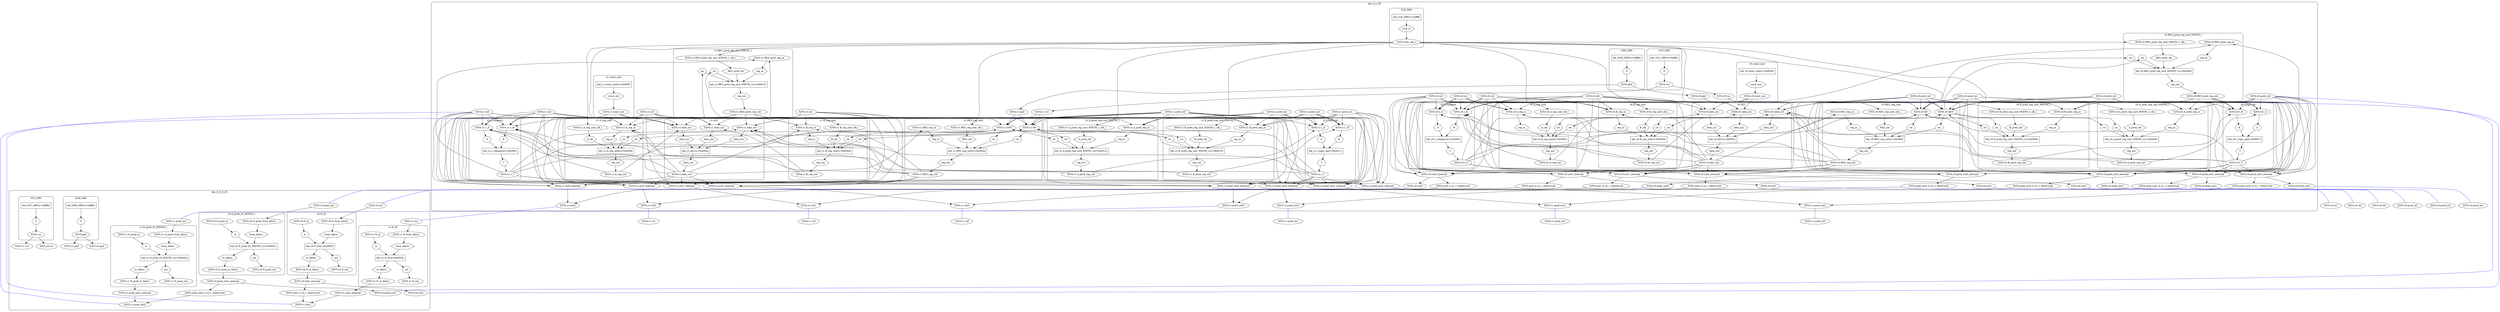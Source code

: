 digraph G {
rankdir=TB;
layout=dot;
subgraph cluster_3_5 {
label="tile_3_5_N_IO";
margin=15;
style=rounded;
rank=source;
subgraph cluster_3_5_GND_DRV {
label="GND_DRV";
"X3Y5.bel_GND_DRV" [label="bel_GND_DRV(z=0xfffe)", shape=box];
"X3Y5.gnd";
"X3Y5.GND_DRV.O" [label=O, shape=hexagon];
"X3Y5.bel_GND_DRV" -> "X3Y5.GND_DRV.O";
"X3Y5.GND_DRV.O" -> "X3Y5.gnd";
}

subgraph cluster_3_5_VCC_DRV {
label="VCC_DRV";
"X3Y5.bel_VCC_DRV" [label="bel_VCC_DRV(z=0xfffd)", shape=box];
"X3Y5.vcc";
"X3Y5.VCC_DRV.O" [label=O, shape=hexagon];
"X3Y5.bel_VCC_DRV" -> "X3Y5.VCC_DRV.O";
"X3Y5.VCC_DRV.O" -> "X3Y5.vcc";
}

subgraph "cluster_3_5_c0.N_IO" {
label="c0.N_IO";
"X3Y5.bel_c0.N_IO" [label="bel_c0.N_IO(z=0x0000)", shape=box];
"X3Y5.c0.N_from_fabric";
"X3Y5.c0.N_IO.from_fabric" [label="from_fabric", shape=hexagon];
"X3Y5.c0.N_from_fabric" -> "X3Y5.c0.N_IO.from_fabric";
"X3Y5.c0.N_IO.from_fabric" -> "X3Y5.bel_c0.N_IO";
"X3Y5.c0.N_from_fabric";
"X3Y5.c0.N_IO.from_fabric" [label="from_fabric", shape=hexagon];
"X3Y5.c0.N_from_fabric";
"X3Y5.c0.N_IO.from_fabric" [label="from_fabric", shape=hexagon];
"X3Y5.c0.N_from_fabric";
"X3Y5.c0.N_IO.from_fabric" [label="from_fabric", shape=hexagon];
"X3Y5.c0.N_from_fabric";
"X3Y5.c0.N_IO.from_fabric" [label="from_fabric", shape=hexagon];
"X3Y5.c0.N_from_fabric";
"X3Y5.c0.N_IO.from_fabric" [label="from_fabric", shape=hexagon];
"X3Y5.c0.N_from_fabric";
"X3Y5.c0.N_IO.from_fabric" [label="from_fabric", shape=hexagon];
"X3Y5.c0.N_from_fabric";
"X3Y5.c0.N_IO.from_fabric" [label="from_fabric", shape=hexagon];
"X3Y5.c0.N_from_fabric";
"X3Y5.c0.N_IO.from_fabric" [label="from_fabric", shape=hexagon];
"X3Y5.c0.N_from_fabric";
"X3Y5.c0.N_IO.from_fabric" [label="from_fabric", shape=hexagon];
"X3Y5.c0.N_from_fabric";
"X3Y5.c0.N_IO.from_fabric" [label="from_fabric", shape=hexagon];
"X3Y5.c0.N_from_fabric";
"X3Y5.c0.N_IO.from_fabric" [label="from_fabric", shape=hexagon];
"X3Y5.c0.N_from_fabric";
"X3Y5.c0.N_IO.from_fabric" [label="from_fabric", shape=hexagon];
"X3Y5.c0.N_from_fabric";
"X3Y5.c0.N_IO.from_fabric" [label="from_fabric", shape=hexagon];
"X3Y5.c0.N_from_fabric";
"X3Y5.c0.N_IO.from_fabric" [label="from_fabric", shape=hexagon];
"X3Y5.c0.N_from_fabric";
"X3Y5.c0.N_IO.from_fabric" [label="from_fabric", shape=hexagon];
"X3Y5.c0.N_from_fabric";
"X3Y5.c0.N_IO.from_fabric" [label="from_fabric", shape=hexagon];
"X3Y5.c0.N_from_fabric";
"X3Y5.c0.N_IO.from_fabric" [label="from_fabric", shape=hexagon];
"X3Y5.c0.N_from_fabric";
"X3Y5.c0.N_IO.from_fabric" [label="from_fabric", shape=hexagon];
"X3Y5.c0.N_from_fabric";
"X3Y5.c0.N_IO.from_fabric" [label="from_fabric", shape=hexagon];
"X3Y5.c0.N_from_fabric";
"X3Y5.c0.N_IO.from_fabric" [label="from_fabric", shape=hexagon];
"X3Y5.c0.N_from_fabric";
"X3Y5.c0.N_IO.from_fabric" [label="from_fabric", shape=hexagon];
"X3Y5.c0.N_from_fabric";
"X3Y5.c0.N_IO.from_fabric" [label="from_fabric", shape=hexagon];
"X3Y5.c0.N_from_fabric";
"X3Y5.c0.N_IO.from_fabric" [label="from_fabric", shape=hexagon];
"X3Y5.c0.N_from_fabric";
"X3Y5.c0.N_IO.from_fabric" [label="from_fabric", shape=hexagon];
"X3Y5.c0.N_from_fabric";
"X3Y5.c0.N_IO.from_fabric" [label="from_fabric", shape=hexagon];
"X3Y5.c0.N_from_fabric";
"X3Y5.c0.N_IO.from_fabric" [label="from_fabric", shape=hexagon];
"X3Y5.c0.N_from_fabric";
"X3Y5.c0.N_IO.from_fabric" [label="from_fabric", shape=hexagon];
"X3Y5.c0.N_from_fabric";
"X3Y5.c0.N_IO.from_fabric" [label="from_fabric", shape=hexagon];
"X3Y5.c0.N_from_fabric";
"X3Y5.c0.N_IO.from_fabric" [label="from_fabric", shape=hexagon];
"X3Y5.c0.N_from_fabric";
"X3Y5.c0.N_IO.from_fabric" [label="from_fabric", shape=hexagon];
"X3Y5.c0.N_from_fabric";
"X3Y5.c0.N_IO.from_fabric" [label="from_fabric", shape=hexagon];
"X3Y5.c0.N_in";
"X3Y5.c0.N_IO.in" [label=in, shape=hexagon];
"X3Y5.c0.N_in" -> "X3Y5.c0.N_IO.in";
"X3Y5.c0.N_IO.in" -> "X3Y5.bel_c0.N_IO";
"X3Y5.c0.N_in";
"X3Y5.c0.N_IO.in" [label=in, shape=hexagon];
"X3Y5.c0.N_in";
"X3Y5.c0.N_IO.in" [label=in, shape=hexagon];
"X3Y5.c0.N_in";
"X3Y5.c0.N_IO.in" [label=in, shape=hexagon];
"X3Y5.c0.N_in";
"X3Y5.c0.N_IO.in" [label=in, shape=hexagon];
"X3Y5.c0.N_in";
"X3Y5.c0.N_IO.in" [label=in, shape=hexagon];
"X3Y5.c0.N_in";
"X3Y5.c0.N_IO.in" [label=in, shape=hexagon];
"X3Y5.c0.N_in";
"X3Y5.c0.N_IO.in" [label=in, shape=hexagon];
"X3Y5.c0.N_in";
"X3Y5.c0.N_IO.in" [label=in, shape=hexagon];
"X3Y5.c0.N_in";
"X3Y5.c0.N_IO.in" [label=in, shape=hexagon];
"X3Y5.c0.N_in";
"X3Y5.c0.N_IO.in" [label=in, shape=hexagon];
"X3Y5.c0.N_in";
"X3Y5.c0.N_IO.in" [label=in, shape=hexagon];
"X3Y5.c0.N_in";
"X3Y5.c0.N_IO.in" [label=in, shape=hexagon];
"X3Y5.c0.N_in";
"X3Y5.c0.N_IO.in" [label=in, shape=hexagon];
"X3Y5.c0.N_in";
"X3Y5.c0.N_IO.in" [label=in, shape=hexagon];
"X3Y5.c0.N_in";
"X3Y5.c0.N_IO.in" [label=in, shape=hexagon];
"X3Y5.c0.N_in";
"X3Y5.c0.N_IO.in" [label=in, shape=hexagon];
"X3Y5.c0.N_in";
"X3Y5.c0.N_IO.in" [label=in, shape=hexagon];
"X3Y5.c0.N_in";
"X3Y5.c0.N_IO.in" [label=in, shape=hexagon];
"X3Y5.c0.N_in";
"X3Y5.c0.N_IO.in" [label=in, shape=hexagon];
"X3Y5.c0.N_in";
"X3Y5.c0.N_IO.in" [label=in, shape=hexagon];
"X3Y5.c0.N_in";
"X3Y5.c0.N_IO.in" [label=in, shape=hexagon];
"X3Y5.c0.N_in";
"X3Y5.c0.N_IO.in" [label=in, shape=hexagon];
"X3Y5.c0.N_in";
"X3Y5.c0.N_IO.in" [label=in, shape=hexagon];
"X3Y5.c0.N_in";
"X3Y5.c0.N_IO.in" [label=in, shape=hexagon];
"X3Y5.c0.N_in";
"X3Y5.c0.N_IO.in" [label=in, shape=hexagon];
"X3Y5.c0.N_in";
"X3Y5.c0.N_IO.in" [label=in, shape=hexagon];
"X3Y5.c0.N_in";
"X3Y5.c0.N_IO.in" [label=in, shape=hexagon];
"X3Y5.c0.N_in";
"X3Y5.c0.N_IO.in" [label=in, shape=hexagon];
"X3Y5.c0.N_in";
"X3Y5.c0.N_IO.in" [label=in, shape=hexagon];
"X3Y5.c0.N_in";
"X3Y5.c0.N_IO.in" [label=in, shape=hexagon];
"X3Y5.c0.N_in";
"X3Y5.c0.N_IO.in" [label=in, shape=hexagon];
"X3Y5.c0.N_to_fabric";
"X3Y5.c0.N_IO.to_fabric" [label="to_fabric", shape=hexagon];
"X3Y5.bel_c0.N_IO" -> "X3Y5.c0.N_IO.to_fabric";
"X3Y5.c0.N_IO.to_fabric" -> "X3Y5.c0.N_to_fabric";
"X3Y5.c0.N_to_fabric";
"X3Y5.c0.N_IO.to_fabric" [label="to_fabric", shape=hexagon];
"X3Y5.c0.N_to_fabric";
"X3Y5.c0.N_IO.to_fabric" [label="to_fabric", shape=hexagon];
"X3Y5.c0.N_to_fabric";
"X3Y5.c0.N_IO.to_fabric" [label="to_fabric", shape=hexagon];
"X3Y5.c0.N_to_fabric";
"X3Y5.c0.N_IO.to_fabric" [label="to_fabric", shape=hexagon];
"X3Y5.c0.N_to_fabric";
"X3Y5.c0.N_IO.to_fabric" [label="to_fabric", shape=hexagon];
"X3Y5.c0.N_to_fabric";
"X3Y5.c0.N_IO.to_fabric" [label="to_fabric", shape=hexagon];
"X3Y5.c0.N_to_fabric";
"X3Y5.c0.N_IO.to_fabric" [label="to_fabric", shape=hexagon];
"X3Y5.c0.N_to_fabric";
"X3Y5.c0.N_IO.to_fabric" [label="to_fabric", shape=hexagon];
"X3Y5.c0.N_to_fabric";
"X3Y5.c0.N_IO.to_fabric" [label="to_fabric", shape=hexagon];
"X3Y5.c0.N_to_fabric";
"X3Y5.c0.N_IO.to_fabric" [label="to_fabric", shape=hexagon];
"X3Y5.c0.N_to_fabric";
"X3Y5.c0.N_IO.to_fabric" [label="to_fabric", shape=hexagon];
"X3Y5.c0.N_to_fabric";
"X3Y5.c0.N_IO.to_fabric" [label="to_fabric", shape=hexagon];
"X3Y5.c0.N_to_fabric";
"X3Y5.c0.N_IO.to_fabric" [label="to_fabric", shape=hexagon];
"X3Y5.c0.N_to_fabric";
"X3Y5.c0.N_IO.to_fabric" [label="to_fabric", shape=hexagon];
"X3Y5.c0.N_to_fabric";
"X3Y5.c0.N_IO.to_fabric" [label="to_fabric", shape=hexagon];
"X3Y5.c0.N_to_fabric";
"X3Y5.c0.N_IO.to_fabric" [label="to_fabric", shape=hexagon];
"X3Y5.c0.N_to_fabric";
"X3Y5.c0.N_IO.to_fabric" [label="to_fabric", shape=hexagon];
"X3Y5.c0.N_to_fabric";
"X3Y5.c0.N_IO.to_fabric" [label="to_fabric", shape=hexagon];
"X3Y5.c0.N_to_fabric";
"X3Y5.c0.N_IO.to_fabric" [label="to_fabric", shape=hexagon];
"X3Y5.c0.N_to_fabric";
"X3Y5.c0.N_IO.to_fabric" [label="to_fabric", shape=hexagon];
"X3Y5.c0.N_to_fabric";
"X3Y5.c0.N_IO.to_fabric" [label="to_fabric", shape=hexagon];
"X3Y5.c0.N_to_fabric";
"X3Y5.c0.N_IO.to_fabric" [label="to_fabric", shape=hexagon];
"X3Y5.c0.N_to_fabric";
"X3Y5.c0.N_IO.to_fabric" [label="to_fabric", shape=hexagon];
"X3Y5.c0.N_to_fabric";
"X3Y5.c0.N_IO.to_fabric" [label="to_fabric", shape=hexagon];
"X3Y5.c0.N_to_fabric";
"X3Y5.c0.N_IO.to_fabric" [label="to_fabric", shape=hexagon];
"X3Y5.c0.N_to_fabric";
"X3Y5.c0.N_IO.to_fabric" [label="to_fabric", shape=hexagon];
"X3Y5.c0.N_to_fabric";
"X3Y5.c0.N_IO.to_fabric" [label="to_fabric", shape=hexagon];
"X3Y5.c0.N_to_fabric";
"X3Y5.c0.N_IO.to_fabric" [label="to_fabric", shape=hexagon];
"X3Y5.c0.N_to_fabric";
"X3Y5.c0.N_IO.to_fabric" [label="to_fabric", shape=hexagon];
"X3Y5.c0.N_to_fabric";
"X3Y5.c0.N_IO.to_fabric" [label="to_fabric", shape=hexagon];
"X3Y5.c0.N_to_fabric";
"X3Y5.c0.N_IO.to_fabric" [label="to_fabric", shape=hexagon];
"X3Y5.c0.N_out";
"X3Y5.c0.N_IO.out" [label=out, shape=hexagon];
"X3Y5.bel_c0.N_IO" -> "X3Y5.c0.N_IO.out";
"X3Y5.c0.N_IO.out" -> "X3Y5.c0.N_out";
"X3Y5.c0.N_out";
"X3Y5.c0.N_IO.out" [label=out, shape=hexagon];
"X3Y5.c0.N_out";
"X3Y5.c0.N_IO.out" [label=out, shape=hexagon];
"X3Y5.c0.N_out";
"X3Y5.c0.N_IO.out" [label=out, shape=hexagon];
"X3Y5.c0.N_out";
"X3Y5.c0.N_IO.out" [label=out, shape=hexagon];
"X3Y5.c0.N_out";
"X3Y5.c0.N_IO.out" [label=out, shape=hexagon];
"X3Y5.c0.N_out";
"X3Y5.c0.N_IO.out" [label=out, shape=hexagon];
"X3Y5.c0.N_out";
"X3Y5.c0.N_IO.out" [label=out, shape=hexagon];
"X3Y5.c0.N_out";
"X3Y5.c0.N_IO.out" [label=out, shape=hexagon];
"X3Y5.c0.N_out";
"X3Y5.c0.N_IO.out" [label=out, shape=hexagon];
"X3Y5.c0.N_out";
"X3Y5.c0.N_IO.out" [label=out, shape=hexagon];
"X3Y5.c0.N_out";
"X3Y5.c0.N_IO.out" [label=out, shape=hexagon];
"X3Y5.c0.N_out";
"X3Y5.c0.N_IO.out" [label=out, shape=hexagon];
"X3Y5.c0.N_out";
"X3Y5.c0.N_IO.out" [label=out, shape=hexagon];
"X3Y5.c0.N_out";
"X3Y5.c0.N_IO.out" [label=out, shape=hexagon];
"X3Y5.c0.N_out";
"X3Y5.c0.N_IO.out" [label=out, shape=hexagon];
"X3Y5.c0.N_out";
"X3Y5.c0.N_IO.out" [label=out, shape=hexagon];
"X3Y5.c0.N_out";
"X3Y5.c0.N_IO.out" [label=out, shape=hexagon];
"X3Y5.c0.N_out";
"X3Y5.c0.N_IO.out" [label=out, shape=hexagon];
"X3Y5.c0.N_out";
"X3Y5.c0.N_IO.out" [label=out, shape=hexagon];
"X3Y5.c0.N_out";
"X3Y5.c0.N_IO.out" [label=out, shape=hexagon];
"X3Y5.c0.N_out";
"X3Y5.c0.N_IO.out" [label=out, shape=hexagon];
"X3Y5.c0.N_out";
"X3Y5.c0.N_IO.out" [label=out, shape=hexagon];
"X3Y5.c0.N_out";
"X3Y5.c0.N_IO.out" [label=out, shape=hexagon];
"X3Y5.c0.N_out";
"X3Y5.c0.N_IO.out" [label=out, shape=hexagon];
"X3Y5.c0.N_out";
"X3Y5.c0.N_IO.out" [label=out, shape=hexagon];
"X3Y5.c0.N_out";
"X3Y5.c0.N_IO.out" [label=out, shape=hexagon];
"X3Y5.c0.N_out";
"X3Y5.c0.N_IO.out" [label=out, shape=hexagon];
"X3Y5.c0.N_out";
"X3Y5.c0.N_IO.out" [label=out, shape=hexagon];
"X3Y5.c0.N_out";
"X3Y5.c0.N_IO.out" [label=out, shape=hexagon];
"X3Y5.c0.N_out";
"X3Y5.c0.N_IO.out" [label=out, shape=hexagon];
"X3Y5.c0.N_out";
"X3Y5.c0.N_IO.out" [label=out, shape=hexagon];
}

subgraph "cluster_3_5_c0.N_pred_IO_WIDTH_1" {
label="c0.N_pred_IO_WIDTH_1";
"X3Y5.bel_c0.N_pred_IO_WIDTH_1" [label="bel_c0.N_pred_IO_WIDTH_1(z=0x0001)", shape=box];
"X3Y5.c0.N_pred_from_fabric";
"X3Y5.c0.N_pred_IO_WIDTH_1.from_fabric" [label="from_fabric", shape=hexagon];
"X3Y5.c0.N_pred_from_fabric" -> "X3Y5.c0.N_pred_IO_WIDTH_1.from_fabric";
"X3Y5.c0.N_pred_IO_WIDTH_1.from_fabric" -> "X3Y5.bel_c0.N_pred_IO_WIDTH_1";
"X3Y5.c0.N_pred_in";
"X3Y5.c0.N_pred_IO_WIDTH_1.in" [label=in, shape=hexagon];
"X3Y5.c0.N_pred_in" -> "X3Y5.c0.N_pred_IO_WIDTH_1.in";
"X3Y5.c0.N_pred_IO_WIDTH_1.in" -> "X3Y5.bel_c0.N_pred_IO_WIDTH_1";
"X3Y5.c0.N_pred_to_fabric";
"X3Y5.c0.N_pred_IO_WIDTH_1.to_fabric" [label="to_fabric", shape=hexagon];
"X3Y5.bel_c0.N_pred_IO_WIDTH_1" -> "X3Y5.c0.N_pred_IO_WIDTH_1.to_fabric";
"X3Y5.c0.N_pred_IO_WIDTH_1.to_fabric" -> "X3Y5.c0.N_pred_to_fabric";
"X3Y5.c0.N_pred_out";
"X3Y5.c0.N_pred_IO_WIDTH_1.out" [label=out, shape=hexagon];
"X3Y5.bel_c0.N_pred_IO_WIDTH_1" -> "X3Y5.c0.N_pred_IO_WIDTH_1.out";
"X3Y5.c0.N_pred_IO_WIDTH_1.out" -> "X3Y5.c0.N_pred_out";
}

subgraph "cluster_3_5_c1.N_IO" {
label="c1.N_IO";
"X3Y5.bel_c1.N_IO" [label="bel_c1.N_IO(z=0x0002)", shape=box];
"X3Y5.c1.N_from_fabric";
"X3Y5.c1.N_IO.from_fabric" [label="from_fabric", shape=hexagon];
"X3Y5.c1.N_from_fabric" -> "X3Y5.c1.N_IO.from_fabric";
"X3Y5.c1.N_IO.from_fabric" -> "X3Y5.bel_c1.N_IO";
"X3Y5.c1.N_from_fabric";
"X3Y5.c1.N_IO.from_fabric" [label="from_fabric", shape=hexagon];
"X3Y5.c1.N_from_fabric";
"X3Y5.c1.N_IO.from_fabric" [label="from_fabric", shape=hexagon];
"X3Y5.c1.N_from_fabric";
"X3Y5.c1.N_IO.from_fabric" [label="from_fabric", shape=hexagon];
"X3Y5.c1.N_from_fabric";
"X3Y5.c1.N_IO.from_fabric" [label="from_fabric", shape=hexagon];
"X3Y5.c1.N_from_fabric";
"X3Y5.c1.N_IO.from_fabric" [label="from_fabric", shape=hexagon];
"X3Y5.c1.N_from_fabric";
"X3Y5.c1.N_IO.from_fabric" [label="from_fabric", shape=hexagon];
"X3Y5.c1.N_from_fabric";
"X3Y5.c1.N_IO.from_fabric" [label="from_fabric", shape=hexagon];
"X3Y5.c1.N_from_fabric";
"X3Y5.c1.N_IO.from_fabric" [label="from_fabric", shape=hexagon];
"X3Y5.c1.N_from_fabric";
"X3Y5.c1.N_IO.from_fabric" [label="from_fabric", shape=hexagon];
"X3Y5.c1.N_from_fabric";
"X3Y5.c1.N_IO.from_fabric" [label="from_fabric", shape=hexagon];
"X3Y5.c1.N_from_fabric";
"X3Y5.c1.N_IO.from_fabric" [label="from_fabric", shape=hexagon];
"X3Y5.c1.N_from_fabric";
"X3Y5.c1.N_IO.from_fabric" [label="from_fabric", shape=hexagon];
"X3Y5.c1.N_from_fabric";
"X3Y5.c1.N_IO.from_fabric" [label="from_fabric", shape=hexagon];
"X3Y5.c1.N_from_fabric";
"X3Y5.c1.N_IO.from_fabric" [label="from_fabric", shape=hexagon];
"X3Y5.c1.N_from_fabric";
"X3Y5.c1.N_IO.from_fabric" [label="from_fabric", shape=hexagon];
"X3Y5.c1.N_from_fabric";
"X3Y5.c1.N_IO.from_fabric" [label="from_fabric", shape=hexagon];
"X3Y5.c1.N_from_fabric";
"X3Y5.c1.N_IO.from_fabric" [label="from_fabric", shape=hexagon];
"X3Y5.c1.N_from_fabric";
"X3Y5.c1.N_IO.from_fabric" [label="from_fabric", shape=hexagon];
"X3Y5.c1.N_from_fabric";
"X3Y5.c1.N_IO.from_fabric" [label="from_fabric", shape=hexagon];
"X3Y5.c1.N_from_fabric";
"X3Y5.c1.N_IO.from_fabric" [label="from_fabric", shape=hexagon];
"X3Y5.c1.N_from_fabric";
"X3Y5.c1.N_IO.from_fabric" [label="from_fabric", shape=hexagon];
"X3Y5.c1.N_from_fabric";
"X3Y5.c1.N_IO.from_fabric" [label="from_fabric", shape=hexagon];
"X3Y5.c1.N_from_fabric";
"X3Y5.c1.N_IO.from_fabric" [label="from_fabric", shape=hexagon];
"X3Y5.c1.N_from_fabric";
"X3Y5.c1.N_IO.from_fabric" [label="from_fabric", shape=hexagon];
"X3Y5.c1.N_from_fabric";
"X3Y5.c1.N_IO.from_fabric" [label="from_fabric", shape=hexagon];
"X3Y5.c1.N_from_fabric";
"X3Y5.c1.N_IO.from_fabric" [label="from_fabric", shape=hexagon];
"X3Y5.c1.N_from_fabric";
"X3Y5.c1.N_IO.from_fabric" [label="from_fabric", shape=hexagon];
"X3Y5.c1.N_from_fabric";
"X3Y5.c1.N_IO.from_fabric" [label="from_fabric", shape=hexagon];
"X3Y5.c1.N_from_fabric";
"X3Y5.c1.N_IO.from_fabric" [label="from_fabric", shape=hexagon];
"X3Y5.c1.N_from_fabric";
"X3Y5.c1.N_IO.from_fabric" [label="from_fabric", shape=hexagon];
"X3Y5.c1.N_from_fabric";
"X3Y5.c1.N_IO.from_fabric" [label="from_fabric", shape=hexagon];
"X3Y5.c1.N_in";
"X3Y5.c1.N_IO.in" [label=in, shape=hexagon];
"X3Y5.c1.N_in" -> "X3Y5.c1.N_IO.in";
"X3Y5.c1.N_IO.in" -> "X3Y5.bel_c1.N_IO";
"X3Y5.c1.N_in";
"X3Y5.c1.N_IO.in" [label=in, shape=hexagon];
"X3Y5.c1.N_in";
"X3Y5.c1.N_IO.in" [label=in, shape=hexagon];
"X3Y5.c1.N_in";
"X3Y5.c1.N_IO.in" [label=in, shape=hexagon];
"X3Y5.c1.N_in";
"X3Y5.c1.N_IO.in" [label=in, shape=hexagon];
"X3Y5.c1.N_in";
"X3Y5.c1.N_IO.in" [label=in, shape=hexagon];
"X3Y5.c1.N_in";
"X3Y5.c1.N_IO.in" [label=in, shape=hexagon];
"X3Y5.c1.N_in";
"X3Y5.c1.N_IO.in" [label=in, shape=hexagon];
"X3Y5.c1.N_in";
"X3Y5.c1.N_IO.in" [label=in, shape=hexagon];
"X3Y5.c1.N_in";
"X3Y5.c1.N_IO.in" [label=in, shape=hexagon];
"X3Y5.c1.N_in";
"X3Y5.c1.N_IO.in" [label=in, shape=hexagon];
"X3Y5.c1.N_in";
"X3Y5.c1.N_IO.in" [label=in, shape=hexagon];
"X3Y5.c1.N_in";
"X3Y5.c1.N_IO.in" [label=in, shape=hexagon];
"X3Y5.c1.N_in";
"X3Y5.c1.N_IO.in" [label=in, shape=hexagon];
"X3Y5.c1.N_in";
"X3Y5.c1.N_IO.in" [label=in, shape=hexagon];
"X3Y5.c1.N_in";
"X3Y5.c1.N_IO.in" [label=in, shape=hexagon];
"X3Y5.c1.N_in";
"X3Y5.c1.N_IO.in" [label=in, shape=hexagon];
"X3Y5.c1.N_in";
"X3Y5.c1.N_IO.in" [label=in, shape=hexagon];
"X3Y5.c1.N_in";
"X3Y5.c1.N_IO.in" [label=in, shape=hexagon];
"X3Y5.c1.N_in";
"X3Y5.c1.N_IO.in" [label=in, shape=hexagon];
"X3Y5.c1.N_in";
"X3Y5.c1.N_IO.in" [label=in, shape=hexagon];
"X3Y5.c1.N_in";
"X3Y5.c1.N_IO.in" [label=in, shape=hexagon];
"X3Y5.c1.N_in";
"X3Y5.c1.N_IO.in" [label=in, shape=hexagon];
"X3Y5.c1.N_in";
"X3Y5.c1.N_IO.in" [label=in, shape=hexagon];
"X3Y5.c1.N_in";
"X3Y5.c1.N_IO.in" [label=in, shape=hexagon];
"X3Y5.c1.N_in";
"X3Y5.c1.N_IO.in" [label=in, shape=hexagon];
"X3Y5.c1.N_in";
"X3Y5.c1.N_IO.in" [label=in, shape=hexagon];
"X3Y5.c1.N_in";
"X3Y5.c1.N_IO.in" [label=in, shape=hexagon];
"X3Y5.c1.N_in";
"X3Y5.c1.N_IO.in" [label=in, shape=hexagon];
"X3Y5.c1.N_in";
"X3Y5.c1.N_IO.in" [label=in, shape=hexagon];
"X3Y5.c1.N_in";
"X3Y5.c1.N_IO.in" [label=in, shape=hexagon];
"X3Y5.c1.N_in";
"X3Y5.c1.N_IO.in" [label=in, shape=hexagon];
"X3Y5.c1.N_to_fabric";
"X3Y5.c1.N_IO.to_fabric" [label="to_fabric", shape=hexagon];
"X3Y5.bel_c1.N_IO" -> "X3Y5.c1.N_IO.to_fabric";
"X3Y5.c1.N_IO.to_fabric" -> "X3Y5.c1.N_to_fabric";
"X3Y5.c1.N_to_fabric";
"X3Y5.c1.N_IO.to_fabric" [label="to_fabric", shape=hexagon];
"X3Y5.c1.N_to_fabric";
"X3Y5.c1.N_IO.to_fabric" [label="to_fabric", shape=hexagon];
"X3Y5.c1.N_to_fabric";
"X3Y5.c1.N_IO.to_fabric" [label="to_fabric", shape=hexagon];
"X3Y5.c1.N_to_fabric";
"X3Y5.c1.N_IO.to_fabric" [label="to_fabric", shape=hexagon];
"X3Y5.c1.N_to_fabric";
"X3Y5.c1.N_IO.to_fabric" [label="to_fabric", shape=hexagon];
"X3Y5.c1.N_to_fabric";
"X3Y5.c1.N_IO.to_fabric" [label="to_fabric", shape=hexagon];
"X3Y5.c1.N_to_fabric";
"X3Y5.c1.N_IO.to_fabric" [label="to_fabric", shape=hexagon];
"X3Y5.c1.N_to_fabric";
"X3Y5.c1.N_IO.to_fabric" [label="to_fabric", shape=hexagon];
"X3Y5.c1.N_to_fabric";
"X3Y5.c1.N_IO.to_fabric" [label="to_fabric", shape=hexagon];
"X3Y5.c1.N_to_fabric";
"X3Y5.c1.N_IO.to_fabric" [label="to_fabric", shape=hexagon];
"X3Y5.c1.N_to_fabric";
"X3Y5.c1.N_IO.to_fabric" [label="to_fabric", shape=hexagon];
"X3Y5.c1.N_to_fabric";
"X3Y5.c1.N_IO.to_fabric" [label="to_fabric", shape=hexagon];
"X3Y5.c1.N_to_fabric";
"X3Y5.c1.N_IO.to_fabric" [label="to_fabric", shape=hexagon];
"X3Y5.c1.N_to_fabric";
"X3Y5.c1.N_IO.to_fabric" [label="to_fabric", shape=hexagon];
"X3Y5.c1.N_to_fabric";
"X3Y5.c1.N_IO.to_fabric" [label="to_fabric", shape=hexagon];
"X3Y5.c1.N_to_fabric";
"X3Y5.c1.N_IO.to_fabric" [label="to_fabric", shape=hexagon];
"X3Y5.c1.N_to_fabric";
"X3Y5.c1.N_IO.to_fabric" [label="to_fabric", shape=hexagon];
"X3Y5.c1.N_to_fabric";
"X3Y5.c1.N_IO.to_fabric" [label="to_fabric", shape=hexagon];
"X3Y5.c1.N_to_fabric";
"X3Y5.c1.N_IO.to_fabric" [label="to_fabric", shape=hexagon];
"X3Y5.c1.N_to_fabric";
"X3Y5.c1.N_IO.to_fabric" [label="to_fabric", shape=hexagon];
"X3Y5.c1.N_to_fabric";
"X3Y5.c1.N_IO.to_fabric" [label="to_fabric", shape=hexagon];
"X3Y5.c1.N_to_fabric";
"X3Y5.c1.N_IO.to_fabric" [label="to_fabric", shape=hexagon];
"X3Y5.c1.N_to_fabric";
"X3Y5.c1.N_IO.to_fabric" [label="to_fabric", shape=hexagon];
"X3Y5.c1.N_to_fabric";
"X3Y5.c1.N_IO.to_fabric" [label="to_fabric", shape=hexagon];
"X3Y5.c1.N_to_fabric";
"X3Y5.c1.N_IO.to_fabric" [label="to_fabric", shape=hexagon];
"X3Y5.c1.N_to_fabric";
"X3Y5.c1.N_IO.to_fabric" [label="to_fabric", shape=hexagon];
"X3Y5.c1.N_to_fabric";
"X3Y5.c1.N_IO.to_fabric" [label="to_fabric", shape=hexagon];
"X3Y5.c1.N_to_fabric";
"X3Y5.c1.N_IO.to_fabric" [label="to_fabric", shape=hexagon];
"X3Y5.c1.N_to_fabric";
"X3Y5.c1.N_IO.to_fabric" [label="to_fabric", shape=hexagon];
"X3Y5.c1.N_to_fabric";
"X3Y5.c1.N_IO.to_fabric" [label="to_fabric", shape=hexagon];
"X3Y5.c1.N_to_fabric";
"X3Y5.c1.N_IO.to_fabric" [label="to_fabric", shape=hexagon];
"X3Y5.c1.N_out";
"X3Y5.c1.N_IO.out" [label=out, shape=hexagon];
"X3Y5.bel_c1.N_IO" -> "X3Y5.c1.N_IO.out";
"X3Y5.c1.N_IO.out" -> "X3Y5.c1.N_out";
"X3Y5.c1.N_out";
"X3Y5.c1.N_IO.out" [label=out, shape=hexagon];
"X3Y5.c1.N_out";
"X3Y5.c1.N_IO.out" [label=out, shape=hexagon];
"X3Y5.c1.N_out";
"X3Y5.c1.N_IO.out" [label=out, shape=hexagon];
"X3Y5.c1.N_out";
"X3Y5.c1.N_IO.out" [label=out, shape=hexagon];
"X3Y5.c1.N_out";
"X3Y5.c1.N_IO.out" [label=out, shape=hexagon];
"X3Y5.c1.N_out";
"X3Y5.c1.N_IO.out" [label=out, shape=hexagon];
"X3Y5.c1.N_out";
"X3Y5.c1.N_IO.out" [label=out, shape=hexagon];
"X3Y5.c1.N_out";
"X3Y5.c1.N_IO.out" [label=out, shape=hexagon];
"X3Y5.c1.N_out";
"X3Y5.c1.N_IO.out" [label=out, shape=hexagon];
"X3Y5.c1.N_out";
"X3Y5.c1.N_IO.out" [label=out, shape=hexagon];
"X3Y5.c1.N_out";
"X3Y5.c1.N_IO.out" [label=out, shape=hexagon];
"X3Y5.c1.N_out";
"X3Y5.c1.N_IO.out" [label=out, shape=hexagon];
"X3Y5.c1.N_out";
"X3Y5.c1.N_IO.out" [label=out, shape=hexagon];
"X3Y5.c1.N_out";
"X3Y5.c1.N_IO.out" [label=out, shape=hexagon];
"X3Y5.c1.N_out";
"X3Y5.c1.N_IO.out" [label=out, shape=hexagon];
"X3Y5.c1.N_out";
"X3Y5.c1.N_IO.out" [label=out, shape=hexagon];
"X3Y5.c1.N_out";
"X3Y5.c1.N_IO.out" [label=out, shape=hexagon];
"X3Y5.c1.N_out";
"X3Y5.c1.N_IO.out" [label=out, shape=hexagon];
"X3Y5.c1.N_out";
"X3Y5.c1.N_IO.out" [label=out, shape=hexagon];
"X3Y5.c1.N_out";
"X3Y5.c1.N_IO.out" [label=out, shape=hexagon];
"X3Y5.c1.N_out";
"X3Y5.c1.N_IO.out" [label=out, shape=hexagon];
"X3Y5.c1.N_out";
"X3Y5.c1.N_IO.out" [label=out, shape=hexagon];
"X3Y5.c1.N_out";
"X3Y5.c1.N_IO.out" [label=out, shape=hexagon];
"X3Y5.c1.N_out";
"X3Y5.c1.N_IO.out" [label=out, shape=hexagon];
"X3Y5.c1.N_out";
"X3Y5.c1.N_IO.out" [label=out, shape=hexagon];
"X3Y5.c1.N_out";
"X3Y5.c1.N_IO.out" [label=out, shape=hexagon];
"X3Y5.c1.N_out";
"X3Y5.c1.N_IO.out" [label=out, shape=hexagon];
"X3Y5.c1.N_out";
"X3Y5.c1.N_IO.out" [label=out, shape=hexagon];
"X3Y5.c1.N_out";
"X3Y5.c1.N_IO.out" [label=out, shape=hexagon];
"X3Y5.c1.N_out";
"X3Y5.c1.N_IO.out" [label=out, shape=hexagon];
"X3Y5.c1.N_out";
"X3Y5.c1.N_IO.out" [label=out, shape=hexagon];
}

subgraph "cluster_3_5_c1.N_pred_IO_WIDTH_1" {
label="c1.N_pred_IO_WIDTH_1";
"X3Y5.bel_c1.N_pred_IO_WIDTH_1" [label="bel_c1.N_pred_IO_WIDTH_1(z=0x0003)", shape=box];
"X3Y5.c1.N_pred_from_fabric";
"X3Y5.c1.N_pred_IO_WIDTH_1.from_fabric" [label="from_fabric", shape=hexagon];
"X3Y5.c1.N_pred_from_fabric" -> "X3Y5.c1.N_pred_IO_WIDTH_1.from_fabric";
"X3Y5.c1.N_pred_IO_WIDTH_1.from_fabric" -> "X3Y5.bel_c1.N_pred_IO_WIDTH_1";
"X3Y5.c1.N_pred_in";
"X3Y5.c1.N_pred_IO_WIDTH_1.in" [label=in, shape=hexagon];
"X3Y5.c1.N_pred_in" -> "X3Y5.c1.N_pred_IO_WIDTH_1.in";
"X3Y5.c1.N_pred_IO_WIDTH_1.in" -> "X3Y5.bel_c1.N_pred_IO_WIDTH_1";
"X3Y5.c1.N_pred_to_fabric";
"X3Y5.c1.N_pred_IO_WIDTH_1.to_fabric" [label="to_fabric", shape=hexagon];
"X3Y5.bel_c1.N_pred_IO_WIDTH_1" -> "X3Y5.c1.N_pred_IO_WIDTH_1.to_fabric";
"X3Y5.c1.N_pred_IO_WIDTH_1.to_fabric" -> "X3Y5.c1.N_pred_to_fabric";
"X3Y5.c1.N_pred_out";
"X3Y5.c1.N_pred_IO_WIDTH_1.out" [label=out, shape=hexagon];
"X3Y5.bel_c1.N_pred_IO_WIDTH_1" -> "X3Y5.c1.N_pred_IO_WIDTH_1.out";
"X3Y5.c1.N_pred_IO_WIDTH_1.out" -> "X3Y5.c1.N_pred_out";
}

"X3Y5.vcc" -> "X3Y5.c0.vcc";
"X3Y5.gnd" -> "X3Y5.c0.gnd";
"X3Y5.vcc" -> "X3Y5.c1.vcc";
"X3Y5.gnd" -> "X3Y5.c1.gnd";
"X3Y5.c0.out2_internal" -> "X3Y5.c0.out2";
"X3Y5.c0.pred_out2_internal" -> "X3Y5.c0.pred_out2";
"X3Y5.c0.N_to_fabric" -> "X3Y5.c0.out2_internal";
"X3Y5.c0.N_pred_to_fabric" -> "X3Y5.c0.pred_out2_internal";
"X3Y5.c0.in2" -> "X3Y5.c0.N_from_fabric";
"X3Y5.c0.pred_in2" -> "X3Y5.c0.N_pred_from_fabric";
"X3Y5.c1.out2_internal" -> "X3Y5.c1.out2";
"X3Y5.c1.pred_out2_internal" -> "X3Y5.c1.pred_out2";
"X3Y5.c1.N_to_fabric" -> "X3Y5.c1.out2_internal";
"X3Y5.c1.N_pred_to_fabric" -> "X3Y5.c1.pred_out2_internal";
"X3Y5.c1.in2" -> "X3Y5.c1.N_from_fabric";
"X3Y5.c1.pred_in2" -> "X3Y5.c1.N_pred_from_fabric";
"X3Y5.c0.out2_internal" -> "X3Y5.out2_0_to_1_NextCycle";
"X3Y5.out2_0_to_1_NextCycle" -> "X3Y5.c1.out2";
"X3Y5.c0.pred_out2_internal" -> "X3Y5.pred_out2_0_to_1_NextCycle";
"X3Y5.pred_out2_0_to_1_NextCycle" -> "X3Y5.c1.pred_out2";
}

"X3Y5.c0.out2" -> "X3Y4.c0.in0" [dir=none, color=blue];
"X3Y5.c0.pred_out2" -> "X3Y4.c0.pred_in0" [dir=none, color=blue];
"X3Y5.c1.out2" -> "X3Y4.c1.in0" [dir=none, color=blue];
"X3Y5.c1.pred_out2" -> "X3Y4.c1.pred_in0" [dir=none, color=blue];
subgraph cluster_3_4 {
label="tile_3_4_PE";
margin=15;
style=rounded;
rank=source;
subgraph cluster_3_4_CLK_DRV {
label="CLK_DRV";
"X3Y4.bel_CLK_DRV" [label="bel_CLK_DRV(z=0xffff)", shape=box];
"X3Y4.user_clk_o";
"X3Y4.CLK_DRV.CLK_O" [label="CLK_O", shape=hexagon];
"X3Y4.bel_CLK_DRV" -> "X3Y4.CLK_DRV.CLK_O";
"X3Y4.CLK_DRV.CLK_O" -> "X3Y4.user_clk_o";
}

subgraph cluster_3_4_GND_DRV {
label="GND_DRV";
"X3Y4.bel_GND_DRV" [label="bel_GND_DRV(z=0xfffe)", shape=box];
"X3Y4.gnd";
"X3Y4.GND_DRV.O" [label=O, shape=hexagon];
"X3Y4.bel_GND_DRV" -> "X3Y4.GND_DRV.O";
"X3Y4.GND_DRV.O" -> "X3Y4.gnd";
}

subgraph cluster_3_4_VCC_DRV {
label="VCC_DRV";
"X3Y4.bel_VCC_DRV" [label="bel_VCC_DRV(z=0xfffd)", shape=box];
"X3Y4.vcc";
"X3Y4.VCC_DRV.O" [label=O, shape=hexagon];
"X3Y4.bel_VCC_DRV" -> "X3Y4.VCC_DRV.O";
"X3Y4.VCC_DRV.O" -> "X3Y4.vcc";
}

"X3Y4.c0.SEN";
"X3Y4.c0.SR";
subgraph "cluster_3_4_c0.RES_reg_unit" {
label="c0.RES_reg_unit";
"X3Y4.bel_c0.RES_reg_unit" [label="bel_c0.RES_reg_unit(z=0x0000)", shape=box];
"X3Y4.c0.RES_reg_in";
"X3Y4.c0.RES_reg_unit.reg_in" [label="reg_in", shape=hexagon];
"X3Y4.c0.RES_reg_in" -> "X3Y4.c0.RES_reg_unit.reg_in";
"X3Y4.c0.RES_reg_unit.reg_in" -> "X3Y4.bel_c0.RES_reg_unit";
"X3Y4.c0.RES_reg_in";
"X3Y4.c0.RES_reg_unit.reg_in" [label="reg_in", shape=hexagon];
"X3Y4.c0.RES_reg_in";
"X3Y4.c0.RES_reg_unit.reg_in" [label="reg_in", shape=hexagon];
"X3Y4.c0.RES_reg_in";
"X3Y4.c0.RES_reg_unit.reg_in" [label="reg_in", shape=hexagon];
"X3Y4.c0.RES_reg_in";
"X3Y4.c0.RES_reg_unit.reg_in" [label="reg_in", shape=hexagon];
"X3Y4.c0.RES_reg_in";
"X3Y4.c0.RES_reg_unit.reg_in" [label="reg_in", shape=hexagon];
"X3Y4.c0.RES_reg_in";
"X3Y4.c0.RES_reg_unit.reg_in" [label="reg_in", shape=hexagon];
"X3Y4.c0.RES_reg_in";
"X3Y4.c0.RES_reg_unit.reg_in" [label="reg_in", shape=hexagon];
"X3Y4.c0.RES_reg_in";
"X3Y4.c0.RES_reg_unit.reg_in" [label="reg_in", shape=hexagon];
"X3Y4.c0.RES_reg_in";
"X3Y4.c0.RES_reg_unit.reg_in" [label="reg_in", shape=hexagon];
"X3Y4.c0.RES_reg_in";
"X3Y4.c0.RES_reg_unit.reg_in" [label="reg_in", shape=hexagon];
"X3Y4.c0.RES_reg_in";
"X3Y4.c0.RES_reg_unit.reg_in" [label="reg_in", shape=hexagon];
"X3Y4.c0.RES_reg_in";
"X3Y4.c0.RES_reg_unit.reg_in" [label="reg_in", shape=hexagon];
"X3Y4.c0.RES_reg_in";
"X3Y4.c0.RES_reg_unit.reg_in" [label="reg_in", shape=hexagon];
"X3Y4.c0.RES_reg_in";
"X3Y4.c0.RES_reg_unit.reg_in" [label="reg_in", shape=hexagon];
"X3Y4.c0.RES_reg_in";
"X3Y4.c0.RES_reg_unit.reg_in" [label="reg_in", shape=hexagon];
"X3Y4.c0.RES_reg_in";
"X3Y4.c0.RES_reg_unit.reg_in" [label="reg_in", shape=hexagon];
"X3Y4.c0.RES_reg_in";
"X3Y4.c0.RES_reg_unit.reg_in" [label="reg_in", shape=hexagon];
"X3Y4.c0.RES_reg_in";
"X3Y4.c0.RES_reg_unit.reg_in" [label="reg_in", shape=hexagon];
"X3Y4.c0.RES_reg_in";
"X3Y4.c0.RES_reg_unit.reg_in" [label="reg_in", shape=hexagon];
"X3Y4.c0.RES_reg_in";
"X3Y4.c0.RES_reg_unit.reg_in" [label="reg_in", shape=hexagon];
"X3Y4.c0.RES_reg_in";
"X3Y4.c0.RES_reg_unit.reg_in" [label="reg_in", shape=hexagon];
"X3Y4.c0.RES_reg_in";
"X3Y4.c0.RES_reg_unit.reg_in" [label="reg_in", shape=hexagon];
"X3Y4.c0.RES_reg_in";
"X3Y4.c0.RES_reg_unit.reg_in" [label="reg_in", shape=hexagon];
"X3Y4.c0.RES_reg_in";
"X3Y4.c0.RES_reg_unit.reg_in" [label="reg_in", shape=hexagon];
"X3Y4.c0.RES_reg_in";
"X3Y4.c0.RES_reg_unit.reg_in" [label="reg_in", shape=hexagon];
"X3Y4.c0.RES_reg_in";
"X3Y4.c0.RES_reg_unit.reg_in" [label="reg_in", shape=hexagon];
"X3Y4.c0.RES_reg_in";
"X3Y4.c0.RES_reg_unit.reg_in" [label="reg_in", shape=hexagon];
"X3Y4.c0.RES_reg_in";
"X3Y4.c0.RES_reg_unit.reg_in" [label="reg_in", shape=hexagon];
"X3Y4.c0.RES_reg_in";
"X3Y4.c0.RES_reg_unit.reg_in" [label="reg_in", shape=hexagon];
"X3Y4.c0.RES_reg_in";
"X3Y4.c0.RES_reg_unit.reg_in" [label="reg_in", shape=hexagon];
"X3Y4.c0.RES_reg_in";
"X3Y4.c0.RES_reg_unit.reg_in" [label="reg_in", shape=hexagon];
"X3Y4.c0.RES_reg_out";
"X3Y4.c0.RES_reg_unit.reg_out" [label="reg_out", shape=hexagon];
"X3Y4.bel_c0.RES_reg_unit" -> "X3Y4.c0.RES_reg_unit.reg_out";
"X3Y4.c0.RES_reg_unit.reg_out" -> "X3Y4.c0.RES_reg_out";
"X3Y4.c0.RES_reg_out";
"X3Y4.c0.RES_reg_unit.reg_out" [label="reg_out", shape=hexagon];
"X3Y4.c0.RES_reg_out";
"X3Y4.c0.RES_reg_unit.reg_out" [label="reg_out", shape=hexagon];
"X3Y4.c0.RES_reg_out";
"X3Y4.c0.RES_reg_unit.reg_out" [label="reg_out", shape=hexagon];
"X3Y4.c0.RES_reg_out";
"X3Y4.c0.RES_reg_unit.reg_out" [label="reg_out", shape=hexagon];
"X3Y4.c0.RES_reg_out";
"X3Y4.c0.RES_reg_unit.reg_out" [label="reg_out", shape=hexagon];
"X3Y4.c0.RES_reg_out";
"X3Y4.c0.RES_reg_unit.reg_out" [label="reg_out", shape=hexagon];
"X3Y4.c0.RES_reg_out";
"X3Y4.c0.RES_reg_unit.reg_out" [label="reg_out", shape=hexagon];
"X3Y4.c0.RES_reg_out";
"X3Y4.c0.RES_reg_unit.reg_out" [label="reg_out", shape=hexagon];
"X3Y4.c0.RES_reg_out";
"X3Y4.c0.RES_reg_unit.reg_out" [label="reg_out", shape=hexagon];
"X3Y4.c0.RES_reg_out";
"X3Y4.c0.RES_reg_unit.reg_out" [label="reg_out", shape=hexagon];
"X3Y4.c0.RES_reg_out";
"X3Y4.c0.RES_reg_unit.reg_out" [label="reg_out", shape=hexagon];
"X3Y4.c0.RES_reg_out";
"X3Y4.c0.RES_reg_unit.reg_out" [label="reg_out", shape=hexagon];
"X3Y4.c0.RES_reg_out";
"X3Y4.c0.RES_reg_unit.reg_out" [label="reg_out", shape=hexagon];
"X3Y4.c0.RES_reg_out";
"X3Y4.c0.RES_reg_unit.reg_out" [label="reg_out", shape=hexagon];
"X3Y4.c0.RES_reg_out";
"X3Y4.c0.RES_reg_unit.reg_out" [label="reg_out", shape=hexagon];
"X3Y4.c0.RES_reg_out";
"X3Y4.c0.RES_reg_unit.reg_out" [label="reg_out", shape=hexagon];
"X3Y4.c0.RES_reg_out";
"X3Y4.c0.RES_reg_unit.reg_out" [label="reg_out", shape=hexagon];
"X3Y4.c0.RES_reg_out";
"X3Y4.c0.RES_reg_unit.reg_out" [label="reg_out", shape=hexagon];
"X3Y4.c0.RES_reg_out";
"X3Y4.c0.RES_reg_unit.reg_out" [label="reg_out", shape=hexagon];
"X3Y4.c0.RES_reg_out";
"X3Y4.c0.RES_reg_unit.reg_out" [label="reg_out", shape=hexagon];
"X3Y4.c0.RES_reg_out";
"X3Y4.c0.RES_reg_unit.reg_out" [label="reg_out", shape=hexagon];
"X3Y4.c0.RES_reg_out";
"X3Y4.c0.RES_reg_unit.reg_out" [label="reg_out", shape=hexagon];
"X3Y4.c0.RES_reg_out";
"X3Y4.c0.RES_reg_unit.reg_out" [label="reg_out", shape=hexagon];
"X3Y4.c0.RES_reg_out";
"X3Y4.c0.RES_reg_unit.reg_out" [label="reg_out", shape=hexagon];
"X3Y4.c0.RES_reg_out";
"X3Y4.c0.RES_reg_unit.reg_out" [label="reg_out", shape=hexagon];
"X3Y4.c0.RES_reg_out";
"X3Y4.c0.RES_reg_unit.reg_out" [label="reg_out", shape=hexagon];
"X3Y4.c0.RES_reg_out";
"X3Y4.c0.RES_reg_unit.reg_out" [label="reg_out", shape=hexagon];
"X3Y4.c0.RES_reg_out";
"X3Y4.c0.RES_reg_unit.reg_out" [label="reg_out", shape=hexagon];
"X3Y4.c0.RES_reg_out";
"X3Y4.c0.RES_reg_unit.reg_out" [label="reg_out", shape=hexagon];
"X3Y4.c0.RES_reg_out";
"X3Y4.c0.RES_reg_unit.reg_out" [label="reg_out", shape=hexagon];
"X3Y4.c0.RES_reg_out";
"X3Y4.c0.RES_reg_unit.reg_out" [label="reg_out", shape=hexagon];
"X3Y4.c0.RES_reg_unit.en" [label=en, shape=hexagon];
"X3Y4.c0.SEN" -> "X3Y4.c0.RES_reg_unit.en";
"X3Y4.c0.RES_reg_unit.en" -> "X3Y4.bel_c0.RES_reg_unit";
"X3Y4.c0.RES_reg_unit.rst" [label=rst, shape=hexagon];
"X3Y4.c0.SR" -> "X3Y4.c0.RES_reg_unit.rst";
"X3Y4.c0.RES_reg_unit.rst" -> "X3Y4.bel_c0.RES_reg_unit";
"X3Y4.c0.RES_reg_unit_clk_i";
"X3Y4.c0.RES_reg_unit.RES_clk" [label="RES_clk", shape=hexagon];
"X3Y4.c0.RES_reg_unit_clk_i" -> "X3Y4.c0.RES_reg_unit.RES_clk";
"X3Y4.c0.RES_reg_unit.RES_clk" -> "X3Y4.bel_c0.RES_reg_unit";
}

subgraph "cluster_3_4_c0.ALU" {
label="c0.ALU";
"X3Y4.bel_c0.ALU" [label="bel_c0.ALU(z=0x0001)", shape=box];
"X3Y4.c0.data_in1";
"X3Y4.c0.ALU.data_in1" [label="data_in1", shape=hexagon];
"X3Y4.c0.data_in1" -> "X3Y4.c0.ALU.data_in1";
"X3Y4.c0.ALU.data_in1" -> "X3Y4.bel_c0.ALU";
"X3Y4.c0.data_in1";
"X3Y4.c0.ALU.data_in1" [label="data_in1", shape=hexagon];
"X3Y4.c0.data_in1";
"X3Y4.c0.ALU.data_in1" [label="data_in1", shape=hexagon];
"X3Y4.c0.data_in1";
"X3Y4.c0.ALU.data_in1" [label="data_in1", shape=hexagon];
"X3Y4.c0.data_in1";
"X3Y4.c0.ALU.data_in1" [label="data_in1", shape=hexagon];
"X3Y4.c0.data_in1";
"X3Y4.c0.ALU.data_in1" [label="data_in1", shape=hexagon];
"X3Y4.c0.data_in1";
"X3Y4.c0.ALU.data_in1" [label="data_in1", shape=hexagon];
"X3Y4.c0.data_in1";
"X3Y4.c0.ALU.data_in1" [label="data_in1", shape=hexagon];
"X3Y4.c0.data_in1";
"X3Y4.c0.ALU.data_in1" [label="data_in1", shape=hexagon];
"X3Y4.c0.data_in1";
"X3Y4.c0.ALU.data_in1" [label="data_in1", shape=hexagon];
"X3Y4.c0.data_in1";
"X3Y4.c0.ALU.data_in1" [label="data_in1", shape=hexagon];
"X3Y4.c0.data_in1";
"X3Y4.c0.ALU.data_in1" [label="data_in1", shape=hexagon];
"X3Y4.c0.data_in1";
"X3Y4.c0.ALU.data_in1" [label="data_in1", shape=hexagon];
"X3Y4.c0.data_in1";
"X3Y4.c0.ALU.data_in1" [label="data_in1", shape=hexagon];
"X3Y4.c0.data_in1";
"X3Y4.c0.ALU.data_in1" [label="data_in1", shape=hexagon];
"X3Y4.c0.data_in1";
"X3Y4.c0.ALU.data_in1" [label="data_in1", shape=hexagon];
"X3Y4.c0.data_in1";
"X3Y4.c0.ALU.data_in1" [label="data_in1", shape=hexagon];
"X3Y4.c0.data_in1";
"X3Y4.c0.ALU.data_in1" [label="data_in1", shape=hexagon];
"X3Y4.c0.data_in1";
"X3Y4.c0.ALU.data_in1" [label="data_in1", shape=hexagon];
"X3Y4.c0.data_in1";
"X3Y4.c0.ALU.data_in1" [label="data_in1", shape=hexagon];
"X3Y4.c0.data_in1";
"X3Y4.c0.ALU.data_in1" [label="data_in1", shape=hexagon];
"X3Y4.c0.data_in1";
"X3Y4.c0.ALU.data_in1" [label="data_in1", shape=hexagon];
"X3Y4.c0.data_in1";
"X3Y4.c0.ALU.data_in1" [label="data_in1", shape=hexagon];
"X3Y4.c0.data_in1";
"X3Y4.c0.ALU.data_in1" [label="data_in1", shape=hexagon];
"X3Y4.c0.data_in1";
"X3Y4.c0.ALU.data_in1" [label="data_in1", shape=hexagon];
"X3Y4.c0.data_in1";
"X3Y4.c0.ALU.data_in1" [label="data_in1", shape=hexagon];
"X3Y4.c0.data_in1";
"X3Y4.c0.ALU.data_in1" [label="data_in1", shape=hexagon];
"X3Y4.c0.data_in1";
"X3Y4.c0.ALU.data_in1" [label="data_in1", shape=hexagon];
"X3Y4.c0.data_in1";
"X3Y4.c0.ALU.data_in1" [label="data_in1", shape=hexagon];
"X3Y4.c0.data_in1";
"X3Y4.c0.ALU.data_in1" [label="data_in1", shape=hexagon];
"X3Y4.c0.data_in1";
"X3Y4.c0.ALU.data_in1" [label="data_in1", shape=hexagon];
"X3Y4.c0.data_in1";
"X3Y4.c0.ALU.data_in1" [label="data_in1", shape=hexagon];
"X3Y4.c0.data_in2";
"X3Y4.c0.ALU.data_in2" [label="data_in2", shape=hexagon];
"X3Y4.c0.data_in2" -> "X3Y4.c0.ALU.data_in2";
"X3Y4.c0.ALU.data_in2" -> "X3Y4.bel_c0.ALU";
"X3Y4.c0.data_in2";
"X3Y4.c0.ALU.data_in2" [label="data_in2", shape=hexagon];
"X3Y4.c0.data_in2";
"X3Y4.c0.ALU.data_in2" [label="data_in2", shape=hexagon];
"X3Y4.c0.data_in2";
"X3Y4.c0.ALU.data_in2" [label="data_in2", shape=hexagon];
"X3Y4.c0.data_in2";
"X3Y4.c0.ALU.data_in2" [label="data_in2", shape=hexagon];
"X3Y4.c0.data_in2";
"X3Y4.c0.ALU.data_in2" [label="data_in2", shape=hexagon];
"X3Y4.c0.data_in2";
"X3Y4.c0.ALU.data_in2" [label="data_in2", shape=hexagon];
"X3Y4.c0.data_in2";
"X3Y4.c0.ALU.data_in2" [label="data_in2", shape=hexagon];
"X3Y4.c0.data_in2";
"X3Y4.c0.ALU.data_in2" [label="data_in2", shape=hexagon];
"X3Y4.c0.data_in2";
"X3Y4.c0.ALU.data_in2" [label="data_in2", shape=hexagon];
"X3Y4.c0.data_in2";
"X3Y4.c0.ALU.data_in2" [label="data_in2", shape=hexagon];
"X3Y4.c0.data_in2";
"X3Y4.c0.ALU.data_in2" [label="data_in2", shape=hexagon];
"X3Y4.c0.data_in2";
"X3Y4.c0.ALU.data_in2" [label="data_in2", shape=hexagon];
"X3Y4.c0.data_in2";
"X3Y4.c0.ALU.data_in2" [label="data_in2", shape=hexagon];
"X3Y4.c0.data_in2";
"X3Y4.c0.ALU.data_in2" [label="data_in2", shape=hexagon];
"X3Y4.c0.data_in2";
"X3Y4.c0.ALU.data_in2" [label="data_in2", shape=hexagon];
"X3Y4.c0.data_in2";
"X3Y4.c0.ALU.data_in2" [label="data_in2", shape=hexagon];
"X3Y4.c0.data_in2";
"X3Y4.c0.ALU.data_in2" [label="data_in2", shape=hexagon];
"X3Y4.c0.data_in2";
"X3Y4.c0.ALU.data_in2" [label="data_in2", shape=hexagon];
"X3Y4.c0.data_in2";
"X3Y4.c0.ALU.data_in2" [label="data_in2", shape=hexagon];
"X3Y4.c0.data_in2";
"X3Y4.c0.ALU.data_in2" [label="data_in2", shape=hexagon];
"X3Y4.c0.data_in2";
"X3Y4.c0.ALU.data_in2" [label="data_in2", shape=hexagon];
"X3Y4.c0.data_in2";
"X3Y4.c0.ALU.data_in2" [label="data_in2", shape=hexagon];
"X3Y4.c0.data_in2";
"X3Y4.c0.ALU.data_in2" [label="data_in2", shape=hexagon];
"X3Y4.c0.data_in2";
"X3Y4.c0.ALU.data_in2" [label="data_in2", shape=hexagon];
"X3Y4.c0.data_in2";
"X3Y4.c0.ALU.data_in2" [label="data_in2", shape=hexagon];
"X3Y4.c0.data_in2";
"X3Y4.c0.ALU.data_in2" [label="data_in2", shape=hexagon];
"X3Y4.c0.data_in2";
"X3Y4.c0.ALU.data_in2" [label="data_in2", shape=hexagon];
"X3Y4.c0.data_in2";
"X3Y4.c0.ALU.data_in2" [label="data_in2", shape=hexagon];
"X3Y4.c0.data_in2";
"X3Y4.c0.ALU.data_in2" [label="data_in2", shape=hexagon];
"X3Y4.c0.data_in2";
"X3Y4.c0.ALU.data_in2" [label="data_in2", shape=hexagon];
"X3Y4.c0.data_in2";
"X3Y4.c0.ALU.data_in2" [label="data_in2", shape=hexagon];
"X3Y4.c0.data_in3";
"X3Y4.c0.ALU.data_in3" [label="data_in3", shape=hexagon];
"X3Y4.c0.data_in3" -> "X3Y4.c0.ALU.data_in3";
"X3Y4.c0.ALU.data_in3" -> "X3Y4.bel_c0.ALU";
"X3Y4.c0.data_out";
"X3Y4.c0.ALU.data_out" [label="data_out", shape=hexagon];
"X3Y4.bel_c0.ALU" -> "X3Y4.c0.ALU.data_out";
"X3Y4.c0.ALU.data_out" -> "X3Y4.c0.data_out";
"X3Y4.c0.data_out";
"X3Y4.c0.ALU.data_out" [label="data_out", shape=hexagon];
"X3Y4.c0.data_out";
"X3Y4.c0.ALU.data_out" [label="data_out", shape=hexagon];
"X3Y4.c0.data_out";
"X3Y4.c0.ALU.data_out" [label="data_out", shape=hexagon];
"X3Y4.c0.data_out";
"X3Y4.c0.ALU.data_out" [label="data_out", shape=hexagon];
"X3Y4.c0.data_out";
"X3Y4.c0.ALU.data_out" [label="data_out", shape=hexagon];
"X3Y4.c0.data_out";
"X3Y4.c0.ALU.data_out" [label="data_out", shape=hexagon];
"X3Y4.c0.data_out";
"X3Y4.c0.ALU.data_out" [label="data_out", shape=hexagon];
"X3Y4.c0.data_out";
"X3Y4.c0.ALU.data_out" [label="data_out", shape=hexagon];
"X3Y4.c0.data_out";
"X3Y4.c0.ALU.data_out" [label="data_out", shape=hexagon];
"X3Y4.c0.data_out";
"X3Y4.c0.ALU.data_out" [label="data_out", shape=hexagon];
"X3Y4.c0.data_out";
"X3Y4.c0.ALU.data_out" [label="data_out", shape=hexagon];
"X3Y4.c0.data_out";
"X3Y4.c0.ALU.data_out" [label="data_out", shape=hexagon];
"X3Y4.c0.data_out";
"X3Y4.c0.ALU.data_out" [label="data_out", shape=hexagon];
"X3Y4.c0.data_out";
"X3Y4.c0.ALU.data_out" [label="data_out", shape=hexagon];
"X3Y4.c0.data_out";
"X3Y4.c0.ALU.data_out" [label="data_out", shape=hexagon];
"X3Y4.c0.data_out";
"X3Y4.c0.ALU.data_out" [label="data_out", shape=hexagon];
"X3Y4.c0.data_out";
"X3Y4.c0.ALU.data_out" [label="data_out", shape=hexagon];
"X3Y4.c0.data_out";
"X3Y4.c0.ALU.data_out" [label="data_out", shape=hexagon];
"X3Y4.c0.data_out";
"X3Y4.c0.ALU.data_out" [label="data_out", shape=hexagon];
"X3Y4.c0.data_out";
"X3Y4.c0.ALU.data_out" [label="data_out", shape=hexagon];
"X3Y4.c0.data_out";
"X3Y4.c0.ALU.data_out" [label="data_out", shape=hexagon];
"X3Y4.c0.data_out";
"X3Y4.c0.ALU.data_out" [label="data_out", shape=hexagon];
"X3Y4.c0.data_out";
"X3Y4.c0.ALU.data_out" [label="data_out", shape=hexagon];
"X3Y4.c0.data_out";
"X3Y4.c0.ALU.data_out" [label="data_out", shape=hexagon];
"X3Y4.c0.data_out";
"X3Y4.c0.ALU.data_out" [label="data_out", shape=hexagon];
"X3Y4.c0.data_out";
"X3Y4.c0.ALU.data_out" [label="data_out", shape=hexagon];
"X3Y4.c0.data_out";
"X3Y4.c0.ALU.data_out" [label="data_out", shape=hexagon];
"X3Y4.c0.data_out";
"X3Y4.c0.ALU.data_out" [label="data_out", shape=hexagon];
"X3Y4.c0.data_out";
"X3Y4.c0.ALU.data_out" [label="data_out", shape=hexagon];
"X3Y4.c0.data_out";
"X3Y4.c0.ALU.data_out" [label="data_out", shape=hexagon];
"X3Y4.c0.data_out";
"X3Y4.c0.ALU.data_out" [label="data_out", shape=hexagon];
}

subgraph "cluster_3_4_c0.c_compare" {
label="c0.c_compare";
"X3Y4.bel_c0.c_compare" [label="bel_c0.c_compare(z=0x0002)", shape=box];
"X3Y4.c0.c_A";
"X3Y4.c0.c_compare.A" [label=A, shape=hexagon];
"X3Y4.c0.c_A" -> "X3Y4.c0.c_compare.A";
"X3Y4.c0.c_compare.A" -> "X3Y4.bel_c0.c_compare";
"X3Y4.c0.c_A";
"X3Y4.c0.c_compare.A" [label=A, shape=hexagon];
"X3Y4.c0.c_A";
"X3Y4.c0.c_compare.A" [label=A, shape=hexagon];
"X3Y4.c0.c_A";
"X3Y4.c0.c_compare.A" [label=A, shape=hexagon];
"X3Y4.c0.c_A";
"X3Y4.c0.c_compare.A" [label=A, shape=hexagon];
"X3Y4.c0.c_A";
"X3Y4.c0.c_compare.A" [label=A, shape=hexagon];
"X3Y4.c0.c_A";
"X3Y4.c0.c_compare.A" [label=A, shape=hexagon];
"X3Y4.c0.c_A";
"X3Y4.c0.c_compare.A" [label=A, shape=hexagon];
"X3Y4.c0.c_A";
"X3Y4.c0.c_compare.A" [label=A, shape=hexagon];
"X3Y4.c0.c_A";
"X3Y4.c0.c_compare.A" [label=A, shape=hexagon];
"X3Y4.c0.c_A";
"X3Y4.c0.c_compare.A" [label=A, shape=hexagon];
"X3Y4.c0.c_A";
"X3Y4.c0.c_compare.A" [label=A, shape=hexagon];
"X3Y4.c0.c_A";
"X3Y4.c0.c_compare.A" [label=A, shape=hexagon];
"X3Y4.c0.c_A";
"X3Y4.c0.c_compare.A" [label=A, shape=hexagon];
"X3Y4.c0.c_A";
"X3Y4.c0.c_compare.A" [label=A, shape=hexagon];
"X3Y4.c0.c_A";
"X3Y4.c0.c_compare.A" [label=A, shape=hexagon];
"X3Y4.c0.c_A";
"X3Y4.c0.c_compare.A" [label=A, shape=hexagon];
"X3Y4.c0.c_A";
"X3Y4.c0.c_compare.A" [label=A, shape=hexagon];
"X3Y4.c0.c_A";
"X3Y4.c0.c_compare.A" [label=A, shape=hexagon];
"X3Y4.c0.c_A";
"X3Y4.c0.c_compare.A" [label=A, shape=hexagon];
"X3Y4.c0.c_A";
"X3Y4.c0.c_compare.A" [label=A, shape=hexagon];
"X3Y4.c0.c_A";
"X3Y4.c0.c_compare.A" [label=A, shape=hexagon];
"X3Y4.c0.c_A";
"X3Y4.c0.c_compare.A" [label=A, shape=hexagon];
"X3Y4.c0.c_A";
"X3Y4.c0.c_compare.A" [label=A, shape=hexagon];
"X3Y4.c0.c_A";
"X3Y4.c0.c_compare.A" [label=A, shape=hexagon];
"X3Y4.c0.c_A";
"X3Y4.c0.c_compare.A" [label=A, shape=hexagon];
"X3Y4.c0.c_A";
"X3Y4.c0.c_compare.A" [label=A, shape=hexagon];
"X3Y4.c0.c_A";
"X3Y4.c0.c_compare.A" [label=A, shape=hexagon];
"X3Y4.c0.c_A";
"X3Y4.c0.c_compare.A" [label=A, shape=hexagon];
"X3Y4.c0.c_A";
"X3Y4.c0.c_compare.A" [label=A, shape=hexagon];
"X3Y4.c0.c_A";
"X3Y4.c0.c_compare.A" [label=A, shape=hexagon];
"X3Y4.c0.c_A";
"X3Y4.c0.c_compare.A" [label=A, shape=hexagon];
"X3Y4.c0.c_B";
"X3Y4.c0.c_compare.B" [label=B, shape=hexagon];
"X3Y4.c0.c_B" -> "X3Y4.c0.c_compare.B";
"X3Y4.c0.c_compare.B" -> "X3Y4.bel_c0.c_compare";
"X3Y4.c0.c_B";
"X3Y4.c0.c_compare.B" [label=B, shape=hexagon];
"X3Y4.c0.c_B";
"X3Y4.c0.c_compare.B" [label=B, shape=hexagon];
"X3Y4.c0.c_B";
"X3Y4.c0.c_compare.B" [label=B, shape=hexagon];
"X3Y4.c0.c_B";
"X3Y4.c0.c_compare.B" [label=B, shape=hexagon];
"X3Y4.c0.c_B";
"X3Y4.c0.c_compare.B" [label=B, shape=hexagon];
"X3Y4.c0.c_B";
"X3Y4.c0.c_compare.B" [label=B, shape=hexagon];
"X3Y4.c0.c_B";
"X3Y4.c0.c_compare.B" [label=B, shape=hexagon];
"X3Y4.c0.c_B";
"X3Y4.c0.c_compare.B" [label=B, shape=hexagon];
"X3Y4.c0.c_B";
"X3Y4.c0.c_compare.B" [label=B, shape=hexagon];
"X3Y4.c0.c_B";
"X3Y4.c0.c_compare.B" [label=B, shape=hexagon];
"X3Y4.c0.c_B";
"X3Y4.c0.c_compare.B" [label=B, shape=hexagon];
"X3Y4.c0.c_B";
"X3Y4.c0.c_compare.B" [label=B, shape=hexagon];
"X3Y4.c0.c_B";
"X3Y4.c0.c_compare.B" [label=B, shape=hexagon];
"X3Y4.c0.c_B";
"X3Y4.c0.c_compare.B" [label=B, shape=hexagon];
"X3Y4.c0.c_B";
"X3Y4.c0.c_compare.B" [label=B, shape=hexagon];
"X3Y4.c0.c_B";
"X3Y4.c0.c_compare.B" [label=B, shape=hexagon];
"X3Y4.c0.c_B";
"X3Y4.c0.c_compare.B" [label=B, shape=hexagon];
"X3Y4.c0.c_B";
"X3Y4.c0.c_compare.B" [label=B, shape=hexagon];
"X3Y4.c0.c_B";
"X3Y4.c0.c_compare.B" [label=B, shape=hexagon];
"X3Y4.c0.c_B";
"X3Y4.c0.c_compare.B" [label=B, shape=hexagon];
"X3Y4.c0.c_B";
"X3Y4.c0.c_compare.B" [label=B, shape=hexagon];
"X3Y4.c0.c_B";
"X3Y4.c0.c_compare.B" [label=B, shape=hexagon];
"X3Y4.c0.c_B";
"X3Y4.c0.c_compare.B" [label=B, shape=hexagon];
"X3Y4.c0.c_B";
"X3Y4.c0.c_compare.B" [label=B, shape=hexagon];
"X3Y4.c0.c_B";
"X3Y4.c0.c_compare.B" [label=B, shape=hexagon];
"X3Y4.c0.c_B";
"X3Y4.c0.c_compare.B" [label=B, shape=hexagon];
"X3Y4.c0.c_B";
"X3Y4.c0.c_compare.B" [label=B, shape=hexagon];
"X3Y4.c0.c_B";
"X3Y4.c0.c_compare.B" [label=B, shape=hexagon];
"X3Y4.c0.c_B";
"X3Y4.c0.c_compare.B" [label=B, shape=hexagon];
"X3Y4.c0.c_B";
"X3Y4.c0.c_compare.B" [label=B, shape=hexagon];
"X3Y4.c0.c_B";
"X3Y4.c0.c_compare.B" [label=B, shape=hexagon];
"X3Y4.c0.c_Y";
"X3Y4.c0.c_compare.Y" [label=Y, shape=hexagon];
"X3Y4.bel_c0.c_compare" -> "X3Y4.c0.c_compare.Y";
"X3Y4.c0.c_compare.Y" -> "X3Y4.c0.c_Y";
}

subgraph "cluster_3_4_c0.A_reg_unit" {
label="c0.A_reg_unit";
"X3Y4.bel_c0.A_reg_unit" [label="bel_c0.A_reg_unit(z=0x0003)", shape=box];
"X3Y4.c0.A_reg_in";
"X3Y4.c0.A_reg_unit.reg_in" [label="reg_in", shape=hexagon];
"X3Y4.c0.A_reg_in" -> "X3Y4.c0.A_reg_unit.reg_in";
"X3Y4.c0.A_reg_unit.reg_in" -> "X3Y4.bel_c0.A_reg_unit";
"X3Y4.c0.A_reg_in";
"X3Y4.c0.A_reg_unit.reg_in" [label="reg_in", shape=hexagon];
"X3Y4.c0.A_reg_in";
"X3Y4.c0.A_reg_unit.reg_in" [label="reg_in", shape=hexagon];
"X3Y4.c0.A_reg_in";
"X3Y4.c0.A_reg_unit.reg_in" [label="reg_in", shape=hexagon];
"X3Y4.c0.A_reg_in";
"X3Y4.c0.A_reg_unit.reg_in" [label="reg_in", shape=hexagon];
"X3Y4.c0.A_reg_in";
"X3Y4.c0.A_reg_unit.reg_in" [label="reg_in", shape=hexagon];
"X3Y4.c0.A_reg_in";
"X3Y4.c0.A_reg_unit.reg_in" [label="reg_in", shape=hexagon];
"X3Y4.c0.A_reg_in";
"X3Y4.c0.A_reg_unit.reg_in" [label="reg_in", shape=hexagon];
"X3Y4.c0.A_reg_in";
"X3Y4.c0.A_reg_unit.reg_in" [label="reg_in", shape=hexagon];
"X3Y4.c0.A_reg_in";
"X3Y4.c0.A_reg_unit.reg_in" [label="reg_in", shape=hexagon];
"X3Y4.c0.A_reg_in";
"X3Y4.c0.A_reg_unit.reg_in" [label="reg_in", shape=hexagon];
"X3Y4.c0.A_reg_in";
"X3Y4.c0.A_reg_unit.reg_in" [label="reg_in", shape=hexagon];
"X3Y4.c0.A_reg_in";
"X3Y4.c0.A_reg_unit.reg_in" [label="reg_in", shape=hexagon];
"X3Y4.c0.A_reg_in";
"X3Y4.c0.A_reg_unit.reg_in" [label="reg_in", shape=hexagon];
"X3Y4.c0.A_reg_in";
"X3Y4.c0.A_reg_unit.reg_in" [label="reg_in", shape=hexagon];
"X3Y4.c0.A_reg_in";
"X3Y4.c0.A_reg_unit.reg_in" [label="reg_in", shape=hexagon];
"X3Y4.c0.A_reg_in";
"X3Y4.c0.A_reg_unit.reg_in" [label="reg_in", shape=hexagon];
"X3Y4.c0.A_reg_in";
"X3Y4.c0.A_reg_unit.reg_in" [label="reg_in", shape=hexagon];
"X3Y4.c0.A_reg_in";
"X3Y4.c0.A_reg_unit.reg_in" [label="reg_in", shape=hexagon];
"X3Y4.c0.A_reg_in";
"X3Y4.c0.A_reg_unit.reg_in" [label="reg_in", shape=hexagon];
"X3Y4.c0.A_reg_in";
"X3Y4.c0.A_reg_unit.reg_in" [label="reg_in", shape=hexagon];
"X3Y4.c0.A_reg_in";
"X3Y4.c0.A_reg_unit.reg_in" [label="reg_in", shape=hexagon];
"X3Y4.c0.A_reg_in";
"X3Y4.c0.A_reg_unit.reg_in" [label="reg_in", shape=hexagon];
"X3Y4.c0.A_reg_in";
"X3Y4.c0.A_reg_unit.reg_in" [label="reg_in", shape=hexagon];
"X3Y4.c0.A_reg_in";
"X3Y4.c0.A_reg_unit.reg_in" [label="reg_in", shape=hexagon];
"X3Y4.c0.A_reg_in";
"X3Y4.c0.A_reg_unit.reg_in" [label="reg_in", shape=hexagon];
"X3Y4.c0.A_reg_in";
"X3Y4.c0.A_reg_unit.reg_in" [label="reg_in", shape=hexagon];
"X3Y4.c0.A_reg_in";
"X3Y4.c0.A_reg_unit.reg_in" [label="reg_in", shape=hexagon];
"X3Y4.c0.A_reg_in";
"X3Y4.c0.A_reg_unit.reg_in" [label="reg_in", shape=hexagon];
"X3Y4.c0.A_reg_in";
"X3Y4.c0.A_reg_unit.reg_in" [label="reg_in", shape=hexagon];
"X3Y4.c0.A_reg_in";
"X3Y4.c0.A_reg_unit.reg_in" [label="reg_in", shape=hexagon];
"X3Y4.c0.A_reg_in";
"X3Y4.c0.A_reg_unit.reg_in" [label="reg_in", shape=hexagon];
"X3Y4.c0.A_reg_out";
"X3Y4.c0.A_reg_unit.reg_out" [label="reg_out", shape=hexagon];
"X3Y4.bel_c0.A_reg_unit" -> "X3Y4.c0.A_reg_unit.reg_out";
"X3Y4.c0.A_reg_unit.reg_out" -> "X3Y4.c0.A_reg_out";
"X3Y4.c0.A_reg_out";
"X3Y4.c0.A_reg_unit.reg_out" [label="reg_out", shape=hexagon];
"X3Y4.c0.A_reg_out";
"X3Y4.c0.A_reg_unit.reg_out" [label="reg_out", shape=hexagon];
"X3Y4.c0.A_reg_out";
"X3Y4.c0.A_reg_unit.reg_out" [label="reg_out", shape=hexagon];
"X3Y4.c0.A_reg_out";
"X3Y4.c0.A_reg_unit.reg_out" [label="reg_out", shape=hexagon];
"X3Y4.c0.A_reg_out";
"X3Y4.c0.A_reg_unit.reg_out" [label="reg_out", shape=hexagon];
"X3Y4.c0.A_reg_out";
"X3Y4.c0.A_reg_unit.reg_out" [label="reg_out", shape=hexagon];
"X3Y4.c0.A_reg_out";
"X3Y4.c0.A_reg_unit.reg_out" [label="reg_out", shape=hexagon];
"X3Y4.c0.A_reg_out";
"X3Y4.c0.A_reg_unit.reg_out" [label="reg_out", shape=hexagon];
"X3Y4.c0.A_reg_out";
"X3Y4.c0.A_reg_unit.reg_out" [label="reg_out", shape=hexagon];
"X3Y4.c0.A_reg_out";
"X3Y4.c0.A_reg_unit.reg_out" [label="reg_out", shape=hexagon];
"X3Y4.c0.A_reg_out";
"X3Y4.c0.A_reg_unit.reg_out" [label="reg_out", shape=hexagon];
"X3Y4.c0.A_reg_out";
"X3Y4.c0.A_reg_unit.reg_out" [label="reg_out", shape=hexagon];
"X3Y4.c0.A_reg_out";
"X3Y4.c0.A_reg_unit.reg_out" [label="reg_out", shape=hexagon];
"X3Y4.c0.A_reg_out";
"X3Y4.c0.A_reg_unit.reg_out" [label="reg_out", shape=hexagon];
"X3Y4.c0.A_reg_out";
"X3Y4.c0.A_reg_unit.reg_out" [label="reg_out", shape=hexagon];
"X3Y4.c0.A_reg_out";
"X3Y4.c0.A_reg_unit.reg_out" [label="reg_out", shape=hexagon];
"X3Y4.c0.A_reg_out";
"X3Y4.c0.A_reg_unit.reg_out" [label="reg_out", shape=hexagon];
"X3Y4.c0.A_reg_out";
"X3Y4.c0.A_reg_unit.reg_out" [label="reg_out", shape=hexagon];
"X3Y4.c0.A_reg_out";
"X3Y4.c0.A_reg_unit.reg_out" [label="reg_out", shape=hexagon];
"X3Y4.c0.A_reg_out";
"X3Y4.c0.A_reg_unit.reg_out" [label="reg_out", shape=hexagon];
"X3Y4.c0.A_reg_out";
"X3Y4.c0.A_reg_unit.reg_out" [label="reg_out", shape=hexagon];
"X3Y4.c0.A_reg_out";
"X3Y4.c0.A_reg_unit.reg_out" [label="reg_out", shape=hexagon];
"X3Y4.c0.A_reg_out";
"X3Y4.c0.A_reg_unit.reg_out" [label="reg_out", shape=hexagon];
"X3Y4.c0.A_reg_out";
"X3Y4.c0.A_reg_unit.reg_out" [label="reg_out", shape=hexagon];
"X3Y4.c0.A_reg_out";
"X3Y4.c0.A_reg_unit.reg_out" [label="reg_out", shape=hexagon];
"X3Y4.c0.A_reg_out";
"X3Y4.c0.A_reg_unit.reg_out" [label="reg_out", shape=hexagon];
"X3Y4.c0.A_reg_out";
"X3Y4.c0.A_reg_unit.reg_out" [label="reg_out", shape=hexagon];
"X3Y4.c0.A_reg_out";
"X3Y4.c0.A_reg_unit.reg_out" [label="reg_out", shape=hexagon];
"X3Y4.c0.A_reg_out";
"X3Y4.c0.A_reg_unit.reg_out" [label="reg_out", shape=hexagon];
"X3Y4.c0.A_reg_out";
"X3Y4.c0.A_reg_unit.reg_out" [label="reg_out", shape=hexagon];
"X3Y4.c0.A_reg_out";
"X3Y4.c0.A_reg_unit.reg_out" [label="reg_out", shape=hexagon];
"X3Y4.c0.A_reg_unit.en" [label=en, shape=hexagon];
"X3Y4.c0.SEN" -> "X3Y4.c0.A_reg_unit.en";
"X3Y4.c0.A_reg_unit.en" -> "X3Y4.bel_c0.A_reg_unit";
"X3Y4.c0.A_reg_unit.rst" [label=rst, shape=hexagon];
"X3Y4.c0.SR" -> "X3Y4.c0.A_reg_unit.rst";
"X3Y4.c0.A_reg_unit.rst" -> "X3Y4.bel_c0.A_reg_unit";
"X3Y4.c0.A_reg_unit_clk_i";
"X3Y4.c0.A_reg_unit.A_clk" [label="A_clk", shape=hexagon];
"X3Y4.c0.A_reg_unit_clk_i" -> "X3Y4.c0.A_reg_unit.A_clk";
"X3Y4.c0.A_reg_unit.A_clk" -> "X3Y4.bel_c0.A_reg_unit";
}

subgraph "cluster_3_4_c0.B_reg_unit" {
label="c0.B_reg_unit";
"X3Y4.bel_c0.B_reg_unit" [label="bel_c0.B_reg_unit(z=0x0004)", shape=box];
"X3Y4.c0.B_reg_in";
"X3Y4.c0.B_reg_unit.reg_in" [label="reg_in", shape=hexagon];
"X3Y4.c0.B_reg_in" -> "X3Y4.c0.B_reg_unit.reg_in";
"X3Y4.c0.B_reg_unit.reg_in" -> "X3Y4.bel_c0.B_reg_unit";
"X3Y4.c0.B_reg_in";
"X3Y4.c0.B_reg_unit.reg_in" [label="reg_in", shape=hexagon];
"X3Y4.c0.B_reg_in";
"X3Y4.c0.B_reg_unit.reg_in" [label="reg_in", shape=hexagon];
"X3Y4.c0.B_reg_in";
"X3Y4.c0.B_reg_unit.reg_in" [label="reg_in", shape=hexagon];
"X3Y4.c0.B_reg_in";
"X3Y4.c0.B_reg_unit.reg_in" [label="reg_in", shape=hexagon];
"X3Y4.c0.B_reg_in";
"X3Y4.c0.B_reg_unit.reg_in" [label="reg_in", shape=hexagon];
"X3Y4.c0.B_reg_in";
"X3Y4.c0.B_reg_unit.reg_in" [label="reg_in", shape=hexagon];
"X3Y4.c0.B_reg_in";
"X3Y4.c0.B_reg_unit.reg_in" [label="reg_in", shape=hexagon];
"X3Y4.c0.B_reg_in";
"X3Y4.c0.B_reg_unit.reg_in" [label="reg_in", shape=hexagon];
"X3Y4.c0.B_reg_in";
"X3Y4.c0.B_reg_unit.reg_in" [label="reg_in", shape=hexagon];
"X3Y4.c0.B_reg_in";
"X3Y4.c0.B_reg_unit.reg_in" [label="reg_in", shape=hexagon];
"X3Y4.c0.B_reg_in";
"X3Y4.c0.B_reg_unit.reg_in" [label="reg_in", shape=hexagon];
"X3Y4.c0.B_reg_in";
"X3Y4.c0.B_reg_unit.reg_in" [label="reg_in", shape=hexagon];
"X3Y4.c0.B_reg_in";
"X3Y4.c0.B_reg_unit.reg_in" [label="reg_in", shape=hexagon];
"X3Y4.c0.B_reg_in";
"X3Y4.c0.B_reg_unit.reg_in" [label="reg_in", shape=hexagon];
"X3Y4.c0.B_reg_in";
"X3Y4.c0.B_reg_unit.reg_in" [label="reg_in", shape=hexagon];
"X3Y4.c0.B_reg_in";
"X3Y4.c0.B_reg_unit.reg_in" [label="reg_in", shape=hexagon];
"X3Y4.c0.B_reg_in";
"X3Y4.c0.B_reg_unit.reg_in" [label="reg_in", shape=hexagon];
"X3Y4.c0.B_reg_in";
"X3Y4.c0.B_reg_unit.reg_in" [label="reg_in", shape=hexagon];
"X3Y4.c0.B_reg_in";
"X3Y4.c0.B_reg_unit.reg_in" [label="reg_in", shape=hexagon];
"X3Y4.c0.B_reg_in";
"X3Y4.c0.B_reg_unit.reg_in" [label="reg_in", shape=hexagon];
"X3Y4.c0.B_reg_in";
"X3Y4.c0.B_reg_unit.reg_in" [label="reg_in", shape=hexagon];
"X3Y4.c0.B_reg_in";
"X3Y4.c0.B_reg_unit.reg_in" [label="reg_in", shape=hexagon];
"X3Y4.c0.B_reg_in";
"X3Y4.c0.B_reg_unit.reg_in" [label="reg_in", shape=hexagon];
"X3Y4.c0.B_reg_in";
"X3Y4.c0.B_reg_unit.reg_in" [label="reg_in", shape=hexagon];
"X3Y4.c0.B_reg_in";
"X3Y4.c0.B_reg_unit.reg_in" [label="reg_in", shape=hexagon];
"X3Y4.c0.B_reg_in";
"X3Y4.c0.B_reg_unit.reg_in" [label="reg_in", shape=hexagon];
"X3Y4.c0.B_reg_in";
"X3Y4.c0.B_reg_unit.reg_in" [label="reg_in", shape=hexagon];
"X3Y4.c0.B_reg_in";
"X3Y4.c0.B_reg_unit.reg_in" [label="reg_in", shape=hexagon];
"X3Y4.c0.B_reg_in";
"X3Y4.c0.B_reg_unit.reg_in" [label="reg_in", shape=hexagon];
"X3Y4.c0.B_reg_in";
"X3Y4.c0.B_reg_unit.reg_in" [label="reg_in", shape=hexagon];
"X3Y4.c0.B_reg_in";
"X3Y4.c0.B_reg_unit.reg_in" [label="reg_in", shape=hexagon];
"X3Y4.c0.B_reg_out";
"X3Y4.c0.B_reg_unit.reg_out" [label="reg_out", shape=hexagon];
"X3Y4.bel_c0.B_reg_unit" -> "X3Y4.c0.B_reg_unit.reg_out";
"X3Y4.c0.B_reg_unit.reg_out" -> "X3Y4.c0.B_reg_out";
"X3Y4.c0.B_reg_out";
"X3Y4.c0.B_reg_unit.reg_out" [label="reg_out", shape=hexagon];
"X3Y4.c0.B_reg_out";
"X3Y4.c0.B_reg_unit.reg_out" [label="reg_out", shape=hexagon];
"X3Y4.c0.B_reg_out";
"X3Y4.c0.B_reg_unit.reg_out" [label="reg_out", shape=hexagon];
"X3Y4.c0.B_reg_out";
"X3Y4.c0.B_reg_unit.reg_out" [label="reg_out", shape=hexagon];
"X3Y4.c0.B_reg_out";
"X3Y4.c0.B_reg_unit.reg_out" [label="reg_out", shape=hexagon];
"X3Y4.c0.B_reg_out";
"X3Y4.c0.B_reg_unit.reg_out" [label="reg_out", shape=hexagon];
"X3Y4.c0.B_reg_out";
"X3Y4.c0.B_reg_unit.reg_out" [label="reg_out", shape=hexagon];
"X3Y4.c0.B_reg_out";
"X3Y4.c0.B_reg_unit.reg_out" [label="reg_out", shape=hexagon];
"X3Y4.c0.B_reg_out";
"X3Y4.c0.B_reg_unit.reg_out" [label="reg_out", shape=hexagon];
"X3Y4.c0.B_reg_out";
"X3Y4.c0.B_reg_unit.reg_out" [label="reg_out", shape=hexagon];
"X3Y4.c0.B_reg_out";
"X3Y4.c0.B_reg_unit.reg_out" [label="reg_out", shape=hexagon];
"X3Y4.c0.B_reg_out";
"X3Y4.c0.B_reg_unit.reg_out" [label="reg_out", shape=hexagon];
"X3Y4.c0.B_reg_out";
"X3Y4.c0.B_reg_unit.reg_out" [label="reg_out", shape=hexagon];
"X3Y4.c0.B_reg_out";
"X3Y4.c0.B_reg_unit.reg_out" [label="reg_out", shape=hexagon];
"X3Y4.c0.B_reg_out";
"X3Y4.c0.B_reg_unit.reg_out" [label="reg_out", shape=hexagon];
"X3Y4.c0.B_reg_out";
"X3Y4.c0.B_reg_unit.reg_out" [label="reg_out", shape=hexagon];
"X3Y4.c0.B_reg_out";
"X3Y4.c0.B_reg_unit.reg_out" [label="reg_out", shape=hexagon];
"X3Y4.c0.B_reg_out";
"X3Y4.c0.B_reg_unit.reg_out" [label="reg_out", shape=hexagon];
"X3Y4.c0.B_reg_out";
"X3Y4.c0.B_reg_unit.reg_out" [label="reg_out", shape=hexagon];
"X3Y4.c0.B_reg_out";
"X3Y4.c0.B_reg_unit.reg_out" [label="reg_out", shape=hexagon];
"X3Y4.c0.B_reg_out";
"X3Y4.c0.B_reg_unit.reg_out" [label="reg_out", shape=hexagon];
"X3Y4.c0.B_reg_out";
"X3Y4.c0.B_reg_unit.reg_out" [label="reg_out", shape=hexagon];
"X3Y4.c0.B_reg_out";
"X3Y4.c0.B_reg_unit.reg_out" [label="reg_out", shape=hexagon];
"X3Y4.c0.B_reg_out";
"X3Y4.c0.B_reg_unit.reg_out" [label="reg_out", shape=hexagon];
"X3Y4.c0.B_reg_out";
"X3Y4.c0.B_reg_unit.reg_out" [label="reg_out", shape=hexagon];
"X3Y4.c0.B_reg_out";
"X3Y4.c0.B_reg_unit.reg_out" [label="reg_out", shape=hexagon];
"X3Y4.c0.B_reg_out";
"X3Y4.c0.B_reg_unit.reg_out" [label="reg_out", shape=hexagon];
"X3Y4.c0.B_reg_out";
"X3Y4.c0.B_reg_unit.reg_out" [label="reg_out", shape=hexagon];
"X3Y4.c0.B_reg_out";
"X3Y4.c0.B_reg_unit.reg_out" [label="reg_out", shape=hexagon];
"X3Y4.c0.B_reg_out";
"X3Y4.c0.B_reg_unit.reg_out" [label="reg_out", shape=hexagon];
"X3Y4.c0.B_reg_out";
"X3Y4.c0.B_reg_unit.reg_out" [label="reg_out", shape=hexagon];
"X3Y4.c0.B_reg_unit.en" [label=en, shape=hexagon];
"X3Y4.c0.SEN" -> "X3Y4.c0.B_reg_unit.en";
"X3Y4.c0.B_reg_unit.en" -> "X3Y4.bel_c0.B_reg_unit";
"X3Y4.c0.B_reg_unit.rst" [label=rst, shape=hexagon];
"X3Y4.c0.SR" -> "X3Y4.c0.B_reg_unit.rst";
"X3Y4.c0.B_reg_unit.rst" -> "X3Y4.bel_c0.B_reg_unit";
"X3Y4.c0.B_reg_unit_clk_i";
"X3Y4.c0.B_reg_unit.B_clk" [label="B_clk", shape=hexagon];
"X3Y4.c0.B_reg_unit_clk_i" -> "X3Y4.c0.B_reg_unit.B_clk";
"X3Y4.c0.B_reg_unit.B_clk" -> "X3Y4.bel_c0.B_reg_unit";
}

subgraph "cluster_3_4_c0.const_unit" {
label="c0.const_unit";
"X3Y4.bel_c0.const_unit" [label="bel_c0.const_unit(z=0x0005)", shape=box];
"X3Y4.c0.const_out";
"X3Y4.c0.const_unit.const_out" [label="const_out", shape=hexagon];
"X3Y4.bel_c0.const_unit" -> "X3Y4.c0.const_unit.const_out";
"X3Y4.c0.const_unit.const_out" -> "X3Y4.c0.const_out";
"X3Y4.c0.const_out";
"X3Y4.c0.const_unit.const_out" [label="const_out", shape=hexagon];
"X3Y4.c0.const_out";
"X3Y4.c0.const_unit.const_out" [label="const_out", shape=hexagon];
"X3Y4.c0.const_out";
"X3Y4.c0.const_unit.const_out" [label="const_out", shape=hexagon];
"X3Y4.c0.const_out";
"X3Y4.c0.const_unit.const_out" [label="const_out", shape=hexagon];
"X3Y4.c0.const_out";
"X3Y4.c0.const_unit.const_out" [label="const_out", shape=hexagon];
"X3Y4.c0.const_out";
"X3Y4.c0.const_unit.const_out" [label="const_out", shape=hexagon];
"X3Y4.c0.const_out";
"X3Y4.c0.const_unit.const_out" [label="const_out", shape=hexagon];
"X3Y4.c0.const_out";
"X3Y4.c0.const_unit.const_out" [label="const_out", shape=hexagon];
"X3Y4.c0.const_out";
"X3Y4.c0.const_unit.const_out" [label="const_out", shape=hexagon];
"X3Y4.c0.const_out";
"X3Y4.c0.const_unit.const_out" [label="const_out", shape=hexagon];
"X3Y4.c0.const_out";
"X3Y4.c0.const_unit.const_out" [label="const_out", shape=hexagon];
"X3Y4.c0.const_out";
"X3Y4.c0.const_unit.const_out" [label="const_out", shape=hexagon];
"X3Y4.c0.const_out";
"X3Y4.c0.const_unit.const_out" [label="const_out", shape=hexagon];
"X3Y4.c0.const_out";
"X3Y4.c0.const_unit.const_out" [label="const_out", shape=hexagon];
"X3Y4.c0.const_out";
"X3Y4.c0.const_unit.const_out" [label="const_out", shape=hexagon];
"X3Y4.c0.const_out";
"X3Y4.c0.const_unit.const_out" [label="const_out", shape=hexagon];
"X3Y4.c0.const_out";
"X3Y4.c0.const_unit.const_out" [label="const_out", shape=hexagon];
"X3Y4.c0.const_out";
"X3Y4.c0.const_unit.const_out" [label="const_out", shape=hexagon];
"X3Y4.c0.const_out";
"X3Y4.c0.const_unit.const_out" [label="const_out", shape=hexagon];
"X3Y4.c0.const_out";
"X3Y4.c0.const_unit.const_out" [label="const_out", shape=hexagon];
"X3Y4.c0.const_out";
"X3Y4.c0.const_unit.const_out" [label="const_out", shape=hexagon];
"X3Y4.c0.const_out";
"X3Y4.c0.const_unit.const_out" [label="const_out", shape=hexagon];
"X3Y4.c0.const_out";
"X3Y4.c0.const_unit.const_out" [label="const_out", shape=hexagon];
"X3Y4.c0.const_out";
"X3Y4.c0.const_unit.const_out" [label="const_out", shape=hexagon];
"X3Y4.c0.const_out";
"X3Y4.c0.const_unit.const_out" [label="const_out", shape=hexagon];
"X3Y4.c0.const_out";
"X3Y4.c0.const_unit.const_out" [label="const_out", shape=hexagon];
"X3Y4.c0.const_out";
"X3Y4.c0.const_unit.const_out" [label="const_out", shape=hexagon];
"X3Y4.c0.const_out";
"X3Y4.c0.const_unit.const_out" [label="const_out", shape=hexagon];
"X3Y4.c0.const_out";
"X3Y4.c0.const_unit.const_out" [label="const_out", shape=hexagon];
"X3Y4.c0.const_out";
"X3Y4.c0.const_unit.const_out" [label="const_out", shape=hexagon];
"X3Y4.c0.const_out";
"X3Y4.c0.const_unit.const_out" [label="const_out", shape=hexagon];
}

subgraph "cluster_3_4_c0.RES_pred_reg_unit_WIDTH_1" {
label="c0.RES_pred_reg_unit_WIDTH_1";
"X3Y4.bel_c0.RES_pred_reg_unit_WIDTH_1" [label="bel_c0.RES_pred_reg_unit_WIDTH_1(z=0x0006)", shape=box];
"X3Y4.c0.RES_pred_reg_unit_WIDTH_1.en" [label=en, shape=hexagon];
"X3Y4.c0.SEN" -> "X3Y4.c0.RES_pred_reg_unit_WIDTH_1.en";
"X3Y4.c0.RES_pred_reg_unit_WIDTH_1.en" -> "X3Y4.bel_c0.RES_pred_reg_unit_WIDTH_1";
"X3Y4.c0.RES_pred_reg_unit_WIDTH_1.rst" [label=rst, shape=hexagon];
"X3Y4.c0.SR" -> "X3Y4.c0.RES_pred_reg_unit_WIDTH_1.rst";
"X3Y4.c0.RES_pred_reg_unit_WIDTH_1.rst" -> "X3Y4.bel_c0.RES_pred_reg_unit_WIDTH_1";
"X3Y4.c0.RES_pred_reg_in";
"X3Y4.c0.RES_pred_reg_unit_WIDTH_1.reg_in" [label="reg_in", shape=hexagon];
"X3Y4.c0.RES_pred_reg_in" -> "X3Y4.c0.RES_pred_reg_unit_WIDTH_1.reg_in";
"X3Y4.c0.RES_pred_reg_unit_WIDTH_1.reg_in" -> "X3Y4.bel_c0.RES_pred_reg_unit_WIDTH_1";
"X3Y4.c0.RES_pred_reg_out";
"X3Y4.c0.RES_pred_reg_unit_WIDTH_1.reg_out" [label="reg_out", shape=hexagon];
"X3Y4.bel_c0.RES_pred_reg_unit_WIDTH_1" -> "X3Y4.c0.RES_pred_reg_unit_WIDTH_1.reg_out";
"X3Y4.c0.RES_pred_reg_unit_WIDTH_1.reg_out" -> "X3Y4.c0.RES_pred_reg_out";
"X3Y4.c0.RES_pred_reg_unit_WIDTH_1_clk_i";
"X3Y4.c0.RES_pred_reg_unit_WIDTH_1.RES_pred_clk" [label="RES_pred_clk", shape=hexagon];
"X3Y4.c0.RES_pred_reg_unit_WIDTH_1_clk_i" -> "X3Y4.c0.RES_pred_reg_unit_WIDTH_1.RES_pred_clk";
"X3Y4.c0.RES_pred_reg_unit_WIDTH_1.RES_pred_clk" -> "X3Y4.bel_c0.RES_pred_reg_unit_WIDTH_1";
}

subgraph "cluster_3_4_c0.l_logic_op" {
label="c0.l_logic_op";
"X3Y4.bel_c0.l_logic_op" [label="bel_c0.l_logic_op(z=0x0007)", shape=box];
"X3Y4.c0.l_Y";
"X3Y4.c0.l_logic_op.Y" [label=Y, shape=hexagon];
"X3Y4.bel_c0.l_logic_op" -> "X3Y4.c0.l_logic_op.Y";
"X3Y4.c0.l_logic_op.Y" -> "X3Y4.c0.l_Y";
"X3Y4.c0.l_A";
"X3Y4.c0.l_logic_op.A" [label=A, shape=hexagon];
"X3Y4.c0.l_A" -> "X3Y4.c0.l_logic_op.A";
"X3Y4.c0.l_logic_op.A" -> "X3Y4.bel_c0.l_logic_op";
"X3Y4.c0.l_B";
"X3Y4.c0.l_logic_op.B" [label=B, shape=hexagon];
"X3Y4.c0.l_B" -> "X3Y4.c0.l_logic_op.B";
"X3Y4.c0.l_logic_op.B" -> "X3Y4.bel_c0.l_logic_op";
}

subgraph "cluster_3_4_c0.A_pred_reg_unit_WIDTH_1" {
label="c0.A_pred_reg_unit_WIDTH_1";
"X3Y4.bel_c0.A_pred_reg_unit_WIDTH_1" [label="bel_c0.A_pred_reg_unit_WIDTH_1(z=0x0008)", shape=box];
"X3Y4.c0.A_pred_reg_unit_WIDTH_1.en" [label=en, shape=hexagon];
"X3Y4.c0.SEN" -> "X3Y4.c0.A_pred_reg_unit_WIDTH_1.en";
"X3Y4.c0.A_pred_reg_unit_WIDTH_1.en" -> "X3Y4.bel_c0.A_pred_reg_unit_WIDTH_1";
"X3Y4.c0.A_pred_reg_unit_WIDTH_1.rst" [label=rst, shape=hexagon];
"X3Y4.c0.SR" -> "X3Y4.c0.A_pred_reg_unit_WIDTH_1.rst";
"X3Y4.c0.A_pred_reg_unit_WIDTH_1.rst" -> "X3Y4.bel_c0.A_pred_reg_unit_WIDTH_1";
"X3Y4.c0.A_pred_reg_in";
"X3Y4.c0.A_pred_reg_unit_WIDTH_1.reg_in" [label="reg_in", shape=hexagon];
"X3Y4.c0.A_pred_reg_in" -> "X3Y4.c0.A_pred_reg_unit_WIDTH_1.reg_in";
"X3Y4.c0.A_pred_reg_unit_WIDTH_1.reg_in" -> "X3Y4.bel_c0.A_pred_reg_unit_WIDTH_1";
"X3Y4.c0.A_pred_reg_out";
"X3Y4.c0.A_pred_reg_unit_WIDTH_1.reg_out" [label="reg_out", shape=hexagon];
"X3Y4.bel_c0.A_pred_reg_unit_WIDTH_1" -> "X3Y4.c0.A_pred_reg_unit_WIDTH_1.reg_out";
"X3Y4.c0.A_pred_reg_unit_WIDTH_1.reg_out" -> "X3Y4.c0.A_pred_reg_out";
"X3Y4.c0.A_pred_reg_unit_WIDTH_1_clk_i";
"X3Y4.c0.A_pred_reg_unit_WIDTH_1.A_pred_clk" [label="A_pred_clk", shape=hexagon];
"X3Y4.c0.A_pred_reg_unit_WIDTH_1_clk_i" -> "X3Y4.c0.A_pred_reg_unit_WIDTH_1.A_pred_clk";
"X3Y4.c0.A_pred_reg_unit_WIDTH_1.A_pred_clk" -> "X3Y4.bel_c0.A_pred_reg_unit_WIDTH_1";
}

subgraph "cluster_3_4_c0.B_pred_reg_unit_WIDTH_1" {
label="c0.B_pred_reg_unit_WIDTH_1";
"X3Y4.bel_c0.B_pred_reg_unit_WIDTH_1" [label="bel_c0.B_pred_reg_unit_WIDTH_1(z=0x0009)", shape=box];
"X3Y4.c0.B_pred_reg_unit_WIDTH_1.en" [label=en, shape=hexagon];
"X3Y4.c0.SEN" -> "X3Y4.c0.B_pred_reg_unit_WIDTH_1.en";
"X3Y4.c0.B_pred_reg_unit_WIDTH_1.en" -> "X3Y4.bel_c0.B_pred_reg_unit_WIDTH_1";
"X3Y4.c0.B_pred_reg_unit_WIDTH_1.rst" [label=rst, shape=hexagon];
"X3Y4.c0.SR" -> "X3Y4.c0.B_pred_reg_unit_WIDTH_1.rst";
"X3Y4.c0.B_pred_reg_unit_WIDTH_1.rst" -> "X3Y4.bel_c0.B_pred_reg_unit_WIDTH_1";
"X3Y4.c0.B_pred_reg_in";
"X3Y4.c0.B_pred_reg_unit_WIDTH_1.reg_in" [label="reg_in", shape=hexagon];
"X3Y4.c0.B_pred_reg_in" -> "X3Y4.c0.B_pred_reg_unit_WIDTH_1.reg_in";
"X3Y4.c0.B_pred_reg_unit_WIDTH_1.reg_in" -> "X3Y4.bel_c0.B_pred_reg_unit_WIDTH_1";
"X3Y4.c0.B_pred_reg_out";
"X3Y4.c0.B_pred_reg_unit_WIDTH_1.reg_out" [label="reg_out", shape=hexagon];
"X3Y4.bel_c0.B_pred_reg_unit_WIDTH_1" -> "X3Y4.c0.B_pred_reg_unit_WIDTH_1.reg_out";
"X3Y4.c0.B_pred_reg_unit_WIDTH_1.reg_out" -> "X3Y4.c0.B_pred_reg_out";
"X3Y4.c0.B_pred_reg_unit_WIDTH_1_clk_i";
"X3Y4.c0.B_pred_reg_unit_WIDTH_1.B_pred_clk" [label="B_pred_clk", shape=hexagon];
"X3Y4.c0.B_pred_reg_unit_WIDTH_1_clk_i" -> "X3Y4.c0.B_pred_reg_unit_WIDTH_1.B_pred_clk";
"X3Y4.c0.B_pred_reg_unit_WIDTH_1.B_pred_clk" -> "X3Y4.bel_c0.B_pred_reg_unit_WIDTH_1";
}

"X3Y4.c1.SEN";
"X3Y4.c1.SR";
subgraph "cluster_3_4_c1.RES_reg_unit" {
label="c1.RES_reg_unit";
"X3Y4.bel_c1.RES_reg_unit" [label="bel_c1.RES_reg_unit(z=0x000a)", shape=box];
"X3Y4.c1.RES_reg_in";
"X3Y4.c1.RES_reg_unit.reg_in" [label="reg_in", shape=hexagon];
"X3Y4.c1.RES_reg_in" -> "X3Y4.c1.RES_reg_unit.reg_in";
"X3Y4.c1.RES_reg_unit.reg_in" -> "X3Y4.bel_c1.RES_reg_unit";
"X3Y4.c1.RES_reg_in";
"X3Y4.c1.RES_reg_unit.reg_in" [label="reg_in", shape=hexagon];
"X3Y4.c1.RES_reg_in";
"X3Y4.c1.RES_reg_unit.reg_in" [label="reg_in", shape=hexagon];
"X3Y4.c1.RES_reg_in";
"X3Y4.c1.RES_reg_unit.reg_in" [label="reg_in", shape=hexagon];
"X3Y4.c1.RES_reg_in";
"X3Y4.c1.RES_reg_unit.reg_in" [label="reg_in", shape=hexagon];
"X3Y4.c1.RES_reg_in";
"X3Y4.c1.RES_reg_unit.reg_in" [label="reg_in", shape=hexagon];
"X3Y4.c1.RES_reg_in";
"X3Y4.c1.RES_reg_unit.reg_in" [label="reg_in", shape=hexagon];
"X3Y4.c1.RES_reg_in";
"X3Y4.c1.RES_reg_unit.reg_in" [label="reg_in", shape=hexagon];
"X3Y4.c1.RES_reg_in";
"X3Y4.c1.RES_reg_unit.reg_in" [label="reg_in", shape=hexagon];
"X3Y4.c1.RES_reg_in";
"X3Y4.c1.RES_reg_unit.reg_in" [label="reg_in", shape=hexagon];
"X3Y4.c1.RES_reg_in";
"X3Y4.c1.RES_reg_unit.reg_in" [label="reg_in", shape=hexagon];
"X3Y4.c1.RES_reg_in";
"X3Y4.c1.RES_reg_unit.reg_in" [label="reg_in", shape=hexagon];
"X3Y4.c1.RES_reg_in";
"X3Y4.c1.RES_reg_unit.reg_in" [label="reg_in", shape=hexagon];
"X3Y4.c1.RES_reg_in";
"X3Y4.c1.RES_reg_unit.reg_in" [label="reg_in", shape=hexagon];
"X3Y4.c1.RES_reg_in";
"X3Y4.c1.RES_reg_unit.reg_in" [label="reg_in", shape=hexagon];
"X3Y4.c1.RES_reg_in";
"X3Y4.c1.RES_reg_unit.reg_in" [label="reg_in", shape=hexagon];
"X3Y4.c1.RES_reg_in";
"X3Y4.c1.RES_reg_unit.reg_in" [label="reg_in", shape=hexagon];
"X3Y4.c1.RES_reg_in";
"X3Y4.c1.RES_reg_unit.reg_in" [label="reg_in", shape=hexagon];
"X3Y4.c1.RES_reg_in";
"X3Y4.c1.RES_reg_unit.reg_in" [label="reg_in", shape=hexagon];
"X3Y4.c1.RES_reg_in";
"X3Y4.c1.RES_reg_unit.reg_in" [label="reg_in", shape=hexagon];
"X3Y4.c1.RES_reg_in";
"X3Y4.c1.RES_reg_unit.reg_in" [label="reg_in", shape=hexagon];
"X3Y4.c1.RES_reg_in";
"X3Y4.c1.RES_reg_unit.reg_in" [label="reg_in", shape=hexagon];
"X3Y4.c1.RES_reg_in";
"X3Y4.c1.RES_reg_unit.reg_in" [label="reg_in", shape=hexagon];
"X3Y4.c1.RES_reg_in";
"X3Y4.c1.RES_reg_unit.reg_in" [label="reg_in", shape=hexagon];
"X3Y4.c1.RES_reg_in";
"X3Y4.c1.RES_reg_unit.reg_in" [label="reg_in", shape=hexagon];
"X3Y4.c1.RES_reg_in";
"X3Y4.c1.RES_reg_unit.reg_in" [label="reg_in", shape=hexagon];
"X3Y4.c1.RES_reg_in";
"X3Y4.c1.RES_reg_unit.reg_in" [label="reg_in", shape=hexagon];
"X3Y4.c1.RES_reg_in";
"X3Y4.c1.RES_reg_unit.reg_in" [label="reg_in", shape=hexagon];
"X3Y4.c1.RES_reg_in";
"X3Y4.c1.RES_reg_unit.reg_in" [label="reg_in", shape=hexagon];
"X3Y4.c1.RES_reg_in";
"X3Y4.c1.RES_reg_unit.reg_in" [label="reg_in", shape=hexagon];
"X3Y4.c1.RES_reg_in";
"X3Y4.c1.RES_reg_unit.reg_in" [label="reg_in", shape=hexagon];
"X3Y4.c1.RES_reg_in";
"X3Y4.c1.RES_reg_unit.reg_in" [label="reg_in", shape=hexagon];
"X3Y4.c1.RES_reg_out";
"X3Y4.c1.RES_reg_unit.reg_out" [label="reg_out", shape=hexagon];
"X3Y4.bel_c1.RES_reg_unit" -> "X3Y4.c1.RES_reg_unit.reg_out";
"X3Y4.c1.RES_reg_unit.reg_out" -> "X3Y4.c1.RES_reg_out";
"X3Y4.c1.RES_reg_out";
"X3Y4.c1.RES_reg_unit.reg_out" [label="reg_out", shape=hexagon];
"X3Y4.c1.RES_reg_out";
"X3Y4.c1.RES_reg_unit.reg_out" [label="reg_out", shape=hexagon];
"X3Y4.c1.RES_reg_out";
"X3Y4.c1.RES_reg_unit.reg_out" [label="reg_out", shape=hexagon];
"X3Y4.c1.RES_reg_out";
"X3Y4.c1.RES_reg_unit.reg_out" [label="reg_out", shape=hexagon];
"X3Y4.c1.RES_reg_out";
"X3Y4.c1.RES_reg_unit.reg_out" [label="reg_out", shape=hexagon];
"X3Y4.c1.RES_reg_out";
"X3Y4.c1.RES_reg_unit.reg_out" [label="reg_out", shape=hexagon];
"X3Y4.c1.RES_reg_out";
"X3Y4.c1.RES_reg_unit.reg_out" [label="reg_out", shape=hexagon];
"X3Y4.c1.RES_reg_out";
"X3Y4.c1.RES_reg_unit.reg_out" [label="reg_out", shape=hexagon];
"X3Y4.c1.RES_reg_out";
"X3Y4.c1.RES_reg_unit.reg_out" [label="reg_out", shape=hexagon];
"X3Y4.c1.RES_reg_out";
"X3Y4.c1.RES_reg_unit.reg_out" [label="reg_out", shape=hexagon];
"X3Y4.c1.RES_reg_out";
"X3Y4.c1.RES_reg_unit.reg_out" [label="reg_out", shape=hexagon];
"X3Y4.c1.RES_reg_out";
"X3Y4.c1.RES_reg_unit.reg_out" [label="reg_out", shape=hexagon];
"X3Y4.c1.RES_reg_out";
"X3Y4.c1.RES_reg_unit.reg_out" [label="reg_out", shape=hexagon];
"X3Y4.c1.RES_reg_out";
"X3Y4.c1.RES_reg_unit.reg_out" [label="reg_out", shape=hexagon];
"X3Y4.c1.RES_reg_out";
"X3Y4.c1.RES_reg_unit.reg_out" [label="reg_out", shape=hexagon];
"X3Y4.c1.RES_reg_out";
"X3Y4.c1.RES_reg_unit.reg_out" [label="reg_out", shape=hexagon];
"X3Y4.c1.RES_reg_out";
"X3Y4.c1.RES_reg_unit.reg_out" [label="reg_out", shape=hexagon];
"X3Y4.c1.RES_reg_out";
"X3Y4.c1.RES_reg_unit.reg_out" [label="reg_out", shape=hexagon];
"X3Y4.c1.RES_reg_out";
"X3Y4.c1.RES_reg_unit.reg_out" [label="reg_out", shape=hexagon];
"X3Y4.c1.RES_reg_out";
"X3Y4.c1.RES_reg_unit.reg_out" [label="reg_out", shape=hexagon];
"X3Y4.c1.RES_reg_out";
"X3Y4.c1.RES_reg_unit.reg_out" [label="reg_out", shape=hexagon];
"X3Y4.c1.RES_reg_out";
"X3Y4.c1.RES_reg_unit.reg_out" [label="reg_out", shape=hexagon];
"X3Y4.c1.RES_reg_out";
"X3Y4.c1.RES_reg_unit.reg_out" [label="reg_out", shape=hexagon];
"X3Y4.c1.RES_reg_out";
"X3Y4.c1.RES_reg_unit.reg_out" [label="reg_out", shape=hexagon];
"X3Y4.c1.RES_reg_out";
"X3Y4.c1.RES_reg_unit.reg_out" [label="reg_out", shape=hexagon];
"X3Y4.c1.RES_reg_out";
"X3Y4.c1.RES_reg_unit.reg_out" [label="reg_out", shape=hexagon];
"X3Y4.c1.RES_reg_out";
"X3Y4.c1.RES_reg_unit.reg_out" [label="reg_out", shape=hexagon];
"X3Y4.c1.RES_reg_out";
"X3Y4.c1.RES_reg_unit.reg_out" [label="reg_out", shape=hexagon];
"X3Y4.c1.RES_reg_out";
"X3Y4.c1.RES_reg_unit.reg_out" [label="reg_out", shape=hexagon];
"X3Y4.c1.RES_reg_out";
"X3Y4.c1.RES_reg_unit.reg_out" [label="reg_out", shape=hexagon];
"X3Y4.c1.RES_reg_out";
"X3Y4.c1.RES_reg_unit.reg_out" [label="reg_out", shape=hexagon];
"X3Y4.c1.RES_reg_unit.en" [label=en, shape=hexagon];
"X3Y4.c1.SEN" -> "X3Y4.c1.RES_reg_unit.en";
"X3Y4.c1.RES_reg_unit.en" -> "X3Y4.bel_c1.RES_reg_unit";
"X3Y4.c1.RES_reg_unit.rst" [label=rst, shape=hexagon];
"X3Y4.c1.SR" -> "X3Y4.c1.RES_reg_unit.rst";
"X3Y4.c1.RES_reg_unit.rst" -> "X3Y4.bel_c1.RES_reg_unit";
"X3Y4.c1.RES_reg_unit_clk_i";
"X3Y4.c1.RES_reg_unit.RES_clk" [label="RES_clk", shape=hexagon];
"X3Y4.c1.RES_reg_unit_clk_i" -> "X3Y4.c1.RES_reg_unit.RES_clk";
"X3Y4.c1.RES_reg_unit.RES_clk" -> "X3Y4.bel_c1.RES_reg_unit";
}

subgraph "cluster_3_4_c1.ALU" {
label="c1.ALU";
"X3Y4.bel_c1.ALU" [label="bel_c1.ALU(z=0x000b)", shape=box];
"X3Y4.c1.data_in1";
"X3Y4.c1.ALU.data_in1" [label="data_in1", shape=hexagon];
"X3Y4.c1.data_in1" -> "X3Y4.c1.ALU.data_in1";
"X3Y4.c1.ALU.data_in1" -> "X3Y4.bel_c1.ALU";
"X3Y4.c1.data_in1";
"X3Y4.c1.ALU.data_in1" [label="data_in1", shape=hexagon];
"X3Y4.c1.data_in1";
"X3Y4.c1.ALU.data_in1" [label="data_in1", shape=hexagon];
"X3Y4.c1.data_in1";
"X3Y4.c1.ALU.data_in1" [label="data_in1", shape=hexagon];
"X3Y4.c1.data_in1";
"X3Y4.c1.ALU.data_in1" [label="data_in1", shape=hexagon];
"X3Y4.c1.data_in1";
"X3Y4.c1.ALU.data_in1" [label="data_in1", shape=hexagon];
"X3Y4.c1.data_in1";
"X3Y4.c1.ALU.data_in1" [label="data_in1", shape=hexagon];
"X3Y4.c1.data_in1";
"X3Y4.c1.ALU.data_in1" [label="data_in1", shape=hexagon];
"X3Y4.c1.data_in1";
"X3Y4.c1.ALU.data_in1" [label="data_in1", shape=hexagon];
"X3Y4.c1.data_in1";
"X3Y4.c1.ALU.data_in1" [label="data_in1", shape=hexagon];
"X3Y4.c1.data_in1";
"X3Y4.c1.ALU.data_in1" [label="data_in1", shape=hexagon];
"X3Y4.c1.data_in1";
"X3Y4.c1.ALU.data_in1" [label="data_in1", shape=hexagon];
"X3Y4.c1.data_in1";
"X3Y4.c1.ALU.data_in1" [label="data_in1", shape=hexagon];
"X3Y4.c1.data_in1";
"X3Y4.c1.ALU.data_in1" [label="data_in1", shape=hexagon];
"X3Y4.c1.data_in1";
"X3Y4.c1.ALU.data_in1" [label="data_in1", shape=hexagon];
"X3Y4.c1.data_in1";
"X3Y4.c1.ALU.data_in1" [label="data_in1", shape=hexagon];
"X3Y4.c1.data_in1";
"X3Y4.c1.ALU.data_in1" [label="data_in1", shape=hexagon];
"X3Y4.c1.data_in1";
"X3Y4.c1.ALU.data_in1" [label="data_in1", shape=hexagon];
"X3Y4.c1.data_in1";
"X3Y4.c1.ALU.data_in1" [label="data_in1", shape=hexagon];
"X3Y4.c1.data_in1";
"X3Y4.c1.ALU.data_in1" [label="data_in1", shape=hexagon];
"X3Y4.c1.data_in1";
"X3Y4.c1.ALU.data_in1" [label="data_in1", shape=hexagon];
"X3Y4.c1.data_in1";
"X3Y4.c1.ALU.data_in1" [label="data_in1", shape=hexagon];
"X3Y4.c1.data_in1";
"X3Y4.c1.ALU.data_in1" [label="data_in1", shape=hexagon];
"X3Y4.c1.data_in1";
"X3Y4.c1.ALU.data_in1" [label="data_in1", shape=hexagon];
"X3Y4.c1.data_in1";
"X3Y4.c1.ALU.data_in1" [label="data_in1", shape=hexagon];
"X3Y4.c1.data_in1";
"X3Y4.c1.ALU.data_in1" [label="data_in1", shape=hexagon];
"X3Y4.c1.data_in1";
"X3Y4.c1.ALU.data_in1" [label="data_in1", shape=hexagon];
"X3Y4.c1.data_in1";
"X3Y4.c1.ALU.data_in1" [label="data_in1", shape=hexagon];
"X3Y4.c1.data_in1";
"X3Y4.c1.ALU.data_in1" [label="data_in1", shape=hexagon];
"X3Y4.c1.data_in1";
"X3Y4.c1.ALU.data_in1" [label="data_in1", shape=hexagon];
"X3Y4.c1.data_in1";
"X3Y4.c1.ALU.data_in1" [label="data_in1", shape=hexagon];
"X3Y4.c1.data_in1";
"X3Y4.c1.ALU.data_in1" [label="data_in1", shape=hexagon];
"X3Y4.c1.data_in2";
"X3Y4.c1.ALU.data_in2" [label="data_in2", shape=hexagon];
"X3Y4.c1.data_in2" -> "X3Y4.c1.ALU.data_in2";
"X3Y4.c1.ALU.data_in2" -> "X3Y4.bel_c1.ALU";
"X3Y4.c1.data_in2";
"X3Y4.c1.ALU.data_in2" [label="data_in2", shape=hexagon];
"X3Y4.c1.data_in2";
"X3Y4.c1.ALU.data_in2" [label="data_in2", shape=hexagon];
"X3Y4.c1.data_in2";
"X3Y4.c1.ALU.data_in2" [label="data_in2", shape=hexagon];
"X3Y4.c1.data_in2";
"X3Y4.c1.ALU.data_in2" [label="data_in2", shape=hexagon];
"X3Y4.c1.data_in2";
"X3Y4.c1.ALU.data_in2" [label="data_in2", shape=hexagon];
"X3Y4.c1.data_in2";
"X3Y4.c1.ALU.data_in2" [label="data_in2", shape=hexagon];
"X3Y4.c1.data_in2";
"X3Y4.c1.ALU.data_in2" [label="data_in2", shape=hexagon];
"X3Y4.c1.data_in2";
"X3Y4.c1.ALU.data_in2" [label="data_in2", shape=hexagon];
"X3Y4.c1.data_in2";
"X3Y4.c1.ALU.data_in2" [label="data_in2", shape=hexagon];
"X3Y4.c1.data_in2";
"X3Y4.c1.ALU.data_in2" [label="data_in2", shape=hexagon];
"X3Y4.c1.data_in2";
"X3Y4.c1.ALU.data_in2" [label="data_in2", shape=hexagon];
"X3Y4.c1.data_in2";
"X3Y4.c1.ALU.data_in2" [label="data_in2", shape=hexagon];
"X3Y4.c1.data_in2";
"X3Y4.c1.ALU.data_in2" [label="data_in2", shape=hexagon];
"X3Y4.c1.data_in2";
"X3Y4.c1.ALU.data_in2" [label="data_in2", shape=hexagon];
"X3Y4.c1.data_in2";
"X3Y4.c1.ALU.data_in2" [label="data_in2", shape=hexagon];
"X3Y4.c1.data_in2";
"X3Y4.c1.ALU.data_in2" [label="data_in2", shape=hexagon];
"X3Y4.c1.data_in2";
"X3Y4.c1.ALU.data_in2" [label="data_in2", shape=hexagon];
"X3Y4.c1.data_in2";
"X3Y4.c1.ALU.data_in2" [label="data_in2", shape=hexagon];
"X3Y4.c1.data_in2";
"X3Y4.c1.ALU.data_in2" [label="data_in2", shape=hexagon];
"X3Y4.c1.data_in2";
"X3Y4.c1.ALU.data_in2" [label="data_in2", shape=hexagon];
"X3Y4.c1.data_in2";
"X3Y4.c1.ALU.data_in2" [label="data_in2", shape=hexagon];
"X3Y4.c1.data_in2";
"X3Y4.c1.ALU.data_in2" [label="data_in2", shape=hexagon];
"X3Y4.c1.data_in2";
"X3Y4.c1.ALU.data_in2" [label="data_in2", shape=hexagon];
"X3Y4.c1.data_in2";
"X3Y4.c1.ALU.data_in2" [label="data_in2", shape=hexagon];
"X3Y4.c1.data_in2";
"X3Y4.c1.ALU.data_in2" [label="data_in2", shape=hexagon];
"X3Y4.c1.data_in2";
"X3Y4.c1.ALU.data_in2" [label="data_in2", shape=hexagon];
"X3Y4.c1.data_in2";
"X3Y4.c1.ALU.data_in2" [label="data_in2", shape=hexagon];
"X3Y4.c1.data_in2";
"X3Y4.c1.ALU.data_in2" [label="data_in2", shape=hexagon];
"X3Y4.c1.data_in2";
"X3Y4.c1.ALU.data_in2" [label="data_in2", shape=hexagon];
"X3Y4.c1.data_in2";
"X3Y4.c1.ALU.data_in2" [label="data_in2", shape=hexagon];
"X3Y4.c1.data_in2";
"X3Y4.c1.ALU.data_in2" [label="data_in2", shape=hexagon];
"X3Y4.c1.data_in3";
"X3Y4.c1.ALU.data_in3" [label="data_in3", shape=hexagon];
"X3Y4.c1.data_in3" -> "X3Y4.c1.ALU.data_in3";
"X3Y4.c1.ALU.data_in3" -> "X3Y4.bel_c1.ALU";
"X3Y4.c1.data_out";
"X3Y4.c1.ALU.data_out" [label="data_out", shape=hexagon];
"X3Y4.bel_c1.ALU" -> "X3Y4.c1.ALU.data_out";
"X3Y4.c1.ALU.data_out" -> "X3Y4.c1.data_out";
"X3Y4.c1.data_out";
"X3Y4.c1.ALU.data_out" [label="data_out", shape=hexagon];
"X3Y4.c1.data_out";
"X3Y4.c1.ALU.data_out" [label="data_out", shape=hexagon];
"X3Y4.c1.data_out";
"X3Y4.c1.ALU.data_out" [label="data_out", shape=hexagon];
"X3Y4.c1.data_out";
"X3Y4.c1.ALU.data_out" [label="data_out", shape=hexagon];
"X3Y4.c1.data_out";
"X3Y4.c1.ALU.data_out" [label="data_out", shape=hexagon];
"X3Y4.c1.data_out";
"X3Y4.c1.ALU.data_out" [label="data_out", shape=hexagon];
"X3Y4.c1.data_out";
"X3Y4.c1.ALU.data_out" [label="data_out", shape=hexagon];
"X3Y4.c1.data_out";
"X3Y4.c1.ALU.data_out" [label="data_out", shape=hexagon];
"X3Y4.c1.data_out";
"X3Y4.c1.ALU.data_out" [label="data_out", shape=hexagon];
"X3Y4.c1.data_out";
"X3Y4.c1.ALU.data_out" [label="data_out", shape=hexagon];
"X3Y4.c1.data_out";
"X3Y4.c1.ALU.data_out" [label="data_out", shape=hexagon];
"X3Y4.c1.data_out";
"X3Y4.c1.ALU.data_out" [label="data_out", shape=hexagon];
"X3Y4.c1.data_out";
"X3Y4.c1.ALU.data_out" [label="data_out", shape=hexagon];
"X3Y4.c1.data_out";
"X3Y4.c1.ALU.data_out" [label="data_out", shape=hexagon];
"X3Y4.c1.data_out";
"X3Y4.c1.ALU.data_out" [label="data_out", shape=hexagon];
"X3Y4.c1.data_out";
"X3Y4.c1.ALU.data_out" [label="data_out", shape=hexagon];
"X3Y4.c1.data_out";
"X3Y4.c1.ALU.data_out" [label="data_out", shape=hexagon];
"X3Y4.c1.data_out";
"X3Y4.c1.ALU.data_out" [label="data_out", shape=hexagon];
"X3Y4.c1.data_out";
"X3Y4.c1.ALU.data_out" [label="data_out", shape=hexagon];
"X3Y4.c1.data_out";
"X3Y4.c1.ALU.data_out" [label="data_out", shape=hexagon];
"X3Y4.c1.data_out";
"X3Y4.c1.ALU.data_out" [label="data_out", shape=hexagon];
"X3Y4.c1.data_out";
"X3Y4.c1.ALU.data_out" [label="data_out", shape=hexagon];
"X3Y4.c1.data_out";
"X3Y4.c1.ALU.data_out" [label="data_out", shape=hexagon];
"X3Y4.c1.data_out";
"X3Y4.c1.ALU.data_out" [label="data_out", shape=hexagon];
"X3Y4.c1.data_out";
"X3Y4.c1.ALU.data_out" [label="data_out", shape=hexagon];
"X3Y4.c1.data_out";
"X3Y4.c1.ALU.data_out" [label="data_out", shape=hexagon];
"X3Y4.c1.data_out";
"X3Y4.c1.ALU.data_out" [label="data_out", shape=hexagon];
"X3Y4.c1.data_out";
"X3Y4.c1.ALU.data_out" [label="data_out", shape=hexagon];
"X3Y4.c1.data_out";
"X3Y4.c1.ALU.data_out" [label="data_out", shape=hexagon];
"X3Y4.c1.data_out";
"X3Y4.c1.ALU.data_out" [label="data_out", shape=hexagon];
"X3Y4.c1.data_out";
"X3Y4.c1.ALU.data_out" [label="data_out", shape=hexagon];
}

subgraph "cluster_3_4_c1.c_compare" {
label="c1.c_compare";
"X3Y4.bel_c1.c_compare" [label="bel_c1.c_compare(z=0x000c)", shape=box];
"X3Y4.c1.c_A";
"X3Y4.c1.c_compare.A" [label=A, shape=hexagon];
"X3Y4.c1.c_A" -> "X3Y4.c1.c_compare.A";
"X3Y4.c1.c_compare.A" -> "X3Y4.bel_c1.c_compare";
"X3Y4.c1.c_A";
"X3Y4.c1.c_compare.A" [label=A, shape=hexagon];
"X3Y4.c1.c_A";
"X3Y4.c1.c_compare.A" [label=A, shape=hexagon];
"X3Y4.c1.c_A";
"X3Y4.c1.c_compare.A" [label=A, shape=hexagon];
"X3Y4.c1.c_A";
"X3Y4.c1.c_compare.A" [label=A, shape=hexagon];
"X3Y4.c1.c_A";
"X3Y4.c1.c_compare.A" [label=A, shape=hexagon];
"X3Y4.c1.c_A";
"X3Y4.c1.c_compare.A" [label=A, shape=hexagon];
"X3Y4.c1.c_A";
"X3Y4.c1.c_compare.A" [label=A, shape=hexagon];
"X3Y4.c1.c_A";
"X3Y4.c1.c_compare.A" [label=A, shape=hexagon];
"X3Y4.c1.c_A";
"X3Y4.c1.c_compare.A" [label=A, shape=hexagon];
"X3Y4.c1.c_A";
"X3Y4.c1.c_compare.A" [label=A, shape=hexagon];
"X3Y4.c1.c_A";
"X3Y4.c1.c_compare.A" [label=A, shape=hexagon];
"X3Y4.c1.c_A";
"X3Y4.c1.c_compare.A" [label=A, shape=hexagon];
"X3Y4.c1.c_A";
"X3Y4.c1.c_compare.A" [label=A, shape=hexagon];
"X3Y4.c1.c_A";
"X3Y4.c1.c_compare.A" [label=A, shape=hexagon];
"X3Y4.c1.c_A";
"X3Y4.c1.c_compare.A" [label=A, shape=hexagon];
"X3Y4.c1.c_A";
"X3Y4.c1.c_compare.A" [label=A, shape=hexagon];
"X3Y4.c1.c_A";
"X3Y4.c1.c_compare.A" [label=A, shape=hexagon];
"X3Y4.c1.c_A";
"X3Y4.c1.c_compare.A" [label=A, shape=hexagon];
"X3Y4.c1.c_A";
"X3Y4.c1.c_compare.A" [label=A, shape=hexagon];
"X3Y4.c1.c_A";
"X3Y4.c1.c_compare.A" [label=A, shape=hexagon];
"X3Y4.c1.c_A";
"X3Y4.c1.c_compare.A" [label=A, shape=hexagon];
"X3Y4.c1.c_A";
"X3Y4.c1.c_compare.A" [label=A, shape=hexagon];
"X3Y4.c1.c_A";
"X3Y4.c1.c_compare.A" [label=A, shape=hexagon];
"X3Y4.c1.c_A";
"X3Y4.c1.c_compare.A" [label=A, shape=hexagon];
"X3Y4.c1.c_A";
"X3Y4.c1.c_compare.A" [label=A, shape=hexagon];
"X3Y4.c1.c_A";
"X3Y4.c1.c_compare.A" [label=A, shape=hexagon];
"X3Y4.c1.c_A";
"X3Y4.c1.c_compare.A" [label=A, shape=hexagon];
"X3Y4.c1.c_A";
"X3Y4.c1.c_compare.A" [label=A, shape=hexagon];
"X3Y4.c1.c_A";
"X3Y4.c1.c_compare.A" [label=A, shape=hexagon];
"X3Y4.c1.c_A";
"X3Y4.c1.c_compare.A" [label=A, shape=hexagon];
"X3Y4.c1.c_A";
"X3Y4.c1.c_compare.A" [label=A, shape=hexagon];
"X3Y4.c1.c_B";
"X3Y4.c1.c_compare.B" [label=B, shape=hexagon];
"X3Y4.c1.c_B" -> "X3Y4.c1.c_compare.B";
"X3Y4.c1.c_compare.B" -> "X3Y4.bel_c1.c_compare";
"X3Y4.c1.c_B";
"X3Y4.c1.c_compare.B" [label=B, shape=hexagon];
"X3Y4.c1.c_B";
"X3Y4.c1.c_compare.B" [label=B, shape=hexagon];
"X3Y4.c1.c_B";
"X3Y4.c1.c_compare.B" [label=B, shape=hexagon];
"X3Y4.c1.c_B";
"X3Y4.c1.c_compare.B" [label=B, shape=hexagon];
"X3Y4.c1.c_B";
"X3Y4.c1.c_compare.B" [label=B, shape=hexagon];
"X3Y4.c1.c_B";
"X3Y4.c1.c_compare.B" [label=B, shape=hexagon];
"X3Y4.c1.c_B";
"X3Y4.c1.c_compare.B" [label=B, shape=hexagon];
"X3Y4.c1.c_B";
"X3Y4.c1.c_compare.B" [label=B, shape=hexagon];
"X3Y4.c1.c_B";
"X3Y4.c1.c_compare.B" [label=B, shape=hexagon];
"X3Y4.c1.c_B";
"X3Y4.c1.c_compare.B" [label=B, shape=hexagon];
"X3Y4.c1.c_B";
"X3Y4.c1.c_compare.B" [label=B, shape=hexagon];
"X3Y4.c1.c_B";
"X3Y4.c1.c_compare.B" [label=B, shape=hexagon];
"X3Y4.c1.c_B";
"X3Y4.c1.c_compare.B" [label=B, shape=hexagon];
"X3Y4.c1.c_B";
"X3Y4.c1.c_compare.B" [label=B, shape=hexagon];
"X3Y4.c1.c_B";
"X3Y4.c1.c_compare.B" [label=B, shape=hexagon];
"X3Y4.c1.c_B";
"X3Y4.c1.c_compare.B" [label=B, shape=hexagon];
"X3Y4.c1.c_B";
"X3Y4.c1.c_compare.B" [label=B, shape=hexagon];
"X3Y4.c1.c_B";
"X3Y4.c1.c_compare.B" [label=B, shape=hexagon];
"X3Y4.c1.c_B";
"X3Y4.c1.c_compare.B" [label=B, shape=hexagon];
"X3Y4.c1.c_B";
"X3Y4.c1.c_compare.B" [label=B, shape=hexagon];
"X3Y4.c1.c_B";
"X3Y4.c1.c_compare.B" [label=B, shape=hexagon];
"X3Y4.c1.c_B";
"X3Y4.c1.c_compare.B" [label=B, shape=hexagon];
"X3Y4.c1.c_B";
"X3Y4.c1.c_compare.B" [label=B, shape=hexagon];
"X3Y4.c1.c_B";
"X3Y4.c1.c_compare.B" [label=B, shape=hexagon];
"X3Y4.c1.c_B";
"X3Y4.c1.c_compare.B" [label=B, shape=hexagon];
"X3Y4.c1.c_B";
"X3Y4.c1.c_compare.B" [label=B, shape=hexagon];
"X3Y4.c1.c_B";
"X3Y4.c1.c_compare.B" [label=B, shape=hexagon];
"X3Y4.c1.c_B";
"X3Y4.c1.c_compare.B" [label=B, shape=hexagon];
"X3Y4.c1.c_B";
"X3Y4.c1.c_compare.B" [label=B, shape=hexagon];
"X3Y4.c1.c_B";
"X3Y4.c1.c_compare.B" [label=B, shape=hexagon];
"X3Y4.c1.c_B";
"X3Y4.c1.c_compare.B" [label=B, shape=hexagon];
"X3Y4.c1.c_Y";
"X3Y4.c1.c_compare.Y" [label=Y, shape=hexagon];
"X3Y4.bel_c1.c_compare" -> "X3Y4.c1.c_compare.Y";
"X3Y4.c1.c_compare.Y" -> "X3Y4.c1.c_Y";
}

subgraph "cluster_3_4_c1.A_reg_unit" {
label="c1.A_reg_unit";
"X3Y4.bel_c1.A_reg_unit" [label="bel_c1.A_reg_unit(z=0x000d)", shape=box];
"X3Y4.c1.A_reg_in";
"X3Y4.c1.A_reg_unit.reg_in" [label="reg_in", shape=hexagon];
"X3Y4.c1.A_reg_in" -> "X3Y4.c1.A_reg_unit.reg_in";
"X3Y4.c1.A_reg_unit.reg_in" -> "X3Y4.bel_c1.A_reg_unit";
"X3Y4.c1.A_reg_in";
"X3Y4.c1.A_reg_unit.reg_in" [label="reg_in", shape=hexagon];
"X3Y4.c1.A_reg_in";
"X3Y4.c1.A_reg_unit.reg_in" [label="reg_in", shape=hexagon];
"X3Y4.c1.A_reg_in";
"X3Y4.c1.A_reg_unit.reg_in" [label="reg_in", shape=hexagon];
"X3Y4.c1.A_reg_in";
"X3Y4.c1.A_reg_unit.reg_in" [label="reg_in", shape=hexagon];
"X3Y4.c1.A_reg_in";
"X3Y4.c1.A_reg_unit.reg_in" [label="reg_in", shape=hexagon];
"X3Y4.c1.A_reg_in";
"X3Y4.c1.A_reg_unit.reg_in" [label="reg_in", shape=hexagon];
"X3Y4.c1.A_reg_in";
"X3Y4.c1.A_reg_unit.reg_in" [label="reg_in", shape=hexagon];
"X3Y4.c1.A_reg_in";
"X3Y4.c1.A_reg_unit.reg_in" [label="reg_in", shape=hexagon];
"X3Y4.c1.A_reg_in";
"X3Y4.c1.A_reg_unit.reg_in" [label="reg_in", shape=hexagon];
"X3Y4.c1.A_reg_in";
"X3Y4.c1.A_reg_unit.reg_in" [label="reg_in", shape=hexagon];
"X3Y4.c1.A_reg_in";
"X3Y4.c1.A_reg_unit.reg_in" [label="reg_in", shape=hexagon];
"X3Y4.c1.A_reg_in";
"X3Y4.c1.A_reg_unit.reg_in" [label="reg_in", shape=hexagon];
"X3Y4.c1.A_reg_in";
"X3Y4.c1.A_reg_unit.reg_in" [label="reg_in", shape=hexagon];
"X3Y4.c1.A_reg_in";
"X3Y4.c1.A_reg_unit.reg_in" [label="reg_in", shape=hexagon];
"X3Y4.c1.A_reg_in";
"X3Y4.c1.A_reg_unit.reg_in" [label="reg_in", shape=hexagon];
"X3Y4.c1.A_reg_in";
"X3Y4.c1.A_reg_unit.reg_in" [label="reg_in", shape=hexagon];
"X3Y4.c1.A_reg_in";
"X3Y4.c1.A_reg_unit.reg_in" [label="reg_in", shape=hexagon];
"X3Y4.c1.A_reg_in";
"X3Y4.c1.A_reg_unit.reg_in" [label="reg_in", shape=hexagon];
"X3Y4.c1.A_reg_in";
"X3Y4.c1.A_reg_unit.reg_in" [label="reg_in", shape=hexagon];
"X3Y4.c1.A_reg_in";
"X3Y4.c1.A_reg_unit.reg_in" [label="reg_in", shape=hexagon];
"X3Y4.c1.A_reg_in";
"X3Y4.c1.A_reg_unit.reg_in" [label="reg_in", shape=hexagon];
"X3Y4.c1.A_reg_in";
"X3Y4.c1.A_reg_unit.reg_in" [label="reg_in", shape=hexagon];
"X3Y4.c1.A_reg_in";
"X3Y4.c1.A_reg_unit.reg_in" [label="reg_in", shape=hexagon];
"X3Y4.c1.A_reg_in";
"X3Y4.c1.A_reg_unit.reg_in" [label="reg_in", shape=hexagon];
"X3Y4.c1.A_reg_in";
"X3Y4.c1.A_reg_unit.reg_in" [label="reg_in", shape=hexagon];
"X3Y4.c1.A_reg_in";
"X3Y4.c1.A_reg_unit.reg_in" [label="reg_in", shape=hexagon];
"X3Y4.c1.A_reg_in";
"X3Y4.c1.A_reg_unit.reg_in" [label="reg_in", shape=hexagon];
"X3Y4.c1.A_reg_in";
"X3Y4.c1.A_reg_unit.reg_in" [label="reg_in", shape=hexagon];
"X3Y4.c1.A_reg_in";
"X3Y4.c1.A_reg_unit.reg_in" [label="reg_in", shape=hexagon];
"X3Y4.c1.A_reg_in";
"X3Y4.c1.A_reg_unit.reg_in" [label="reg_in", shape=hexagon];
"X3Y4.c1.A_reg_in";
"X3Y4.c1.A_reg_unit.reg_in" [label="reg_in", shape=hexagon];
"X3Y4.c1.A_reg_out";
"X3Y4.c1.A_reg_unit.reg_out" [label="reg_out", shape=hexagon];
"X3Y4.bel_c1.A_reg_unit" -> "X3Y4.c1.A_reg_unit.reg_out";
"X3Y4.c1.A_reg_unit.reg_out" -> "X3Y4.c1.A_reg_out";
"X3Y4.c1.A_reg_out";
"X3Y4.c1.A_reg_unit.reg_out" [label="reg_out", shape=hexagon];
"X3Y4.c1.A_reg_out";
"X3Y4.c1.A_reg_unit.reg_out" [label="reg_out", shape=hexagon];
"X3Y4.c1.A_reg_out";
"X3Y4.c1.A_reg_unit.reg_out" [label="reg_out", shape=hexagon];
"X3Y4.c1.A_reg_out";
"X3Y4.c1.A_reg_unit.reg_out" [label="reg_out", shape=hexagon];
"X3Y4.c1.A_reg_out";
"X3Y4.c1.A_reg_unit.reg_out" [label="reg_out", shape=hexagon];
"X3Y4.c1.A_reg_out";
"X3Y4.c1.A_reg_unit.reg_out" [label="reg_out", shape=hexagon];
"X3Y4.c1.A_reg_out";
"X3Y4.c1.A_reg_unit.reg_out" [label="reg_out", shape=hexagon];
"X3Y4.c1.A_reg_out";
"X3Y4.c1.A_reg_unit.reg_out" [label="reg_out", shape=hexagon];
"X3Y4.c1.A_reg_out";
"X3Y4.c1.A_reg_unit.reg_out" [label="reg_out", shape=hexagon];
"X3Y4.c1.A_reg_out";
"X3Y4.c1.A_reg_unit.reg_out" [label="reg_out", shape=hexagon];
"X3Y4.c1.A_reg_out";
"X3Y4.c1.A_reg_unit.reg_out" [label="reg_out", shape=hexagon];
"X3Y4.c1.A_reg_out";
"X3Y4.c1.A_reg_unit.reg_out" [label="reg_out", shape=hexagon];
"X3Y4.c1.A_reg_out";
"X3Y4.c1.A_reg_unit.reg_out" [label="reg_out", shape=hexagon];
"X3Y4.c1.A_reg_out";
"X3Y4.c1.A_reg_unit.reg_out" [label="reg_out", shape=hexagon];
"X3Y4.c1.A_reg_out";
"X3Y4.c1.A_reg_unit.reg_out" [label="reg_out", shape=hexagon];
"X3Y4.c1.A_reg_out";
"X3Y4.c1.A_reg_unit.reg_out" [label="reg_out", shape=hexagon];
"X3Y4.c1.A_reg_out";
"X3Y4.c1.A_reg_unit.reg_out" [label="reg_out", shape=hexagon];
"X3Y4.c1.A_reg_out";
"X3Y4.c1.A_reg_unit.reg_out" [label="reg_out", shape=hexagon];
"X3Y4.c1.A_reg_out";
"X3Y4.c1.A_reg_unit.reg_out" [label="reg_out", shape=hexagon];
"X3Y4.c1.A_reg_out";
"X3Y4.c1.A_reg_unit.reg_out" [label="reg_out", shape=hexagon];
"X3Y4.c1.A_reg_out";
"X3Y4.c1.A_reg_unit.reg_out" [label="reg_out", shape=hexagon];
"X3Y4.c1.A_reg_out";
"X3Y4.c1.A_reg_unit.reg_out" [label="reg_out", shape=hexagon];
"X3Y4.c1.A_reg_out";
"X3Y4.c1.A_reg_unit.reg_out" [label="reg_out", shape=hexagon];
"X3Y4.c1.A_reg_out";
"X3Y4.c1.A_reg_unit.reg_out" [label="reg_out", shape=hexagon];
"X3Y4.c1.A_reg_out";
"X3Y4.c1.A_reg_unit.reg_out" [label="reg_out", shape=hexagon];
"X3Y4.c1.A_reg_out";
"X3Y4.c1.A_reg_unit.reg_out" [label="reg_out", shape=hexagon];
"X3Y4.c1.A_reg_out";
"X3Y4.c1.A_reg_unit.reg_out" [label="reg_out", shape=hexagon];
"X3Y4.c1.A_reg_out";
"X3Y4.c1.A_reg_unit.reg_out" [label="reg_out", shape=hexagon];
"X3Y4.c1.A_reg_out";
"X3Y4.c1.A_reg_unit.reg_out" [label="reg_out", shape=hexagon];
"X3Y4.c1.A_reg_out";
"X3Y4.c1.A_reg_unit.reg_out" [label="reg_out", shape=hexagon];
"X3Y4.c1.A_reg_out";
"X3Y4.c1.A_reg_unit.reg_out" [label="reg_out", shape=hexagon];
"X3Y4.c1.A_reg_unit.en" [label=en, shape=hexagon];
"X3Y4.c1.SEN" -> "X3Y4.c1.A_reg_unit.en";
"X3Y4.c1.A_reg_unit.en" -> "X3Y4.bel_c1.A_reg_unit";
"X3Y4.c1.A_reg_unit.rst" [label=rst, shape=hexagon];
"X3Y4.c1.SR" -> "X3Y4.c1.A_reg_unit.rst";
"X3Y4.c1.A_reg_unit.rst" -> "X3Y4.bel_c1.A_reg_unit";
"X3Y4.c1.A_reg_unit_clk_i";
"X3Y4.c1.A_reg_unit.A_clk" [label="A_clk", shape=hexagon];
"X3Y4.c1.A_reg_unit_clk_i" -> "X3Y4.c1.A_reg_unit.A_clk";
"X3Y4.c1.A_reg_unit.A_clk" -> "X3Y4.bel_c1.A_reg_unit";
}

subgraph "cluster_3_4_c1.B_reg_unit" {
label="c1.B_reg_unit";
"X3Y4.bel_c1.B_reg_unit" [label="bel_c1.B_reg_unit(z=0x000e)", shape=box];
"X3Y4.c1.B_reg_in";
"X3Y4.c1.B_reg_unit.reg_in" [label="reg_in", shape=hexagon];
"X3Y4.c1.B_reg_in" -> "X3Y4.c1.B_reg_unit.reg_in";
"X3Y4.c1.B_reg_unit.reg_in" -> "X3Y4.bel_c1.B_reg_unit";
"X3Y4.c1.B_reg_in";
"X3Y4.c1.B_reg_unit.reg_in" [label="reg_in", shape=hexagon];
"X3Y4.c1.B_reg_in";
"X3Y4.c1.B_reg_unit.reg_in" [label="reg_in", shape=hexagon];
"X3Y4.c1.B_reg_in";
"X3Y4.c1.B_reg_unit.reg_in" [label="reg_in", shape=hexagon];
"X3Y4.c1.B_reg_in";
"X3Y4.c1.B_reg_unit.reg_in" [label="reg_in", shape=hexagon];
"X3Y4.c1.B_reg_in";
"X3Y4.c1.B_reg_unit.reg_in" [label="reg_in", shape=hexagon];
"X3Y4.c1.B_reg_in";
"X3Y4.c1.B_reg_unit.reg_in" [label="reg_in", shape=hexagon];
"X3Y4.c1.B_reg_in";
"X3Y4.c1.B_reg_unit.reg_in" [label="reg_in", shape=hexagon];
"X3Y4.c1.B_reg_in";
"X3Y4.c1.B_reg_unit.reg_in" [label="reg_in", shape=hexagon];
"X3Y4.c1.B_reg_in";
"X3Y4.c1.B_reg_unit.reg_in" [label="reg_in", shape=hexagon];
"X3Y4.c1.B_reg_in";
"X3Y4.c1.B_reg_unit.reg_in" [label="reg_in", shape=hexagon];
"X3Y4.c1.B_reg_in";
"X3Y4.c1.B_reg_unit.reg_in" [label="reg_in", shape=hexagon];
"X3Y4.c1.B_reg_in";
"X3Y4.c1.B_reg_unit.reg_in" [label="reg_in", shape=hexagon];
"X3Y4.c1.B_reg_in";
"X3Y4.c1.B_reg_unit.reg_in" [label="reg_in", shape=hexagon];
"X3Y4.c1.B_reg_in";
"X3Y4.c1.B_reg_unit.reg_in" [label="reg_in", shape=hexagon];
"X3Y4.c1.B_reg_in";
"X3Y4.c1.B_reg_unit.reg_in" [label="reg_in", shape=hexagon];
"X3Y4.c1.B_reg_in";
"X3Y4.c1.B_reg_unit.reg_in" [label="reg_in", shape=hexagon];
"X3Y4.c1.B_reg_in";
"X3Y4.c1.B_reg_unit.reg_in" [label="reg_in", shape=hexagon];
"X3Y4.c1.B_reg_in";
"X3Y4.c1.B_reg_unit.reg_in" [label="reg_in", shape=hexagon];
"X3Y4.c1.B_reg_in";
"X3Y4.c1.B_reg_unit.reg_in" [label="reg_in", shape=hexagon];
"X3Y4.c1.B_reg_in";
"X3Y4.c1.B_reg_unit.reg_in" [label="reg_in", shape=hexagon];
"X3Y4.c1.B_reg_in";
"X3Y4.c1.B_reg_unit.reg_in" [label="reg_in", shape=hexagon];
"X3Y4.c1.B_reg_in";
"X3Y4.c1.B_reg_unit.reg_in" [label="reg_in", shape=hexagon];
"X3Y4.c1.B_reg_in";
"X3Y4.c1.B_reg_unit.reg_in" [label="reg_in", shape=hexagon];
"X3Y4.c1.B_reg_in";
"X3Y4.c1.B_reg_unit.reg_in" [label="reg_in", shape=hexagon];
"X3Y4.c1.B_reg_in";
"X3Y4.c1.B_reg_unit.reg_in" [label="reg_in", shape=hexagon];
"X3Y4.c1.B_reg_in";
"X3Y4.c1.B_reg_unit.reg_in" [label="reg_in", shape=hexagon];
"X3Y4.c1.B_reg_in";
"X3Y4.c1.B_reg_unit.reg_in" [label="reg_in", shape=hexagon];
"X3Y4.c1.B_reg_in";
"X3Y4.c1.B_reg_unit.reg_in" [label="reg_in", shape=hexagon];
"X3Y4.c1.B_reg_in";
"X3Y4.c1.B_reg_unit.reg_in" [label="reg_in", shape=hexagon];
"X3Y4.c1.B_reg_in";
"X3Y4.c1.B_reg_unit.reg_in" [label="reg_in", shape=hexagon];
"X3Y4.c1.B_reg_in";
"X3Y4.c1.B_reg_unit.reg_in" [label="reg_in", shape=hexagon];
"X3Y4.c1.B_reg_out";
"X3Y4.c1.B_reg_unit.reg_out" [label="reg_out", shape=hexagon];
"X3Y4.bel_c1.B_reg_unit" -> "X3Y4.c1.B_reg_unit.reg_out";
"X3Y4.c1.B_reg_unit.reg_out" -> "X3Y4.c1.B_reg_out";
"X3Y4.c1.B_reg_out";
"X3Y4.c1.B_reg_unit.reg_out" [label="reg_out", shape=hexagon];
"X3Y4.c1.B_reg_out";
"X3Y4.c1.B_reg_unit.reg_out" [label="reg_out", shape=hexagon];
"X3Y4.c1.B_reg_out";
"X3Y4.c1.B_reg_unit.reg_out" [label="reg_out", shape=hexagon];
"X3Y4.c1.B_reg_out";
"X3Y4.c1.B_reg_unit.reg_out" [label="reg_out", shape=hexagon];
"X3Y4.c1.B_reg_out";
"X3Y4.c1.B_reg_unit.reg_out" [label="reg_out", shape=hexagon];
"X3Y4.c1.B_reg_out";
"X3Y4.c1.B_reg_unit.reg_out" [label="reg_out", shape=hexagon];
"X3Y4.c1.B_reg_out";
"X3Y4.c1.B_reg_unit.reg_out" [label="reg_out", shape=hexagon];
"X3Y4.c1.B_reg_out";
"X3Y4.c1.B_reg_unit.reg_out" [label="reg_out", shape=hexagon];
"X3Y4.c1.B_reg_out";
"X3Y4.c1.B_reg_unit.reg_out" [label="reg_out", shape=hexagon];
"X3Y4.c1.B_reg_out";
"X3Y4.c1.B_reg_unit.reg_out" [label="reg_out", shape=hexagon];
"X3Y4.c1.B_reg_out";
"X3Y4.c1.B_reg_unit.reg_out" [label="reg_out", shape=hexagon];
"X3Y4.c1.B_reg_out";
"X3Y4.c1.B_reg_unit.reg_out" [label="reg_out", shape=hexagon];
"X3Y4.c1.B_reg_out";
"X3Y4.c1.B_reg_unit.reg_out" [label="reg_out", shape=hexagon];
"X3Y4.c1.B_reg_out";
"X3Y4.c1.B_reg_unit.reg_out" [label="reg_out", shape=hexagon];
"X3Y4.c1.B_reg_out";
"X3Y4.c1.B_reg_unit.reg_out" [label="reg_out", shape=hexagon];
"X3Y4.c1.B_reg_out";
"X3Y4.c1.B_reg_unit.reg_out" [label="reg_out", shape=hexagon];
"X3Y4.c1.B_reg_out";
"X3Y4.c1.B_reg_unit.reg_out" [label="reg_out", shape=hexagon];
"X3Y4.c1.B_reg_out";
"X3Y4.c1.B_reg_unit.reg_out" [label="reg_out", shape=hexagon];
"X3Y4.c1.B_reg_out";
"X3Y4.c1.B_reg_unit.reg_out" [label="reg_out", shape=hexagon];
"X3Y4.c1.B_reg_out";
"X3Y4.c1.B_reg_unit.reg_out" [label="reg_out", shape=hexagon];
"X3Y4.c1.B_reg_out";
"X3Y4.c1.B_reg_unit.reg_out" [label="reg_out", shape=hexagon];
"X3Y4.c1.B_reg_out";
"X3Y4.c1.B_reg_unit.reg_out" [label="reg_out", shape=hexagon];
"X3Y4.c1.B_reg_out";
"X3Y4.c1.B_reg_unit.reg_out" [label="reg_out", shape=hexagon];
"X3Y4.c1.B_reg_out";
"X3Y4.c1.B_reg_unit.reg_out" [label="reg_out", shape=hexagon];
"X3Y4.c1.B_reg_out";
"X3Y4.c1.B_reg_unit.reg_out" [label="reg_out", shape=hexagon];
"X3Y4.c1.B_reg_out";
"X3Y4.c1.B_reg_unit.reg_out" [label="reg_out", shape=hexagon];
"X3Y4.c1.B_reg_out";
"X3Y4.c1.B_reg_unit.reg_out" [label="reg_out", shape=hexagon];
"X3Y4.c1.B_reg_out";
"X3Y4.c1.B_reg_unit.reg_out" [label="reg_out", shape=hexagon];
"X3Y4.c1.B_reg_out";
"X3Y4.c1.B_reg_unit.reg_out" [label="reg_out", shape=hexagon];
"X3Y4.c1.B_reg_out";
"X3Y4.c1.B_reg_unit.reg_out" [label="reg_out", shape=hexagon];
"X3Y4.c1.B_reg_out";
"X3Y4.c1.B_reg_unit.reg_out" [label="reg_out", shape=hexagon];
"X3Y4.c1.B_reg_unit.en" [label=en, shape=hexagon];
"X3Y4.c1.SEN" -> "X3Y4.c1.B_reg_unit.en";
"X3Y4.c1.B_reg_unit.en" -> "X3Y4.bel_c1.B_reg_unit";
"X3Y4.c1.B_reg_unit.rst" [label=rst, shape=hexagon];
"X3Y4.c1.SR" -> "X3Y4.c1.B_reg_unit.rst";
"X3Y4.c1.B_reg_unit.rst" -> "X3Y4.bel_c1.B_reg_unit";
"X3Y4.c1.B_reg_unit_clk_i";
"X3Y4.c1.B_reg_unit.B_clk" [label="B_clk", shape=hexagon];
"X3Y4.c1.B_reg_unit_clk_i" -> "X3Y4.c1.B_reg_unit.B_clk";
"X3Y4.c1.B_reg_unit.B_clk" -> "X3Y4.bel_c1.B_reg_unit";
}

subgraph "cluster_3_4_c1.const_unit" {
label="c1.const_unit";
"X3Y4.bel_c1.const_unit" [label="bel_c1.const_unit(z=0x000f)", shape=box];
"X3Y4.c1.const_out";
"X3Y4.c1.const_unit.const_out" [label="const_out", shape=hexagon];
"X3Y4.bel_c1.const_unit" -> "X3Y4.c1.const_unit.const_out";
"X3Y4.c1.const_unit.const_out" -> "X3Y4.c1.const_out";
"X3Y4.c1.const_out";
"X3Y4.c1.const_unit.const_out" [label="const_out", shape=hexagon];
"X3Y4.c1.const_out";
"X3Y4.c1.const_unit.const_out" [label="const_out", shape=hexagon];
"X3Y4.c1.const_out";
"X3Y4.c1.const_unit.const_out" [label="const_out", shape=hexagon];
"X3Y4.c1.const_out";
"X3Y4.c1.const_unit.const_out" [label="const_out", shape=hexagon];
"X3Y4.c1.const_out";
"X3Y4.c1.const_unit.const_out" [label="const_out", shape=hexagon];
"X3Y4.c1.const_out";
"X3Y4.c1.const_unit.const_out" [label="const_out", shape=hexagon];
"X3Y4.c1.const_out";
"X3Y4.c1.const_unit.const_out" [label="const_out", shape=hexagon];
"X3Y4.c1.const_out";
"X3Y4.c1.const_unit.const_out" [label="const_out", shape=hexagon];
"X3Y4.c1.const_out";
"X3Y4.c1.const_unit.const_out" [label="const_out", shape=hexagon];
"X3Y4.c1.const_out";
"X3Y4.c1.const_unit.const_out" [label="const_out", shape=hexagon];
"X3Y4.c1.const_out";
"X3Y4.c1.const_unit.const_out" [label="const_out", shape=hexagon];
"X3Y4.c1.const_out";
"X3Y4.c1.const_unit.const_out" [label="const_out", shape=hexagon];
"X3Y4.c1.const_out";
"X3Y4.c1.const_unit.const_out" [label="const_out", shape=hexagon];
"X3Y4.c1.const_out";
"X3Y4.c1.const_unit.const_out" [label="const_out", shape=hexagon];
"X3Y4.c1.const_out";
"X3Y4.c1.const_unit.const_out" [label="const_out", shape=hexagon];
"X3Y4.c1.const_out";
"X3Y4.c1.const_unit.const_out" [label="const_out", shape=hexagon];
"X3Y4.c1.const_out";
"X3Y4.c1.const_unit.const_out" [label="const_out", shape=hexagon];
"X3Y4.c1.const_out";
"X3Y4.c1.const_unit.const_out" [label="const_out", shape=hexagon];
"X3Y4.c1.const_out";
"X3Y4.c1.const_unit.const_out" [label="const_out", shape=hexagon];
"X3Y4.c1.const_out";
"X3Y4.c1.const_unit.const_out" [label="const_out", shape=hexagon];
"X3Y4.c1.const_out";
"X3Y4.c1.const_unit.const_out" [label="const_out", shape=hexagon];
"X3Y4.c1.const_out";
"X3Y4.c1.const_unit.const_out" [label="const_out", shape=hexagon];
"X3Y4.c1.const_out";
"X3Y4.c1.const_unit.const_out" [label="const_out", shape=hexagon];
"X3Y4.c1.const_out";
"X3Y4.c1.const_unit.const_out" [label="const_out", shape=hexagon];
"X3Y4.c1.const_out";
"X3Y4.c1.const_unit.const_out" [label="const_out", shape=hexagon];
"X3Y4.c1.const_out";
"X3Y4.c1.const_unit.const_out" [label="const_out", shape=hexagon];
"X3Y4.c1.const_out";
"X3Y4.c1.const_unit.const_out" [label="const_out", shape=hexagon];
"X3Y4.c1.const_out";
"X3Y4.c1.const_unit.const_out" [label="const_out", shape=hexagon];
"X3Y4.c1.const_out";
"X3Y4.c1.const_unit.const_out" [label="const_out", shape=hexagon];
"X3Y4.c1.const_out";
"X3Y4.c1.const_unit.const_out" [label="const_out", shape=hexagon];
"X3Y4.c1.const_out";
"X3Y4.c1.const_unit.const_out" [label="const_out", shape=hexagon];
}

subgraph "cluster_3_4_c1.RES_pred_reg_unit_WIDTH_1" {
label="c1.RES_pred_reg_unit_WIDTH_1";
"X3Y4.bel_c1.RES_pred_reg_unit_WIDTH_1" [label="bel_c1.RES_pred_reg_unit_WIDTH_1(z=0x0010)", shape=box];
"X3Y4.c1.RES_pred_reg_unit_WIDTH_1.en" [label=en, shape=hexagon];
"X3Y4.c1.SEN" -> "X3Y4.c1.RES_pred_reg_unit_WIDTH_1.en";
"X3Y4.c1.RES_pred_reg_unit_WIDTH_1.en" -> "X3Y4.bel_c1.RES_pred_reg_unit_WIDTH_1";
"X3Y4.c1.RES_pred_reg_unit_WIDTH_1.rst" [label=rst, shape=hexagon];
"X3Y4.c1.SR" -> "X3Y4.c1.RES_pred_reg_unit_WIDTH_1.rst";
"X3Y4.c1.RES_pred_reg_unit_WIDTH_1.rst" -> "X3Y4.bel_c1.RES_pred_reg_unit_WIDTH_1";
"X3Y4.c1.RES_pred_reg_in";
"X3Y4.c1.RES_pred_reg_unit_WIDTH_1.reg_in" [label="reg_in", shape=hexagon];
"X3Y4.c1.RES_pred_reg_in" -> "X3Y4.c1.RES_pred_reg_unit_WIDTH_1.reg_in";
"X3Y4.c1.RES_pred_reg_unit_WIDTH_1.reg_in" -> "X3Y4.bel_c1.RES_pred_reg_unit_WIDTH_1";
"X3Y4.c1.RES_pred_reg_out";
"X3Y4.c1.RES_pred_reg_unit_WIDTH_1.reg_out" [label="reg_out", shape=hexagon];
"X3Y4.bel_c1.RES_pred_reg_unit_WIDTH_1" -> "X3Y4.c1.RES_pred_reg_unit_WIDTH_1.reg_out";
"X3Y4.c1.RES_pred_reg_unit_WIDTH_1.reg_out" -> "X3Y4.c1.RES_pred_reg_out";
"X3Y4.c1.RES_pred_reg_unit_WIDTH_1_clk_i";
"X3Y4.c1.RES_pred_reg_unit_WIDTH_1.RES_pred_clk" [label="RES_pred_clk", shape=hexagon];
"X3Y4.c1.RES_pred_reg_unit_WIDTH_1_clk_i" -> "X3Y4.c1.RES_pred_reg_unit_WIDTH_1.RES_pred_clk";
"X3Y4.c1.RES_pred_reg_unit_WIDTH_1.RES_pred_clk" -> "X3Y4.bel_c1.RES_pred_reg_unit_WIDTH_1";
}

subgraph "cluster_3_4_c1.l_logic_op" {
label="c1.l_logic_op";
"X3Y4.bel_c1.l_logic_op" [label="bel_c1.l_logic_op(z=0x0011)", shape=box];
"X3Y4.c1.l_Y";
"X3Y4.c1.l_logic_op.Y" [label=Y, shape=hexagon];
"X3Y4.bel_c1.l_logic_op" -> "X3Y4.c1.l_logic_op.Y";
"X3Y4.c1.l_logic_op.Y" -> "X3Y4.c1.l_Y";
"X3Y4.c1.l_A";
"X3Y4.c1.l_logic_op.A" [label=A, shape=hexagon];
"X3Y4.c1.l_A" -> "X3Y4.c1.l_logic_op.A";
"X3Y4.c1.l_logic_op.A" -> "X3Y4.bel_c1.l_logic_op";
"X3Y4.c1.l_B";
"X3Y4.c1.l_logic_op.B" [label=B, shape=hexagon];
"X3Y4.c1.l_B" -> "X3Y4.c1.l_logic_op.B";
"X3Y4.c1.l_logic_op.B" -> "X3Y4.bel_c1.l_logic_op";
}

subgraph "cluster_3_4_c1.A_pred_reg_unit_WIDTH_1" {
label="c1.A_pred_reg_unit_WIDTH_1";
"X3Y4.bel_c1.A_pred_reg_unit_WIDTH_1" [label="bel_c1.A_pred_reg_unit_WIDTH_1(z=0x0012)", shape=box];
"X3Y4.c1.A_pred_reg_unit_WIDTH_1.en" [label=en, shape=hexagon];
"X3Y4.c1.SEN" -> "X3Y4.c1.A_pred_reg_unit_WIDTH_1.en";
"X3Y4.c1.A_pred_reg_unit_WIDTH_1.en" -> "X3Y4.bel_c1.A_pred_reg_unit_WIDTH_1";
"X3Y4.c1.A_pred_reg_unit_WIDTH_1.rst" [label=rst, shape=hexagon];
"X3Y4.c1.SR" -> "X3Y4.c1.A_pred_reg_unit_WIDTH_1.rst";
"X3Y4.c1.A_pred_reg_unit_WIDTH_1.rst" -> "X3Y4.bel_c1.A_pred_reg_unit_WIDTH_1";
"X3Y4.c1.A_pred_reg_in";
"X3Y4.c1.A_pred_reg_unit_WIDTH_1.reg_in" [label="reg_in", shape=hexagon];
"X3Y4.c1.A_pred_reg_in" -> "X3Y4.c1.A_pred_reg_unit_WIDTH_1.reg_in";
"X3Y4.c1.A_pred_reg_unit_WIDTH_1.reg_in" -> "X3Y4.bel_c1.A_pred_reg_unit_WIDTH_1";
"X3Y4.c1.A_pred_reg_out";
"X3Y4.c1.A_pred_reg_unit_WIDTH_1.reg_out" [label="reg_out", shape=hexagon];
"X3Y4.bel_c1.A_pred_reg_unit_WIDTH_1" -> "X3Y4.c1.A_pred_reg_unit_WIDTH_1.reg_out";
"X3Y4.c1.A_pred_reg_unit_WIDTH_1.reg_out" -> "X3Y4.c1.A_pred_reg_out";
"X3Y4.c1.A_pred_reg_unit_WIDTH_1_clk_i";
"X3Y4.c1.A_pred_reg_unit_WIDTH_1.A_pred_clk" [label="A_pred_clk", shape=hexagon];
"X3Y4.c1.A_pred_reg_unit_WIDTH_1_clk_i" -> "X3Y4.c1.A_pred_reg_unit_WIDTH_1.A_pred_clk";
"X3Y4.c1.A_pred_reg_unit_WIDTH_1.A_pred_clk" -> "X3Y4.bel_c1.A_pred_reg_unit_WIDTH_1";
}

subgraph "cluster_3_4_c1.B_pred_reg_unit_WIDTH_1" {
label="c1.B_pred_reg_unit_WIDTH_1";
"X3Y4.bel_c1.B_pred_reg_unit_WIDTH_1" [label="bel_c1.B_pred_reg_unit_WIDTH_1(z=0x0013)", shape=box];
"X3Y4.c1.B_pred_reg_unit_WIDTH_1.en" [label=en, shape=hexagon];
"X3Y4.c1.SEN" -> "X3Y4.c1.B_pred_reg_unit_WIDTH_1.en";
"X3Y4.c1.B_pred_reg_unit_WIDTH_1.en" -> "X3Y4.bel_c1.B_pred_reg_unit_WIDTH_1";
"X3Y4.c1.B_pred_reg_unit_WIDTH_1.rst" [label=rst, shape=hexagon];
"X3Y4.c1.SR" -> "X3Y4.c1.B_pred_reg_unit_WIDTH_1.rst";
"X3Y4.c1.B_pred_reg_unit_WIDTH_1.rst" -> "X3Y4.bel_c1.B_pred_reg_unit_WIDTH_1";
"X3Y4.c1.B_pred_reg_in";
"X3Y4.c1.B_pred_reg_unit_WIDTH_1.reg_in" [label="reg_in", shape=hexagon];
"X3Y4.c1.B_pred_reg_in" -> "X3Y4.c1.B_pred_reg_unit_WIDTH_1.reg_in";
"X3Y4.c1.B_pred_reg_unit_WIDTH_1.reg_in" -> "X3Y4.bel_c1.B_pred_reg_unit_WIDTH_1";
"X3Y4.c1.B_pred_reg_out";
"X3Y4.c1.B_pred_reg_unit_WIDTH_1.reg_out" [label="reg_out", shape=hexagon];
"X3Y4.bel_c1.B_pred_reg_unit_WIDTH_1" -> "X3Y4.c1.B_pred_reg_unit_WIDTH_1.reg_out";
"X3Y4.c1.B_pred_reg_unit_WIDTH_1.reg_out" -> "X3Y4.c1.B_pred_reg_out";
"X3Y4.c1.B_pred_reg_unit_WIDTH_1_clk_i";
"X3Y4.c1.B_pred_reg_unit_WIDTH_1.B_pred_clk" [label="B_pred_clk", shape=hexagon];
"X3Y4.c1.B_pred_reg_unit_WIDTH_1_clk_i" -> "X3Y4.c1.B_pred_reg_unit_WIDTH_1.B_pred_clk";
"X3Y4.c1.B_pred_reg_unit_WIDTH_1.B_pred_clk" -> "X3Y4.bel_c1.B_pred_reg_unit_WIDTH_1";
}

"X3Y4.vcc" -> "X3Y4.c0.vcc";
"X3Y4.gnd" -> "X3Y4.c0.gnd";
"X3Y4.user_clk_o" -> "X3Y4.c0.RES_reg_unit_clk_i";
"X3Y4.user_clk_o" -> "X3Y4.c0.A_reg_unit_clk_i";
"X3Y4.user_clk_o" -> "X3Y4.c0.B_reg_unit_clk_i";
"X3Y4.user_clk_o" -> "X3Y4.c0.RES_pred_reg_unit_WIDTH_1_clk_i";
"X3Y4.user_clk_o" -> "X3Y4.c0.A_pred_reg_unit_WIDTH_1_clk_i";
"X3Y4.user_clk_o" -> "X3Y4.c0.B_pred_reg_unit_WIDTH_1_clk_i";
"X3Y4.vcc" -> "X3Y4.c1.vcc";
"X3Y4.gnd" -> "X3Y4.c1.gnd";
"X3Y4.user_clk_o" -> "X3Y4.c1.RES_reg_unit_clk_i";
"X3Y4.user_clk_o" -> "X3Y4.c1.A_reg_unit_clk_i";
"X3Y4.user_clk_o" -> "X3Y4.c1.B_reg_unit_clk_i";
"X3Y4.user_clk_o" -> "X3Y4.c1.RES_pred_reg_unit_WIDTH_1_clk_i";
"X3Y4.user_clk_o" -> "X3Y4.c1.A_pred_reg_unit_WIDTH_1_clk_i";
"X3Y4.user_clk_o" -> "X3Y4.c1.B_pred_reg_unit_WIDTH_1_clk_i";
"X3Y4.c0.out0_internal" -> "X3Y4.c0.out0";
"X3Y4.c0.pred_out0_internal" -> "X3Y4.c0.pred_out0";
"X3Y4.c0.out1_internal" -> "X3Y4.c0.out1";
"X3Y4.c0.pred_out1_internal" -> "X3Y4.c0.pred_out1";
"X3Y4.c0.out2_internal" -> "X3Y4.c0.out2";
"X3Y4.c0.pred_out2_internal" -> "X3Y4.c0.pred_out2";
"X3Y4.c0.out3_internal" -> "X3Y4.c0.out3";
"X3Y4.c0.pred_out3_internal" -> "X3Y4.c0.pred_out3";
"X3Y4.c0.in0" -> "X3Y4.c0.out0_internal";
"X3Y4.c0.in1" -> "X3Y4.c0.out0_internal";
"X3Y4.c0.in2" -> "X3Y4.c0.out0_internal";
"X3Y4.c0.in3" -> "X3Y4.c0.out0_internal";
"X3Y4.c0.RES_reg_out" -> "X3Y4.c0.out0_internal";
"X3Y4.c0.data_out" -> "X3Y4.c0.out0_internal";
"X3Y4.c0.in0" -> "X3Y4.c0.out1_internal";
"X3Y4.c0.in1" -> "X3Y4.c0.out1_internal";
"X3Y4.c0.in2" -> "X3Y4.c0.out1_internal";
"X3Y4.c0.in3" -> "X3Y4.c0.out1_internal";
"X3Y4.c0.RES_reg_out" -> "X3Y4.c0.out1_internal";
"X3Y4.c0.data_out" -> "X3Y4.c0.out1_internal";
"X3Y4.c0.in0" -> "X3Y4.c0.out2_internal";
"X3Y4.c0.in1" -> "X3Y4.c0.out2_internal";
"X3Y4.c0.in2" -> "X3Y4.c0.out2_internal";
"X3Y4.c0.in3" -> "X3Y4.c0.out2_internal";
"X3Y4.c0.RES_reg_out" -> "X3Y4.c0.out2_internal";
"X3Y4.c0.data_out" -> "X3Y4.c0.out2_internal";
"X3Y4.c0.in0" -> "X3Y4.c0.out3_internal";
"X3Y4.c0.in1" -> "X3Y4.c0.out3_internal";
"X3Y4.c0.in2" -> "X3Y4.c0.out3_internal";
"X3Y4.c0.in3" -> "X3Y4.c0.out3_internal";
"X3Y4.c0.RES_reg_out" -> "X3Y4.c0.out3_internal";
"X3Y4.c0.data_out" -> "X3Y4.c0.out3_internal";
"X3Y4.c0.pred_in0" -> "X3Y4.c0.pred_out0_internal";
"X3Y4.c0.pred_in1" -> "X3Y4.c0.pred_out0_internal";
"X3Y4.c0.pred_in2" -> "X3Y4.c0.pred_out0_internal";
"X3Y4.c0.pred_in3" -> "X3Y4.c0.pred_out0_internal";
"X3Y4.c0.RES_pred_reg_out" -> "X3Y4.c0.pred_out0_internal";
"X3Y4.c0.l_Y" -> "X3Y4.c0.pred_out0_internal";
"X3Y4.c0.c_Y" -> "X3Y4.c0.pred_out0_internal";
"X3Y4.c0.pred_in0" -> "X3Y4.c0.pred_out1_internal";
"X3Y4.c0.pred_in1" -> "X3Y4.c0.pred_out1_internal";
"X3Y4.c0.pred_in2" -> "X3Y4.c0.pred_out1_internal";
"X3Y4.c0.pred_in3" -> "X3Y4.c0.pred_out1_internal";
"X3Y4.c0.RES_pred_reg_out" -> "X3Y4.c0.pred_out1_internal";
"X3Y4.c0.l_Y" -> "X3Y4.c0.pred_out1_internal";
"X3Y4.c0.c_Y" -> "X3Y4.c0.pred_out1_internal";
"X3Y4.c0.pred_in0" -> "X3Y4.c0.pred_out2_internal";
"X3Y4.c0.pred_in1" -> "X3Y4.c0.pred_out2_internal";
"X3Y4.c0.pred_in2" -> "X3Y4.c0.pred_out2_internal";
"X3Y4.c0.pred_in3" -> "X3Y4.c0.pred_out2_internal";
"X3Y4.c0.RES_pred_reg_out" -> "X3Y4.c0.pred_out2_internal";
"X3Y4.c0.l_Y" -> "X3Y4.c0.pred_out2_internal";
"X3Y4.c0.c_Y" -> "X3Y4.c0.pred_out2_internal";
"X3Y4.c0.pred_in0" -> "X3Y4.c0.pred_out3_internal";
"X3Y4.c0.pred_in1" -> "X3Y4.c0.pred_out3_internal";
"X3Y4.c0.pred_in2" -> "X3Y4.c0.pred_out3_internal";
"X3Y4.c0.pred_in3" -> "X3Y4.c0.pred_out3_internal";
"X3Y4.c0.RES_pred_reg_out" -> "X3Y4.c0.pred_out3_internal";
"X3Y4.c0.l_Y" -> "X3Y4.c0.pred_out3_internal";
"X3Y4.c0.c_Y" -> "X3Y4.c0.pred_out3_internal";
"X3Y4.c0.data_out" -> "X3Y4.c0.RES_reg_in";
"X3Y4.c0.in0" -> "X3Y4.c0.data_in1";
"X3Y4.c0.in1" -> "X3Y4.c0.data_in1";
"X3Y4.c0.in2" -> "X3Y4.c0.data_in1";
"X3Y4.c0.in3" -> "X3Y4.c0.data_in1";
"X3Y4.c0.A_reg_out" -> "X3Y4.c0.data_in1";
"X3Y4.c0.const_out" -> "X3Y4.c0.data_in1";
"X3Y4.c0.in0" -> "X3Y4.c0.data_in2";
"X3Y4.c0.in1" -> "X3Y4.c0.data_in2";
"X3Y4.c0.in2" -> "X3Y4.c0.data_in2";
"X3Y4.c0.in3" -> "X3Y4.c0.data_in2";
"X3Y4.c0.B_reg_out" -> "X3Y4.c0.data_in2";
"X3Y4.c0.const_out" -> "X3Y4.c0.data_in2";
"X3Y4.c0.pred_in0" -> "X3Y4.c0.data_in3";
"X3Y4.c0.pred_in1" -> "X3Y4.c0.data_in3";
"X3Y4.c0.pred_in2" -> "X3Y4.c0.data_in3";
"X3Y4.c0.pred_in3" -> "X3Y4.c0.data_in3";
"X3Y4.c0.l_Y" -> "X3Y4.c0.data_in3";
"X3Y4.c0.c_Y" -> "X3Y4.c0.data_in3";
"X3Y4.c0.RES_pred_reg_out" -> "X3Y4.c0.data_in3";
"X3Y4.c0.A_pred_reg_out" -> "X3Y4.c0.data_in3";
"X3Y4.c0.B_pred_reg_out" -> "X3Y4.c0.data_in3";
"X3Y4.c0.A_reg_out" -> "X3Y4.c0.c_A";
"X3Y4.c0.const_out" -> "X3Y4.c0.c_A";
"X3Y4.c0.data_out" -> "X3Y4.c0.c_A";
"X3Y4.c0.RES_reg_out" -> "X3Y4.c0.c_A";
"X3Y4.c0.in0" -> "X3Y4.c0.c_A";
"X3Y4.c0.in1" -> "X3Y4.c0.c_A";
"X3Y4.c0.in2" -> "X3Y4.c0.c_A";
"X3Y4.c0.in3" -> "X3Y4.c0.c_A";
"X3Y4.c0.B_reg_out" -> "X3Y4.c0.c_B";
"X3Y4.c0.const_out" -> "X3Y4.c0.c_B";
"X3Y4.c0.data_out" -> "X3Y4.c0.c_B";
"X3Y4.c0.RES_reg_out" -> "X3Y4.c0.c_B";
"X3Y4.c0.in0" -> "X3Y4.c0.c_B";
"X3Y4.c0.in1" -> "X3Y4.c0.c_B";
"X3Y4.c0.in2" -> "X3Y4.c0.c_B";
"X3Y4.c0.in3" -> "X3Y4.c0.c_B";
"X3Y4.c0.in0" -> "X3Y4.c0.A_reg_in";
"X3Y4.c0.in1" -> "X3Y4.c0.A_reg_in";
"X3Y4.c0.in2" -> "X3Y4.c0.A_reg_in";
"X3Y4.c0.in3" -> "X3Y4.c0.A_reg_in";
"X3Y4.c0.RES_reg_out" -> "X3Y4.c0.A_reg_in";
"X3Y4.c0.data_out" -> "X3Y4.c0.A_reg_in";
"X3Y4.c0.in0" -> "X3Y4.c0.B_reg_in";
"X3Y4.c0.in1" -> "X3Y4.c0.B_reg_in";
"X3Y4.c0.in2" -> "X3Y4.c0.B_reg_in";
"X3Y4.c0.in3" -> "X3Y4.c0.B_reg_in";
"X3Y4.c0.RES_reg_out" -> "X3Y4.c0.B_reg_in";
"X3Y4.c0.data_out" -> "X3Y4.c0.B_reg_in";
"X3Y4.c0.l_Y" -> "X3Y4.c0.RES_pred_reg_in";
"X3Y4.c0.c_Y" -> "X3Y4.c0.RES_pred_reg_in";
"X3Y4.c0.pred_in0" -> "X3Y4.c0.l_A";
"X3Y4.c0.pred_in1" -> "X3Y4.c0.l_A";
"X3Y4.c0.pred_in2" -> "X3Y4.c0.l_A";
"X3Y4.c0.pred_in3" -> "X3Y4.c0.l_A";
"X3Y4.c0.A_pred_reg_out" -> "X3Y4.c0.l_A";
"X3Y4.c0.RES_pred_reg_out" -> "X3Y4.c0.l_A";
"X3Y4.c0.pred_in0" -> "X3Y4.c0.l_B";
"X3Y4.c0.pred_in1" -> "X3Y4.c0.l_B";
"X3Y4.c0.pred_in2" -> "X3Y4.c0.l_B";
"X3Y4.c0.pred_in3" -> "X3Y4.c0.l_B";
"X3Y4.c0.B_pred_reg_out" -> "X3Y4.c0.l_B";
"X3Y4.c0.RES_pred_reg_out" -> "X3Y4.c0.l_B";
"X3Y4.c0.pred_in0" -> "X3Y4.c0.A_pred_reg_in";
"X3Y4.c0.pred_in1" -> "X3Y4.c0.A_pred_reg_in";
"X3Y4.c0.pred_in2" -> "X3Y4.c0.A_pred_reg_in";
"X3Y4.c0.pred_in3" -> "X3Y4.c0.A_pred_reg_in";
"X3Y4.c0.RES_pred_reg_out" -> "X3Y4.c0.A_pred_reg_in";
"X3Y4.c0.pred_in0" -> "X3Y4.c0.B_pred_reg_in";
"X3Y4.c0.pred_in1" -> "X3Y4.c0.B_pred_reg_in";
"X3Y4.c0.pred_in2" -> "X3Y4.c0.B_pred_reg_in";
"X3Y4.c0.pred_in3" -> "X3Y4.c0.B_pred_reg_in";
"X3Y4.c0.RES_pred_reg_out" -> "X3Y4.c0.B_pred_reg_in";
"X3Y4.c0.pred_in0" -> "X3Y4.c0.SEN";
"X3Y4.c0.pred_in1" -> "X3Y4.c0.SEN";
"X3Y4.c0.pred_in2" -> "X3Y4.c0.SEN";
"X3Y4.c0.pred_in3" -> "X3Y4.c0.SEN";
"X3Y4.c0.RES_pred_reg_out" -> "X3Y4.c0.SEN";
"X3Y4.c0.l_Y" -> "X3Y4.c0.SEN";
"X3Y4.c0.c_Y" -> "X3Y4.c0.SEN";
"X3Y4.c0.vcc" -> "X3Y4.c0.SEN";
"X3Y4.c0.gnd" -> "X3Y4.c0.SEN";
"X3Y4.c0.pred_in0" -> "X3Y4.c0.SR";
"X3Y4.c0.pred_in1" -> "X3Y4.c0.SR";
"X3Y4.c0.pred_in2" -> "X3Y4.c0.SR";
"X3Y4.c0.pred_in3" -> "X3Y4.c0.SR";
"X3Y4.c0.RES_pred_reg_out" -> "X3Y4.c0.SR";
"X3Y4.c0.l_Y" -> "X3Y4.c0.SR";
"X3Y4.c0.c_Y" -> "X3Y4.c0.SR";
"X3Y4.c0.vcc" -> "X3Y4.c0.SR";
"X3Y4.c0.gnd" -> "X3Y4.c0.SR";
"X3Y4.c1.out0_internal" -> "X3Y4.c1.out0";
"X3Y4.c1.pred_out0_internal" -> "X3Y4.c1.pred_out0";
"X3Y4.c1.out1_internal" -> "X3Y4.c1.out1";
"X3Y4.c1.pred_out1_internal" -> "X3Y4.c1.pred_out1";
"X3Y4.c1.out2_internal" -> "X3Y4.c1.out2";
"X3Y4.c1.pred_out2_internal" -> "X3Y4.c1.pred_out2";
"X3Y4.c1.out3_internal" -> "X3Y4.c1.out3";
"X3Y4.c1.pred_out3_internal" -> "X3Y4.c1.pred_out3";
"X3Y4.c1.in0" -> "X3Y4.c1.out0_internal";
"X3Y4.c1.in1" -> "X3Y4.c1.out0_internal";
"X3Y4.c1.in2" -> "X3Y4.c1.out0_internal";
"X3Y4.c1.in3" -> "X3Y4.c1.out0_internal";
"X3Y4.c1.RES_reg_out" -> "X3Y4.c1.out0_internal";
"X3Y4.c1.data_out" -> "X3Y4.c1.out0_internal";
"X3Y4.c1.in0" -> "X3Y4.c1.out1_internal";
"X3Y4.c1.in1" -> "X3Y4.c1.out1_internal";
"X3Y4.c1.in2" -> "X3Y4.c1.out1_internal";
"X3Y4.c1.in3" -> "X3Y4.c1.out1_internal";
"X3Y4.c1.RES_reg_out" -> "X3Y4.c1.out1_internal";
"X3Y4.c1.data_out" -> "X3Y4.c1.out1_internal";
"X3Y4.c1.in0" -> "X3Y4.c1.out2_internal";
"X3Y4.c1.in1" -> "X3Y4.c1.out2_internal";
"X3Y4.c1.in2" -> "X3Y4.c1.out2_internal";
"X3Y4.c1.in3" -> "X3Y4.c1.out2_internal";
"X3Y4.c1.RES_reg_out" -> "X3Y4.c1.out2_internal";
"X3Y4.c1.data_out" -> "X3Y4.c1.out2_internal";
"X3Y4.c1.in0" -> "X3Y4.c1.out3_internal";
"X3Y4.c1.in1" -> "X3Y4.c1.out3_internal";
"X3Y4.c1.in2" -> "X3Y4.c1.out3_internal";
"X3Y4.c1.in3" -> "X3Y4.c1.out3_internal";
"X3Y4.c1.RES_reg_out" -> "X3Y4.c1.out3_internal";
"X3Y4.c1.data_out" -> "X3Y4.c1.out3_internal";
"X3Y4.c1.pred_in0" -> "X3Y4.c1.pred_out0_internal";
"X3Y4.c1.pred_in1" -> "X3Y4.c1.pred_out0_internal";
"X3Y4.c1.pred_in2" -> "X3Y4.c1.pred_out0_internal";
"X3Y4.c1.pred_in3" -> "X3Y4.c1.pred_out0_internal";
"X3Y4.c1.RES_pred_reg_out" -> "X3Y4.c1.pred_out0_internal";
"X3Y4.c1.l_Y" -> "X3Y4.c1.pred_out0_internal";
"X3Y4.c1.c_Y" -> "X3Y4.c1.pred_out0_internal";
"X3Y4.c1.pred_in0" -> "X3Y4.c1.pred_out1_internal";
"X3Y4.c1.pred_in1" -> "X3Y4.c1.pred_out1_internal";
"X3Y4.c1.pred_in2" -> "X3Y4.c1.pred_out1_internal";
"X3Y4.c1.pred_in3" -> "X3Y4.c1.pred_out1_internal";
"X3Y4.c1.RES_pred_reg_out" -> "X3Y4.c1.pred_out1_internal";
"X3Y4.c1.l_Y" -> "X3Y4.c1.pred_out1_internal";
"X3Y4.c1.c_Y" -> "X3Y4.c1.pred_out1_internal";
"X3Y4.c1.pred_in0" -> "X3Y4.c1.pred_out2_internal";
"X3Y4.c1.pred_in1" -> "X3Y4.c1.pred_out2_internal";
"X3Y4.c1.pred_in2" -> "X3Y4.c1.pred_out2_internal";
"X3Y4.c1.pred_in3" -> "X3Y4.c1.pred_out2_internal";
"X3Y4.c1.RES_pred_reg_out" -> "X3Y4.c1.pred_out2_internal";
"X3Y4.c1.l_Y" -> "X3Y4.c1.pred_out2_internal";
"X3Y4.c1.c_Y" -> "X3Y4.c1.pred_out2_internal";
"X3Y4.c1.pred_in0" -> "X3Y4.c1.pred_out3_internal";
"X3Y4.c1.pred_in1" -> "X3Y4.c1.pred_out3_internal";
"X3Y4.c1.pred_in2" -> "X3Y4.c1.pred_out3_internal";
"X3Y4.c1.pred_in3" -> "X3Y4.c1.pred_out3_internal";
"X3Y4.c1.RES_pred_reg_out" -> "X3Y4.c1.pred_out3_internal";
"X3Y4.c1.l_Y" -> "X3Y4.c1.pred_out3_internal";
"X3Y4.c1.c_Y" -> "X3Y4.c1.pred_out3_internal";
"X3Y4.c1.data_out" -> "X3Y4.c1.RES_reg_in";
"X3Y4.c1.in0" -> "X3Y4.c1.data_in1";
"X3Y4.c1.in1" -> "X3Y4.c1.data_in1";
"X3Y4.c1.in2" -> "X3Y4.c1.data_in1";
"X3Y4.c1.in3" -> "X3Y4.c1.data_in1";
"X3Y4.c1.A_reg_out" -> "X3Y4.c1.data_in1";
"X3Y4.c1.const_out" -> "X3Y4.c1.data_in1";
"X3Y4.c1.in0" -> "X3Y4.c1.data_in2";
"X3Y4.c1.in1" -> "X3Y4.c1.data_in2";
"X3Y4.c1.in2" -> "X3Y4.c1.data_in2";
"X3Y4.c1.in3" -> "X3Y4.c1.data_in2";
"X3Y4.c1.B_reg_out" -> "X3Y4.c1.data_in2";
"X3Y4.c1.const_out" -> "X3Y4.c1.data_in2";
"X3Y4.c1.pred_in0" -> "X3Y4.c1.data_in3";
"X3Y4.c1.pred_in1" -> "X3Y4.c1.data_in3";
"X3Y4.c1.pred_in2" -> "X3Y4.c1.data_in3";
"X3Y4.c1.pred_in3" -> "X3Y4.c1.data_in3";
"X3Y4.c1.l_Y" -> "X3Y4.c1.data_in3";
"X3Y4.c1.c_Y" -> "X3Y4.c1.data_in3";
"X3Y4.c1.RES_pred_reg_out" -> "X3Y4.c1.data_in3";
"X3Y4.c1.A_pred_reg_out" -> "X3Y4.c1.data_in3";
"X3Y4.c1.B_pred_reg_out" -> "X3Y4.c1.data_in3";
"X3Y4.c1.A_reg_out" -> "X3Y4.c1.c_A";
"X3Y4.c1.const_out" -> "X3Y4.c1.c_A";
"X3Y4.c1.data_out" -> "X3Y4.c1.c_A";
"X3Y4.c1.RES_reg_out" -> "X3Y4.c1.c_A";
"X3Y4.c1.in0" -> "X3Y4.c1.c_A";
"X3Y4.c1.in1" -> "X3Y4.c1.c_A";
"X3Y4.c1.in2" -> "X3Y4.c1.c_A";
"X3Y4.c1.in3" -> "X3Y4.c1.c_A";
"X3Y4.c1.B_reg_out" -> "X3Y4.c1.c_B";
"X3Y4.c1.const_out" -> "X3Y4.c1.c_B";
"X3Y4.c1.data_out" -> "X3Y4.c1.c_B";
"X3Y4.c1.RES_reg_out" -> "X3Y4.c1.c_B";
"X3Y4.c1.in0" -> "X3Y4.c1.c_B";
"X3Y4.c1.in1" -> "X3Y4.c1.c_B";
"X3Y4.c1.in2" -> "X3Y4.c1.c_B";
"X3Y4.c1.in3" -> "X3Y4.c1.c_B";
"X3Y4.c1.in0" -> "X3Y4.c1.A_reg_in";
"X3Y4.c1.in1" -> "X3Y4.c1.A_reg_in";
"X3Y4.c1.in2" -> "X3Y4.c1.A_reg_in";
"X3Y4.c1.in3" -> "X3Y4.c1.A_reg_in";
"X3Y4.c1.RES_reg_out" -> "X3Y4.c1.A_reg_in";
"X3Y4.c1.data_out" -> "X3Y4.c1.A_reg_in";
"X3Y4.c1.in0" -> "X3Y4.c1.B_reg_in";
"X3Y4.c1.in1" -> "X3Y4.c1.B_reg_in";
"X3Y4.c1.in2" -> "X3Y4.c1.B_reg_in";
"X3Y4.c1.in3" -> "X3Y4.c1.B_reg_in";
"X3Y4.c1.RES_reg_out" -> "X3Y4.c1.B_reg_in";
"X3Y4.c1.data_out" -> "X3Y4.c1.B_reg_in";
"X3Y4.c1.l_Y" -> "X3Y4.c1.RES_pred_reg_in";
"X3Y4.c1.c_Y" -> "X3Y4.c1.RES_pred_reg_in";
"X3Y4.c1.pred_in0" -> "X3Y4.c1.l_A";
"X3Y4.c1.pred_in1" -> "X3Y4.c1.l_A";
"X3Y4.c1.pred_in2" -> "X3Y4.c1.l_A";
"X3Y4.c1.pred_in3" -> "X3Y4.c1.l_A";
"X3Y4.c1.A_pred_reg_out" -> "X3Y4.c1.l_A";
"X3Y4.c1.RES_pred_reg_out" -> "X3Y4.c1.l_A";
"X3Y4.c1.pred_in0" -> "X3Y4.c1.l_B";
"X3Y4.c1.pred_in1" -> "X3Y4.c1.l_B";
"X3Y4.c1.pred_in2" -> "X3Y4.c1.l_B";
"X3Y4.c1.pred_in3" -> "X3Y4.c1.l_B";
"X3Y4.c1.B_pred_reg_out" -> "X3Y4.c1.l_B";
"X3Y4.c1.RES_pred_reg_out" -> "X3Y4.c1.l_B";
"X3Y4.c1.pred_in0" -> "X3Y4.c1.A_pred_reg_in";
"X3Y4.c1.pred_in1" -> "X3Y4.c1.A_pred_reg_in";
"X3Y4.c1.pred_in2" -> "X3Y4.c1.A_pred_reg_in";
"X3Y4.c1.pred_in3" -> "X3Y4.c1.A_pred_reg_in";
"X3Y4.c1.RES_pred_reg_out" -> "X3Y4.c1.A_pred_reg_in";
"X3Y4.c1.pred_in0" -> "X3Y4.c1.B_pred_reg_in";
"X3Y4.c1.pred_in1" -> "X3Y4.c1.B_pred_reg_in";
"X3Y4.c1.pred_in2" -> "X3Y4.c1.B_pred_reg_in";
"X3Y4.c1.pred_in3" -> "X3Y4.c1.B_pred_reg_in";
"X3Y4.c1.RES_pred_reg_out" -> "X3Y4.c1.B_pred_reg_in";
"X3Y4.c1.pred_in0" -> "X3Y4.c1.SEN";
"X3Y4.c1.pred_in1" -> "X3Y4.c1.SEN";
"X3Y4.c1.pred_in2" -> "X3Y4.c1.SEN";
"X3Y4.c1.pred_in3" -> "X3Y4.c1.SEN";
"X3Y4.c1.RES_pred_reg_out" -> "X3Y4.c1.SEN";
"X3Y4.c1.l_Y" -> "X3Y4.c1.SEN";
"X3Y4.c1.c_Y" -> "X3Y4.c1.SEN";
"X3Y4.c1.vcc" -> "X3Y4.c1.SEN";
"X3Y4.c1.gnd" -> "X3Y4.c1.SEN";
"X3Y4.c1.pred_in0" -> "X3Y4.c1.SR";
"X3Y4.c1.pred_in1" -> "X3Y4.c1.SR";
"X3Y4.c1.pred_in2" -> "X3Y4.c1.SR";
"X3Y4.c1.pred_in3" -> "X3Y4.c1.SR";
"X3Y4.c1.RES_pred_reg_out" -> "X3Y4.c1.SR";
"X3Y4.c1.l_Y" -> "X3Y4.c1.SR";
"X3Y4.c1.c_Y" -> "X3Y4.c1.SR";
"X3Y4.c1.vcc" -> "X3Y4.c1.SR";
"X3Y4.c1.gnd" -> "X3Y4.c1.SR";
"X3Y4.c0.out0_internal" -> "X3Y4.out0_0_to_1_NextCycle";
"X3Y4.out0_0_to_1_NextCycle" -> "X3Y4.c1.out0";
"X3Y4.c0.out1_internal" -> "X3Y4.out1_0_to_1_NextCycle";
"X3Y4.out1_0_to_1_NextCycle" -> "X3Y4.c1.out1";
"X3Y4.c0.out2_internal" -> "X3Y4.out2_0_to_1_NextCycle";
"X3Y4.out2_0_to_1_NextCycle" -> "X3Y4.c1.out2";
"X3Y4.c0.out3_internal" -> "X3Y4.out3_0_to_1_NextCycle";
"X3Y4.out3_0_to_1_NextCycle" -> "X3Y4.c1.out3";
"X3Y4.c0.pred_out0_internal" -> "X3Y4.pred_out0_0_to_1_NextCycle";
"X3Y4.pred_out0_0_to_1_NextCycle" -> "X3Y4.c1.pred_out0";
"X3Y4.c0.pred_out1_internal" -> "X3Y4.pred_out1_0_to_1_NextCycle";
"X3Y4.pred_out1_0_to_1_NextCycle" -> "X3Y4.c1.pred_out1";
"X3Y4.c0.pred_out2_internal" -> "X3Y4.pred_out2_0_to_1_NextCycle";
"X3Y4.pred_out2_0_to_1_NextCycle" -> "X3Y4.c1.pred_out2";
"X3Y4.c0.pred_out3_internal" -> "X3Y4.pred_out3_0_to_1_NextCycle";
"X3Y4.pred_out3_0_to_1_NextCycle" -> "X3Y4.c1.pred_out3";
}

"X3Y4.c0.out0" -> "X3Y5.c0.in2" [dir=none, color=blue];
"X3Y4.c0.pred_out0" -> "X3Y5.c0.pred_in2" [dir=none, color=blue];
"X3Y4.c0.out1" -> "X4Y4.c0.in3" [dir=none, color=blue];
"X3Y4.c0.pred_out1" -> "X4Y4.c0.pred_in3" [dir=none, color=blue];
"X3Y4.c0.out2" -> "X3Y3.c0.in0" [dir=none, color=blue];
"X3Y4.c0.pred_out2" -> "X3Y3.c0.pred_in0" [dir=none, color=blue];
"X3Y4.c0.out3" -> "X2Y4.c0.in1" [dir=none, color=blue];
"X3Y4.c0.pred_out3" -> "X2Y4.c0.pred_in1" [dir=none, color=blue];
"X3Y4.c1.out0" -> "X3Y5.c1.in2" [dir=none, color=blue];
"X3Y4.c1.pred_out0" -> "X3Y5.c1.pred_in2" [dir=none, color=blue];
"X3Y4.c1.out1" -> "X4Y4.c1.in3" [dir=none, color=blue];
"X3Y4.c1.pred_out1" -> "X4Y4.c1.pred_in3" [dir=none, color=blue];
"X3Y4.c1.out2" -> "X3Y3.c1.in0" [dir=none, color=blue];
"X3Y4.c1.pred_out2" -> "X3Y3.c1.pred_in0" [dir=none, color=blue];
"X3Y4.c1.out3" -> "X2Y4.c1.in1" [dir=none, color=blue];
"X3Y4.c1.pred_out3" -> "X2Y4.c1.pred_in1" [dir=none, color=blue];
}
